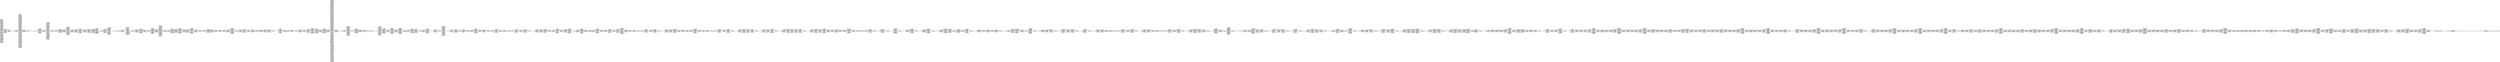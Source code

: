 digraph "graph.cfg.gv" {
	subgraph global {
		node [fontname=Courier fontsize=30.0 rank=same shape=box]
		block_0 [label="0: %00 = #0x1\l2: %01 = #0x40\l4: MSTORE(%01, %00)\l5: [NO_SSA] SWAP1\l6: [NO_SSA] DUP2\l7: [NO_SSA] PUSH1\l9: [NO_SSA] DUP3\la: [NO_SSA] ADD\lb: [NO_SSA] PUSH1\ld: [NO_SSA] SWAP1\le: [NO_SSA] SLOAD\lf: [NO_SSA] SWAP1\l10: [NO_SSA] PUSH2\l13: [NO_SSA] EXP\l14: [NO_SSA] SWAP1\l15: [NO_SSA] DIV\l16: [NO_SSA] PUSH20\l2b: [NO_SSA] AND\l2c: [NO_SSA] PUSH20\l41: [NO_SSA] AND\l42: [NO_SSA] PUSH20\l57: [NO_SSA] AND\l58: [NO_SSA] DUP2\l59: [NO_SSA] MSTORE\l5a: [NO_SSA] PUSH1\l5c: [NO_SSA] ADD\l5d: [NO_SSA] PUSH1\l5f: [NO_SSA] DUP3\l60: [NO_SSA] ADD\l61: [NO_SSA] PUSH1\l63: [NO_SSA] SWAP1\l64: [NO_SSA] SLOAD\l65: [NO_SSA] SWAP1\l66: [NO_SSA] PUSH2\l69: [NO_SSA] EXP\l6a: [NO_SSA] SWAP1\l6b: [NO_SSA] DIV\l6c: [NO_SSA] PUSH8\l75: [NO_SSA] AND\l76: [NO_SSA] PUSH8\l7f: [NO_SSA] AND\l80: [NO_SSA] PUSH8\l89: [NO_SSA] AND\l8a: [NO_SSA] DUP2\l8b: [NO_SSA] MSTORE\l8c: [NO_SSA] PUSH1\l8e: [NO_SSA] ADD\l8f: [NO_SSA] PUSH1\l91: [NO_SSA] DUP3\l92: [NO_SSA] ADD\l93: [NO_SSA] PUSH1\l95: [NO_SSA] SWAP1\l96: [NO_SSA] SLOAD\l97: [NO_SSA] SWAP1\l98: [NO_SSA] PUSH2\l9b: [NO_SSA] EXP\l9c: [NO_SSA] SWAP1\l9d: [NO_SSA] DIV\l9e: [NO_SSA] PUSH1\la0: [NO_SSA] AND\la1: [NO_SSA] ISZERO\la2: [NO_SSA] ISZERO\la3: [NO_SSA] ISZERO\la4: [NO_SSA] ISZERO\la5: [NO_SSA] DUP2\la6: [NO_SSA] MSTORE\la7: [NO_SSA] POP\la8: [NO_SSA] POP\la9: [NO_SSA] SWAP1\laa: [NO_SSA] POP\lab: [NO_SSA] DUP1\lac: [NO_SSA] PUSH1\lae: [NO_SSA] ADD\laf: [NO_SSA] MLOAD\lb0: [NO_SSA] PUSH2\lb3: [NO_SSA] JUMPI\l"]
		block_b4 [label="b4: [NO_SSA] PUSH1\lb6: [NO_SSA] PUSH20\lcb: [NO_SSA] AND\lcc: [NO_SSA] DUP2\lcd: [NO_SSA] PUSH1\lcf: [NO_SSA] ADD\ld0: [NO_SSA] MLOAD\ld1: [NO_SSA] PUSH20\le6: [NO_SSA] AND\le7: [NO_SSA] EQ\le8: [NO_SSA] PUSH2\leb: [NO_SSA] JUMPI\l"]
		block_ec [label="ec: [NO_SSA] DUP1\led: [NO_SSA] SWAP3\lee: [NO_SSA] POP\lef: [NO_SSA] POP\lf0: [NO_SSA] POP\lf1: [NO_SSA] PUSH2\lf4: [NO_SSA] JUMP\l"]
		block_f5 [label="f5: [NO_SSA] JUMPDEST\l"]
		block_f6 [label="f6: [NO_SSA] JUMPDEST\lf7: [NO_SSA] PUSH1\lf9: [NO_SSA] ISZERO\lfa: [NO_SSA] PUSH2\lfd: [NO_SSA] JUMPI\l"]
		block_fe [label="fe: [NO_SSA] DUP2\lff: [NO_SSA] DUP1\l100: [NO_SSA] PUSH1\l102: [NO_SSA] SWAP1\l103: [NO_SSA] SUB\l104: [NO_SSA] SWAP3\l105: [NO_SSA] POP\l106: [NO_SSA] POP\l107: [NO_SSA] PUSH1\l109: [NO_SSA] PUSH1\l10b: [NO_SSA] DUP4\l10c: [NO_SSA] DUP2\l10d: [NO_SSA] MSTORE\l10e: [NO_SSA] PUSH1\l110: [NO_SSA] ADD\l111: [NO_SSA] SWAP1\l112: [NO_SSA] DUP2\l113: [NO_SSA] MSTORE\l114: [NO_SSA] PUSH1\l116: [NO_SSA] ADD\l117: [NO_SSA] PUSH1\l119: [NO_SSA] SHA3\l11a: [NO_SSA] PUSH1\l11c: [NO_SSA] MLOAD\l11d: [NO_SSA] DUP1\l11e: [NO_SSA] PUSH1\l120: [NO_SSA] ADD\l121: [NO_SSA] PUSH1\l123: [NO_SSA] MSTORE\l124: [NO_SSA] SWAP1\l125: [NO_SSA] DUP2\l126: [NO_SSA] PUSH1\l128: [NO_SSA] DUP3\l129: [NO_SSA] ADD\l12a: [NO_SSA] PUSH1\l12c: [NO_SSA] SWAP1\l12d: [NO_SSA] SLOAD\l12e: [NO_SSA] SWAP1\l12f: [NO_SSA] PUSH2\l132: [NO_SSA] EXP\l133: [NO_SSA] SWAP1\l134: [NO_SSA] DIV\l135: [NO_SSA] PUSH20\l14a: [NO_SSA] AND\l14b: [NO_SSA] PUSH20\l160: [NO_SSA] AND\l161: [NO_SSA] PUSH20\l176: [NO_SSA] AND\l177: [NO_SSA] DUP2\l178: [NO_SSA] MSTORE\l179: [NO_SSA] PUSH1\l17b: [NO_SSA] ADD\l17c: [NO_SSA] PUSH1\l17e: [NO_SSA] DUP3\l17f: [NO_SSA] ADD\l180: [NO_SSA] PUSH1\l182: [NO_SSA] SWAP1\l183: [NO_SSA] SLOAD\l184: [NO_SSA] SWAP1\l185: [NO_SSA] PUSH2\l188: [NO_SSA] EXP\l189: [NO_SSA] SWAP1\l18a: [NO_SSA] DIV\l18b: [NO_SSA] PUSH8\l194: [NO_SSA] AND\l195: [NO_SSA] PUSH8\l19e: [NO_SSA] AND\l19f: [NO_SSA] PUSH8\l1a8: [NO_SSA] AND\l1a9: [NO_SSA] DUP2\l1aa: [NO_SSA] MSTORE\l1ab: [NO_SSA] PUSH1\l1ad: [NO_SSA] ADD\l1ae: [NO_SSA] PUSH1\l1b0: [NO_SSA] DUP3\l1b1: [NO_SSA] ADD\l1b2: [NO_SSA] PUSH1\l1b4: [NO_SSA] SWAP1\l1b5: [NO_SSA] SLOAD\l1b6: [NO_SSA] SWAP1\l1b7: [NO_SSA] PUSH2\l1ba: [NO_SSA] EXP\l1bb: [NO_SSA] SWAP1\l1bc: [NO_SSA] DIV\l1bd: [NO_SSA] PUSH1\l1bf: [NO_SSA] AND\l1c0: [NO_SSA] ISZERO\l1c1: [NO_SSA] ISZERO\l1c2: [NO_SSA] ISZERO\l1c3: [NO_SSA] ISZERO\l1c4: [NO_SSA] DUP2\l1c5: [NO_SSA] MSTORE\l1c6: [NO_SSA] POP\l1c7: [NO_SSA] POP\l1c8: [NO_SSA] SWAP1\l1c9: [NO_SSA] POP\l1ca: [NO_SSA] PUSH1\l1cc: [NO_SSA] PUSH20\l1e1: [NO_SSA] AND\l1e2: [NO_SSA] DUP2\l1e3: [NO_SSA] PUSH1\l1e5: [NO_SSA] ADD\l1e6: [NO_SSA] MLOAD\l1e7: [NO_SSA] PUSH20\l1fc: [NO_SSA] AND\l1fd: [NO_SSA] EQ\l1fe: [NO_SSA] PUSH2\l201: [NO_SSA] JUMPI\l"]
		block_202 [label="202: [NO_SSA] DUP1\l203: [NO_SSA] SWAP3\l204: [NO_SSA] POP\l205: [NO_SSA] POP\l206: [NO_SSA] POP\l207: [NO_SSA] PUSH2\l20a: [NO_SSA] JUMP\l"]
		block_20b [label="20b: [NO_SSA] JUMPDEST\l20c: [NO_SSA] PUSH2\l20f: [NO_SSA] JUMP\l"]
		block_210 [label="210: [NO_SSA] JUMPDEST\l"]
		block_211 [label="211: [NO_SSA] JUMPDEST\l212: [NO_SSA] POP\l"]
		block_213 [label="213: [NO_SSA] JUMPDEST\l214: [NO_SSA] PUSH1\l216: [NO_SSA] MLOAD\l217: [NO_SSA] PUSH32\l238: [NO_SSA] DUP2\l239: [NO_SSA] MSTORE\l23a: [NO_SSA] PUSH1\l23c: [NO_SSA] ADD\l23d: [NO_SSA] PUSH1\l23f: [NO_SSA] MLOAD\l240: [NO_SSA] DUP1\l241: [NO_SSA] SWAP2\l242: [NO_SSA] SUB\l243: [NO_SSA] SWAP1\l244: [NO_SSA] REVERT\l"]
		block_245 [label="245: [NO_SSA] JUMPDEST\l246: [NO_SSA] SWAP2\l247: [NO_SSA] SWAP1\l248: [NO_SSA] POP\l249: [NO_SSA] JUMP\l"]
		block_24a [label="24a: [NO_SSA] JUMPDEST\l24b: [NO_SSA] PUSH1\l24d: [NO_SSA] PUSH1\l24f: [NO_SSA] PUSH1\l251: [NO_SSA] SWAP1\l252: [NO_SSA] SLOAD\l253: [NO_SSA] SWAP1\l254: [NO_SSA] PUSH2\l257: [NO_SSA] EXP\l258: [NO_SSA] SWAP1\l259: [NO_SSA] DIV\l25a: [NO_SSA] PUSH20\l26f: [NO_SSA] AND\l270: [NO_SSA] SWAP1\l271: [NO_SSA] POP\l272: [NO_SSA] DUP2\l273: [NO_SSA] PUSH1\l275: [NO_SSA] PUSH1\l277: [NO_SSA] PUSH2\l27a: [NO_SSA] EXP\l27b: [NO_SSA] DUP2\l27c: [NO_SSA] SLOAD\l27d: [NO_SSA] DUP2\l27e: [NO_SSA] PUSH20\l293: [NO_SSA] MUL\l294: [NO_SSA] NOT\l295: [NO_SSA] AND\l296: [NO_SSA] SWAP1\l297: [NO_SSA] DUP4\l298: [NO_SSA] PUSH20\l2ad: [NO_SSA] AND\l2ae: [NO_SSA] MUL\l2af: [NO_SSA] OR\l2b0: [NO_SSA] SWAP1\l2b1: [NO_SSA] SSTORE\l2b2: [NO_SSA] POP\l2b3: [NO_SSA] DUP2\l2b4: [NO_SSA] PUSH20\l2c9: [NO_SSA] AND\l2ca: [NO_SSA] DUP2\l2cb: [NO_SSA] PUSH20\l2e0: [NO_SSA] AND\l2e1: [NO_SSA] PUSH32\l302: [NO_SSA] PUSH1\l304: [NO_SSA] MLOAD\l305: [NO_SSA] PUSH1\l307: [NO_SSA] MLOAD\l308: [NO_SSA] DUP1\l309: [NO_SSA] SWAP2\l30a: [NO_SSA] SUB\l30b: [NO_SSA] SWAP1\l30c: [NO_SSA] LOG3\l30d: [NO_SSA] POP\l30e: [NO_SSA] POP\l30f: [NO_SSA] JUMP\l"]
		block_310 [label="310: [NO_SSA] JUMPDEST\l311: [NO_SSA] PUSH2\l314: [NO_SSA] PUSH2\l317: [NO_SSA] JUMP\l"]
		block_318 [label="318: [NO_SSA] JUMPDEST\l319: [NO_SSA] ISZERO\l31a: [NO_SSA] PUSH2\l31d: [NO_SSA] JUMPI\l"]
		block_31e [label="31e: [NO_SSA] PUSH1\l320: [NO_SSA] MLOAD\l321: [NO_SSA] PUSH32\l342: [NO_SSA] DUP2\l343: [NO_SSA] MSTORE\l344: [NO_SSA] PUSH1\l346: [NO_SSA] ADD\l347: [NO_SSA] PUSH2\l34a: [NO_SSA] SWAP1\l34b: [NO_SSA] PUSH2\l34e: [NO_SSA] JUMP\l"]
		block_34f [label="34f: [NO_SSA] JUMPDEST\l350: [NO_SSA] PUSH1\l352: [NO_SSA] MLOAD\l353: [NO_SSA] DUP1\l354: [NO_SSA] SWAP2\l355: [NO_SSA] SUB\l356: [NO_SSA] SWAP1\l357: [NO_SSA] REVERT\l"]
		block_358 [label="358: [NO_SSA] JUMPDEST\l359: [NO_SSA] PUSH1\l35b: [NO_SSA] PUSH1\l35d: [NO_SSA] PUSH1\l35f: [NO_SSA] PUSH2\l362: [NO_SSA] EXP\l363: [NO_SSA] DUP2\l364: [NO_SSA] SLOAD\l365: [NO_SSA] DUP2\l366: [NO_SSA] PUSH1\l368: [NO_SSA] MUL\l369: [NO_SSA] NOT\l36a: [NO_SSA] AND\l36b: [NO_SSA] SWAP1\l36c: [NO_SSA] DUP4\l36d: [NO_SSA] ISZERO\l36e: [NO_SSA] ISZERO\l36f: [NO_SSA] MUL\l370: [NO_SSA] OR\l371: [NO_SSA] SWAP1\l372: [NO_SSA] SSTORE\l373: [NO_SSA] POP\l374: [NO_SSA] PUSH32\l395: [NO_SSA] PUSH2\l398: [NO_SSA] PUSH2\l39b: [NO_SSA] JUMP\l"]
		block_39c [label="39c: [NO_SSA] JUMPDEST\l39d: [NO_SSA] PUSH1\l39f: [NO_SSA] MLOAD\l3a0: [NO_SSA] PUSH2\l3a3: [NO_SSA] SWAP2\l3a4: [NO_SSA] SWAP1\l3a5: [NO_SSA] PUSH2\l3a8: [NO_SSA] JUMP\l"]
		block_3a9 [label="3a9: [NO_SSA] JUMPDEST\l3aa: [NO_SSA] PUSH1\l3ac: [NO_SSA] MLOAD\l3ad: [NO_SSA] DUP1\l3ae: [NO_SSA] SWAP2\l3af: [NO_SSA] SUB\l3b0: [NO_SSA] SWAP1\l3b1: [NO_SSA] LOG1\l3b2: [NO_SSA] JUMP\l"]
		block_3b3 [label="3b3: [NO_SSA] JUMPDEST\l3b4: [NO_SSA] PUSH1\l3b6: [NO_SSA] DUP1\l3b7: [NO_SSA] DUP3\l3b8: [NO_SSA] PUSH20\l3cd: [NO_SSA] AND\l3ce: [NO_SSA] EXTCODESIZE\l3cf: [NO_SSA] GT\l3d0: [NO_SSA] SWAP1\l3d1: [NO_SSA] POP\l3d2: [NO_SSA] SWAP2\l3d3: [NO_SSA] SWAP1\l3d4: [NO_SSA] POP\l3d5: [NO_SSA] JUMP\l"]
		block_3d6 [label="3d6: [NO_SSA] JUMPDEST\l3d7: [NO_SSA] PUSH1\l3d9: [NO_SSA] DUP4\l3da: [NO_SSA] PUSH20\l3ef: [NO_SSA] AND\l3f0: [NO_SSA] PUSH4\l3f5: [NO_SSA] PUSH2\l3f8: [NO_SSA] PUSH2\l3fb: [NO_SSA] JUMP\l"]
		block_3fc [label="3fc: [NO_SSA] JUMPDEST\l3fd: [NO_SSA] DUP8\l3fe: [NO_SSA] DUP7\l3ff: [NO_SSA] DUP7\l400: [NO_SSA] PUSH1\l402: [NO_SSA] MLOAD\l403: [NO_SSA] DUP6\l404: [NO_SSA] PUSH4\l409: [NO_SSA] AND\l40a: [NO_SSA] PUSH1\l40c: [NO_SSA] INVALID\l"]
		block_40d [label="40d: [NO_SSA] DUP2\l40e: [NO_SSA] MSTORE\l40f: [NO_SSA] PUSH1\l411: [NO_SSA] ADD\l412: [NO_SSA] PUSH2\l415: [NO_SSA] SWAP5\l416: [NO_SSA] SWAP4\l417: [NO_SSA] SWAP3\l418: [NO_SSA] SWAP2\l419: [NO_SSA] SWAP1\l41a: [NO_SSA] PUSH2\l41d: [NO_SSA] JUMP\l"]
		block_41e [label="41e: [NO_SSA] JUMPDEST\l41f: [NO_SSA] PUSH1\l421: [NO_SSA] PUSH1\l423: [NO_SSA] MLOAD\l424: [NO_SSA] DUP1\l425: [NO_SSA] DUP4\l426: [NO_SSA] SUB\l427: [NO_SSA] DUP2\l428: [NO_SSA] PUSH1\l42a: [NO_SSA] DUP8\l42b: [NO_SSA] DUP1\l42c: [NO_SSA] EXTCODESIZE\l42d: [NO_SSA] ISZERO\l42e: [NO_SSA] DUP1\l42f: [NO_SSA] ISZERO\l430: [NO_SSA] PUSH2\l433: [NO_SSA] JUMPI\l"]
		block_434 [label="434: [NO_SSA] PUSH1\l436: [NO_SSA] DUP1\l437: [NO_SSA] REVERT\l"]
		block_438 [label="438: [NO_SSA] JUMPDEST\l439: [NO_SSA] POP\l43a: [NO_SSA] GAS\l43b: [NO_SSA] CALL\l43c: [NO_SSA] SWAP3\l43d: [NO_SSA] POP\l43e: [NO_SSA] POP\l43f: [NO_SSA] POP\l440: [NO_SSA] DUP1\l441: [NO_SSA] ISZERO\l442: [NO_SSA] PUSH2\l445: [NO_SSA] JUMPI\l"]
		block_446 [label="446: [NO_SSA] POP\l447: [NO_SSA] PUSH1\l449: [NO_SSA] MLOAD\l44a: [NO_SSA] RETURNDATASIZE\l44b: [NO_SSA] PUSH1\l44d: [NO_SSA] NOT\l44e: [NO_SSA] PUSH1\l450: [NO_SSA] DUP3\l451: [NO_SSA] ADD\l452: [NO_SSA] AND\l453: [NO_SSA] DUP3\l454: [NO_SSA] ADD\l455: [NO_SSA] DUP1\l456: [NO_SSA] PUSH1\l458: [NO_SSA] MSTORE\l459: [NO_SSA] POP\l45a: [NO_SSA] DUP2\l45b: [NO_SSA] ADD\l45c: [NO_SSA] SWAP1\l45d: [NO_SSA] PUSH2\l460: [NO_SSA] SWAP2\l461: [NO_SSA] SWAP1\l462: [NO_SSA] PUSH2\l465: [NO_SSA] JUMP\l"]
		block_466 [label="466: [NO_SSA] JUMPDEST\l467: [NO_SSA] PUSH1\l"]
		block_469 [label="469: [NO_SSA] JUMPDEST\l46a: [NO_SSA] PUSH2\l46d: [NO_SSA] JUMPI\l"]
		block_46e [label="46e: [NO_SSA] RETURNDATASIZE\l46f: [NO_SSA] DUP1\l470: [NO_SSA] PUSH1\l472: [NO_SSA] DUP2\l473: [NO_SSA] EQ\l474: [NO_SSA] PUSH2\l477: [NO_SSA] JUMPI\l"]
		block_478 [label="478: [NO_SSA] PUSH1\l47a: [NO_SSA] MLOAD\l47b: [NO_SSA] SWAP2\l47c: [NO_SSA] POP\l47d: [NO_SSA] PUSH1\l47f: [NO_SSA] NOT\l480: [NO_SSA] PUSH1\l482: [NO_SSA] RETURNDATASIZE\l483: [NO_SSA] ADD\l484: [NO_SSA] AND\l485: [NO_SSA] DUP3\l486: [NO_SSA] ADD\l487: [NO_SSA] PUSH1\l489: [NO_SSA] MSTORE\l48a: [NO_SSA] RETURNDATASIZE\l48b: [NO_SSA] DUP3\l48c: [NO_SSA] MSTORE\l48d: [NO_SSA] RETURNDATASIZE\l48e: [NO_SSA] PUSH1\l490: [NO_SSA] PUSH1\l492: [NO_SSA] DUP5\l493: [NO_SSA] ADD\l494: [NO_SSA] RETURNDATACOPY\l495: [NO_SSA] PUSH2\l498: [NO_SSA] JUMP\l"]
		block_499 [label="499: [NO_SSA] JUMPDEST\l49a: [NO_SSA] PUSH1\l49c: [NO_SSA] SWAP2\l49d: [NO_SSA] POP\l"]
		block_49e [label="49e: [NO_SSA] JUMPDEST\l49f: [NO_SSA] POP\l4a0: [NO_SSA] PUSH1\l4a2: [NO_SSA] DUP2\l4a3: [NO_SSA] MLOAD\l4a4: [NO_SSA] EQ\l4a5: [NO_SSA] ISZERO\l4a6: [NO_SSA] PUSH2\l4a9: [NO_SSA] JUMPI\l"]
		block_4aa [label="4aa: [NO_SSA] PUSH1\l4ac: [NO_SSA] MLOAD\l4ad: [NO_SSA] PUSH32\l4ce: [NO_SSA] DUP2\l4cf: [NO_SSA] MSTORE\l4d0: [NO_SSA] PUSH1\l4d2: [NO_SSA] ADD\l4d3: [NO_SSA] PUSH1\l4d5: [NO_SSA] MLOAD\l4d6: [NO_SSA] DUP1\l4d7: [NO_SSA] SWAP2\l4d8: [NO_SSA] SUB\l4d9: [NO_SSA] SWAP1\l4da: [NO_SSA] REVERT\l"]
		block_4db [label="4db: [NO_SSA] JUMPDEST\l4dc: [NO_SSA] DUP1\l4dd: [NO_SSA] MLOAD\l4de: [NO_SSA] DUP2\l4df: [NO_SSA] PUSH1\l4e1: [NO_SSA] ADD\l4e2: [NO_SSA] REVERT\l"]
		block_4e3 [label="4e3: [NO_SSA] JUMPDEST\l4e4: [NO_SSA] PUSH4\l4e9: [NO_SSA] PUSH1\l4eb: [NO_SSA] INVALID\l"]
		block_4ec [label="4ec: [NO_SSA] PUSH28\l509: [NO_SSA] NOT\l50a: [NO_SSA] AND\l50b: [NO_SSA] DUP2\l50c: [NO_SSA] PUSH28\l529: [NO_SSA] NOT\l52a: [NO_SSA] AND\l52b: [NO_SSA] EQ\l52c: [NO_SSA] SWAP2\l52d: [NO_SSA] POP\l52e: [NO_SSA] POP\l52f: [NO_SSA] SWAP5\l530: [NO_SSA] SWAP4\l531: [NO_SSA] POP\l532: [NO_SSA] POP\l533: [NO_SSA] POP\l534: [NO_SSA] POP\l535: [NO_SSA] JUMP\l"]
		block_536 [label="536: [NO_SSA] JUMPDEST\l537: [NO_SSA] PUSH1\l539: [NO_SSA] PUSH1\l53b: [NO_SSA] DUP1\l53c: [NO_SSA] SLOAD\l53d: [NO_SSA] PUSH2\l540: [NO_SSA] SWAP1\l541: [NO_SSA] PUSH2\l544: [NO_SSA] JUMP\l"]
		block_545 [label="545: [NO_SSA] JUMPDEST\l546: [NO_SSA] DUP1\l547: [NO_SSA] PUSH1\l549: [NO_SSA] ADD\l54a: [NO_SSA] PUSH1\l54c: [NO_SSA] DUP1\l54d: [NO_SSA] SWAP2\l54e: [NO_SSA] DIV\l54f: [NO_SSA] MUL\l550: [NO_SSA] PUSH1\l552: [NO_SSA] ADD\l553: [NO_SSA] PUSH1\l555: [NO_SSA] MLOAD\l556: [NO_SSA] SWAP1\l557: [NO_SSA] DUP2\l558: [NO_SSA] ADD\l559: [NO_SSA] PUSH1\l55b: [NO_SSA] MSTORE\l55c: [NO_SSA] DUP1\l55d: [NO_SSA] SWAP3\l55e: [NO_SSA] SWAP2\l55f: [NO_SSA] SWAP1\l560: [NO_SSA] DUP2\l561: [NO_SSA] DUP2\l562: [NO_SSA] MSTORE\l563: [NO_SSA] PUSH1\l565: [NO_SSA] ADD\l566: [NO_SSA] DUP3\l567: [NO_SSA] DUP1\l568: [NO_SSA] SLOAD\l569: [NO_SSA] PUSH2\l56c: [NO_SSA] SWAP1\l56d: [NO_SSA] PUSH2\l570: [NO_SSA] JUMP\l"]
		block_571 [label="571: [NO_SSA] JUMPDEST\l572: [NO_SSA] DUP1\l573: [NO_SSA] ISZERO\l574: [NO_SSA] PUSH2\l577: [NO_SSA] JUMPI\l"]
		block_578 [label="578: [NO_SSA] DUP1\l579: [NO_SSA] PUSH1\l57b: [NO_SSA] LT\l57c: [NO_SSA] PUSH2\l57f: [NO_SSA] JUMPI\l"]
		block_580 [label="580: [NO_SSA] PUSH2\l583: [NO_SSA] DUP1\l584: [NO_SSA] DUP4\l585: [NO_SSA] SLOAD\l586: [NO_SSA] DIV\l587: [NO_SSA] MUL\l588: [NO_SSA] DUP4\l589: [NO_SSA] MSTORE\l58a: [NO_SSA] SWAP2\l58b: [NO_SSA] PUSH1\l58d: [NO_SSA] ADD\l58e: [NO_SSA] SWAP2\l58f: [NO_SSA] PUSH2\l592: [NO_SSA] JUMP\l"]
		block_593 [label="593: [NO_SSA] JUMPDEST\l594: [NO_SSA] DUP3\l595: [NO_SSA] ADD\l596: [NO_SSA] SWAP2\l597: [NO_SSA] SWAP1\l598: [NO_SSA] PUSH1\l59a: [NO_SSA] MSTORE\l59b: [NO_SSA] PUSH1\l59d: [NO_SSA] PUSH1\l59f: [NO_SSA] SHA3\l5a0: [NO_SSA] SWAP1\l"]
		block_5a1 [label="5a1: [NO_SSA] JUMPDEST\l5a2: [NO_SSA] DUP2\l5a3: [NO_SSA] SLOAD\l5a4: [NO_SSA] DUP2\l5a5: [NO_SSA] MSTORE\l5a6: [NO_SSA] SWAP1\l5a7: [NO_SSA] PUSH1\l5a9: [NO_SSA] ADD\l5aa: [NO_SSA] SWAP1\l5ab: [NO_SSA] PUSH1\l5ad: [NO_SSA] ADD\l5ae: [NO_SSA] DUP1\l5af: [NO_SSA] DUP4\l5b0: [NO_SSA] GT\l5b1: [NO_SSA] PUSH2\l5b4: [NO_SSA] JUMPI\l"]
		block_5b5 [label="5b5: [NO_SSA] DUP3\l5b6: [NO_SSA] SWAP1\l5b7: [NO_SSA] SUB\l5b8: [NO_SSA] PUSH1\l5ba: [NO_SSA] AND\l5bb: [NO_SSA] DUP3\l5bc: [NO_SSA] ADD\l5bd: [NO_SSA] SWAP2\l"]
		block_5be [label="5be: [NO_SSA] JUMPDEST\l5bf: [NO_SSA] POP\l5c0: [NO_SSA] POP\l5c1: [NO_SSA] POP\l5c2: [NO_SSA] POP\l5c3: [NO_SSA] POP\l5c4: [NO_SSA] SWAP1\l5c5: [NO_SSA] POP\l5c6: [NO_SSA] SWAP1\l5c7: [NO_SSA] JUMP\l"]
		block_5c8 [label="5c8: [NO_SSA] JUMPDEST\l5c9: [NO_SSA] PUSH1\l5cb: [NO_SSA] PUSH32\l5ec: [NO_SSA] PUSH28\l609: [NO_SSA] NOT\l60a: [NO_SSA] AND\l60b: [NO_SSA] DUP3\l60c: [NO_SSA] PUSH28\l629: [NO_SSA] NOT\l62a: [NO_SSA] AND\l62b: [NO_SSA] EQ\l62c: [NO_SSA] SWAP1\l62d: [NO_SSA] POP\l62e: [NO_SSA] SWAP2\l62f: [NO_SSA] SWAP1\l630: [NO_SSA] POP\l631: [NO_SSA] JUMP\l"]
		block_632 [label="632: [NO_SSA] JUMPDEST\l633: [NO_SSA] PUSH2\l636: [NO_SSA] DUP5\l637: [NO_SSA] DUP5\l638: [NO_SSA] DUP5\l639: [NO_SSA] DUP5\l63a: [NO_SSA] PUSH2\l63d: [NO_SSA] JUMP\l"]
		block_63e [label="63e: [NO_SSA] JUMPDEST\l63f: [NO_SSA] PUSH2\l642: [NO_SSA] PUSH2\l645: [NO_SSA] JUMP\l"]
		block_646 [label="646: [NO_SSA] JUMPDEST\l647: [NO_SSA] ISZERO\l648: [NO_SSA] PUSH2\l64b: [NO_SSA] JUMPI\l"]
		block_64c [label="64c: [NO_SSA] PUSH1\l64e: [NO_SSA] MLOAD\l64f: [NO_SSA] PUSH32\l670: [NO_SSA] DUP2\l671: [NO_SSA] MSTORE\l672: [NO_SSA] PUSH1\l674: [NO_SSA] ADD\l675: [NO_SSA] PUSH2\l678: [NO_SSA] SWAP1\l679: [NO_SSA] PUSH2\l67c: [NO_SSA] JUMP\l"]
		block_67d [label="67d: [NO_SSA] JUMPDEST\l67e: [NO_SSA] PUSH1\l680: [NO_SSA] MLOAD\l681: [NO_SSA] DUP1\l682: [NO_SSA] SWAP2\l683: [NO_SSA] SUB\l684: [NO_SSA] SWAP1\l685: [NO_SSA] REVERT\l"]
		block_686 [label="686: [NO_SSA] JUMPDEST\l687: [NO_SSA] POP\l688: [NO_SSA] POP\l689: [NO_SSA] POP\l68a: [NO_SSA] POP\l68b: [NO_SSA] JUMP\l"]
		block_68c [label="68c: [NO_SSA] JUMPDEST\l68d: [NO_SSA] POP\l68e: [NO_SSA] POP\l68f: [NO_SSA] POP\l690: [NO_SSA] POP\l691: [NO_SSA] JUMP\l"]
		block_692 [label="692: [NO_SSA] JUMPDEST\l693: [NO_SSA] PUSH1\l695: [NO_SSA] PUSH2\l698: [NO_SSA] PUSH2\l69b: [NO_SSA] JUMP\l"]
		block_69c [label="69c: [NO_SSA] JUMPDEST\l69d: [NO_SSA] PUSH1\l69f: [NO_SSA] SLOAD\l6a0: [NO_SSA] SUB\l6a1: [NO_SSA] SWAP1\l6a2: [NO_SSA] POP\l6a3: [NO_SSA] SWAP1\l6a4: [NO_SSA] JUMP\l"]
		block_6a5 [label="6a5: [NO_SSA] JUMPDEST\l6a6: [NO_SSA] PUSH2\l6a9: [NO_SSA] DUP3\l6aa: [NO_SSA] DUP3\l6ab: [NO_SSA] PUSH1\l6ad: [NO_SSA] MLOAD\l6ae: [NO_SSA] DUP1\l6af: [NO_SSA] PUSH1\l6b1: [NO_SSA] ADD\l6b2: [NO_SSA] PUSH1\l6b4: [NO_SSA] MSTORE\l6b5: [NO_SSA] DUP1\l6b6: [NO_SSA] PUSH1\l6b8: [NO_SSA] DUP2\l6b9: [NO_SSA] MSTORE\l6ba: [NO_SSA] POP\l6bb: [NO_SSA] PUSH2\l6be: [NO_SSA] JUMP\l"]
		block_6bf [label="6bf: [NO_SSA] JUMPDEST\l6c0: [NO_SSA] POP\l6c1: [NO_SSA] POP\l6c2: [NO_SSA] JUMP\l"]
		block_6c3 [label="6c3: [NO_SSA] JUMPDEST\l6c4: [NO_SSA] PUSH1\l6c6: [NO_SSA] DUP3\l6c7: [NO_SSA] PUSH2\l6ca: [NO_SSA] DUP6\l6cb: [NO_SSA] DUP5\l6cc: [NO_SSA] PUSH2\l6cf: [NO_SSA] JUMP\l"]
		block_6d0 [label="6d0: [NO_SSA] JUMPDEST\l6d1: [NO_SSA] EQ\l6d2: [NO_SSA] SWAP1\l6d3: [NO_SSA] POP\l6d4: [NO_SSA] SWAP4\l6d5: [NO_SSA] SWAP3\l6d6: [NO_SSA] POP\l6d7: [NO_SSA] POP\l6d8: [NO_SSA] POP\l6d9: [NO_SSA] JUMP\l"]
		block_6da [label="6da: [NO_SSA] JUMPDEST\l6db: [NO_SSA] POP\l6dc: [NO_SSA] POP\l6dd: [NO_SSA] POP\l6de: [NO_SSA] POP\l6df: [NO_SSA] JUMP\l"]
		block_6e0 [label="6e0: [NO_SSA] JUMPDEST\l6e1: [NO_SSA] PUSH2\l6e4: [NO_SSA] DUP4\l6e5: [NO_SSA] DUP4\l6e6: [NO_SSA] DUP4\l6e7: [NO_SSA] PUSH1\l6e9: [NO_SSA] PUSH2\l6ec: [NO_SSA] JUMP\l"]
		block_6ed [label="6ed: [NO_SSA] JUMPDEST\l6ee: [NO_SSA] POP\l6ef: [NO_SSA] POP\l6f0: [NO_SSA] POP\l6f1: [NO_SSA] JUMP\l"]
		block_6f2 [label="6f2: [NO_SSA] JUMPDEST\l6f3: [NO_SSA] PUSH1\l6f5: [NO_SSA] DUP1\l6f6: [NO_SSA] DUP3\l6f7: [NO_SSA] SWAP1\l6f8: [NO_SSA] POP\l6f9: [NO_SSA] PUSH1\l"]
		block_6fb [label="6fb: [NO_SSA] JUMPDEST\l6fc: [NO_SSA] DUP5\l6fd: [NO_SSA] MLOAD\l6fe: [NO_SSA] DUP2\l6ff: [NO_SSA] LT\l700: [NO_SSA] ISZERO\l701: [NO_SSA] PUSH2\l704: [NO_SSA] JUMPI\l"]
		block_705 [label="705: [NO_SSA] PUSH1\l707: [NO_SSA] DUP6\l708: [NO_SSA] DUP3\l709: [NO_SSA] DUP2\l70a: [NO_SSA] MLOAD\l70b: [NO_SSA] DUP2\l70c: [NO_SSA] LT\l70d: [NO_SSA] PUSH2\l710: [NO_SSA] JUMPI\l"]
		block_711 [label="711: [NO_SSA] PUSH2\l714: [NO_SSA] PUSH2\l717: [NO_SSA] JUMP\l"]
		block_718 [label="718: [NO_SSA] JUMPDEST\l"]
		block_719 [label="719: [NO_SSA] JUMPDEST\l71a: [NO_SSA] PUSH1\l71c: [NO_SSA] MUL\l71d: [NO_SSA] PUSH1\l71f: [NO_SSA] ADD\l720: [NO_SSA] ADD\l721: [NO_SSA] MLOAD\l722: [NO_SSA] SWAP1\l723: [NO_SSA] POP\l724: [NO_SSA] DUP1\l725: [NO_SSA] DUP4\l726: [NO_SSA] GT\l727: [NO_SSA] PUSH2\l72a: [NO_SSA] JUMPI\l"]
		block_72b [label="72b: [NO_SSA] PUSH2\l72e: [NO_SSA] DUP4\l72f: [NO_SSA] DUP3\l730: [NO_SSA] PUSH2\l733: [NO_SSA] JUMP\l"]
		block_734 [label="734: [NO_SSA] JUMPDEST\l735: [NO_SSA] SWAP3\l736: [NO_SSA] POP\l737: [NO_SSA] PUSH2\l73a: [NO_SSA] JUMP\l"]
		block_73b [label="73b: [NO_SSA] JUMPDEST\l73c: [NO_SSA] PUSH2\l73f: [NO_SSA] DUP2\l740: [NO_SSA] DUP5\l741: [NO_SSA] PUSH2\l744: [NO_SSA] JUMP\l"]
		block_745 [label="745: [NO_SSA] JUMPDEST\l746: [NO_SSA] SWAP3\l747: [NO_SSA] POP\l"]
		block_748 [label="748: [NO_SSA] JUMPDEST\l749: [NO_SSA] POP\l74a: [NO_SSA] DUP1\l74b: [NO_SSA] DUP1\l74c: [NO_SSA] PUSH2\l74f: [NO_SSA] SWAP1\l750: [NO_SSA] PUSH2\l753: [NO_SSA] JUMP\l"]
		block_754 [label="754: [NO_SSA] JUMPDEST\l755: [NO_SSA] SWAP2\l756: [NO_SSA] POP\l757: [NO_SSA] POP\l758: [NO_SSA] PUSH2\l75b: [NO_SSA] JUMP\l"]
		block_75c [label="75c: [NO_SSA] JUMPDEST\l75d: [NO_SSA] POP\l75e: [NO_SSA] DUP1\l75f: [NO_SSA] SWAP2\l760: [NO_SSA] POP\l761: [NO_SSA] POP\l762: [NO_SSA] SWAP3\l763: [NO_SSA] SWAP2\l764: [NO_SSA] POP\l765: [NO_SSA] POP\l766: [NO_SSA] JUMP\l"]
		block_767 [label="767: [NO_SSA] JUMPDEST\l768: [NO_SSA] PUSH1\l76a: [NO_SSA] DUP1\l76b: [NO_SSA] SLOAD\l76c: [NO_SSA] SWAP1\l76d: [NO_SSA] POP\l76e: [NO_SSA] PUSH1\l770: [NO_SSA] PUSH20\l785: [NO_SSA] AND\l786: [NO_SSA] DUP6\l787: [NO_SSA] PUSH20\l79c: [NO_SSA] AND\l79d: [NO_SSA] EQ\l79e: [NO_SSA] ISZERO\l79f: [NO_SSA] PUSH2\l7a2: [NO_SSA] JUMPI\l"]
		block_7a3 [label="7a3: [NO_SSA] PUSH1\l7a5: [NO_SSA] MLOAD\l7a6: [NO_SSA] PUSH32\l7c7: [NO_SSA] DUP2\l7c8: [NO_SSA] MSTORE\l7c9: [NO_SSA] PUSH1\l7cb: [NO_SSA] ADD\l7cc: [NO_SSA] PUSH1\l7ce: [NO_SSA] MLOAD\l7cf: [NO_SSA] DUP1\l7d0: [NO_SSA] SWAP2\l7d1: [NO_SSA] SUB\l7d2: [NO_SSA] SWAP1\l7d3: [NO_SSA] REVERT\l"]
		block_7d4 [label="7d4: [NO_SSA] JUMPDEST\l7d5: [NO_SSA] PUSH1\l7d7: [NO_SSA] DUP5\l7d8: [NO_SSA] EQ\l7d9: [NO_SSA] ISZERO\l7da: [NO_SSA] PUSH2\l7dd: [NO_SSA] JUMPI\l"]
		block_7de [label="7de: [NO_SSA] PUSH1\l7e0: [NO_SSA] MLOAD\l7e1: [NO_SSA] PUSH32\l802: [NO_SSA] DUP2\l803: [NO_SSA] MSTORE\l804: [NO_SSA] PUSH1\l806: [NO_SSA] ADD\l807: [NO_SSA] PUSH1\l809: [NO_SSA] MLOAD\l80a: [NO_SSA] DUP1\l80b: [NO_SSA] SWAP2\l80c: [NO_SSA] SUB\l80d: [NO_SSA] SWAP1\l80e: [NO_SSA] REVERT\l"]
		block_80f [label="80f: [NO_SSA] JUMPDEST\l810: [NO_SSA] PUSH2\l813: [NO_SSA] PUSH1\l815: [NO_SSA] DUP7\l816: [NO_SSA] DUP4\l817: [NO_SSA] DUP8\l818: [NO_SSA] PUSH2\l81b: [NO_SSA] JUMP\l"]
		block_81c [label="81c: [NO_SSA] JUMPDEST\l81d: [NO_SSA] DUP4\l81e: [NO_SSA] PUSH1\l820: [NO_SSA] PUSH1\l822: [NO_SSA] DUP8\l823: [NO_SSA] PUSH20\l838: [NO_SSA] AND\l839: [NO_SSA] PUSH20\l84e: [NO_SSA] AND\l84f: [NO_SSA] DUP2\l850: [NO_SSA] MSTORE\l851: [NO_SSA] PUSH1\l853: [NO_SSA] ADD\l854: [NO_SSA] SWAP1\l855: [NO_SSA] DUP2\l856: [NO_SSA] MSTORE\l857: [NO_SSA] PUSH1\l859: [NO_SSA] ADD\l85a: [NO_SSA] PUSH1\l85c: [NO_SSA] SHA3\l85d: [NO_SSA] PUSH1\l85f: [NO_SSA] ADD\l860: [NO_SSA] PUSH1\l862: [NO_SSA] DUP3\l863: [NO_SSA] DUP3\l864: [NO_SSA] DUP3\l865: [NO_SSA] SWAP1\l866: [NO_SSA] SLOAD\l867: [NO_SSA] SWAP1\l868: [NO_SSA] PUSH2\l86b: [NO_SSA] EXP\l86c: [NO_SSA] SWAP1\l86d: [NO_SSA] DIV\l86e: [NO_SSA] PUSH8\l877: [NO_SSA] AND\l878: [NO_SSA] ADD\l879: [NO_SSA] SWAP3\l87a: [NO_SSA] POP\l87b: [NO_SSA] PUSH2\l87e: [NO_SSA] EXP\l87f: [NO_SSA] DUP2\l880: [NO_SSA] SLOAD\l881: [NO_SSA] DUP2\l882: [NO_SSA] PUSH8\l88b: [NO_SSA] MUL\l88c: [NO_SSA] NOT\l88d: [NO_SSA] AND\l88e: [NO_SSA] SWAP1\l88f: [NO_SSA] DUP4\l890: [NO_SSA] PUSH8\l899: [NO_SSA] AND\l89a: [NO_SSA] MUL\l89b: [NO_SSA] OR\l89c: [NO_SSA] SWAP1\l89d: [NO_SSA] SSTORE\l89e: [NO_SSA] POP\l89f: [NO_SSA] DUP4\l8a0: [NO_SSA] PUSH1\l8a2: [NO_SSA] PUSH1\l8a4: [NO_SSA] DUP8\l8a5: [NO_SSA] PUSH20\l8ba: [NO_SSA] AND\l8bb: [NO_SSA] PUSH20\l8d0: [NO_SSA] AND\l8d1: [NO_SSA] DUP2\l8d2: [NO_SSA] MSTORE\l8d3: [NO_SSA] PUSH1\l8d5: [NO_SSA] ADD\l8d6: [NO_SSA] SWAP1\l8d7: [NO_SSA] DUP2\l8d8: [NO_SSA] MSTORE\l8d9: [NO_SSA] PUSH1\l8db: [NO_SSA] ADD\l8dc: [NO_SSA] PUSH1\l8de: [NO_SSA] SHA3\l8df: [NO_SSA] PUSH1\l8e1: [NO_SSA] ADD\l8e2: [NO_SSA] PUSH1\l8e4: [NO_SSA] DUP3\l8e5: [NO_SSA] DUP3\l8e6: [NO_SSA] DUP3\l8e7: [NO_SSA] SWAP1\l8e8: [NO_SSA] SLOAD\l8e9: [NO_SSA] SWAP1\l8ea: [NO_SSA] PUSH2\l8ed: [NO_SSA] EXP\l8ee: [NO_SSA] SWAP1\l8ef: [NO_SSA] DIV\l8f0: [NO_SSA] PUSH8\l8f9: [NO_SSA] AND\l8fa: [NO_SSA] ADD\l8fb: [NO_SSA] SWAP3\l8fc: [NO_SSA] POP\l8fd: [NO_SSA] PUSH2\l900: [NO_SSA] EXP\l901: [NO_SSA] DUP2\l902: [NO_SSA] SLOAD\l903: [NO_SSA] DUP2\l904: [NO_SSA] PUSH8\l90d: [NO_SSA] MUL\l90e: [NO_SSA] NOT\l90f: [NO_SSA] AND\l910: [NO_SSA] SWAP1\l911: [NO_SSA] DUP4\l912: [NO_SSA] PUSH8\l91b: [NO_SSA] AND\l91c: [NO_SSA] MUL\l91d: [NO_SSA] OR\l91e: [NO_SSA] SWAP1\l91f: [NO_SSA] SSTORE\l920: [NO_SSA] POP\l921: [NO_SSA] DUP5\l922: [NO_SSA] PUSH1\l924: [NO_SSA] PUSH1\l926: [NO_SSA] DUP4\l927: [NO_SSA] DUP2\l928: [NO_SSA] MSTORE\l929: [NO_SSA] PUSH1\l92b: [NO_SSA] ADD\l92c: [NO_SSA] SWAP1\l92d: [NO_SSA] DUP2\l92e: [NO_SSA] MSTORE\l92f: [NO_SSA] PUSH1\l931: [NO_SSA] ADD\l932: [NO_SSA] PUSH1\l934: [NO_SSA] SHA3\l935: [NO_SSA] PUSH1\l937: [NO_SSA] ADD\l938: [NO_SSA] PUSH1\l93a: [NO_SSA] PUSH2\l93d: [NO_SSA] EXP\l93e: [NO_SSA] DUP2\l93f: [NO_SSA] SLOAD\l940: [NO_SSA] DUP2\l941: [NO_SSA] PUSH20\l956: [NO_SSA] MUL\l957: [NO_SSA] NOT\l958: [NO_SSA] AND\l959: [NO_SSA] SWAP1\l95a: [NO_SSA] DUP4\l95b: [NO_SSA] PUSH20\l970: [NO_SSA] AND\l971: [NO_SSA] MUL\l972: [NO_SSA] OR\l973: [NO_SSA] SWAP1\l974: [NO_SSA] SSTORE\l975: [NO_SSA] POP\l976: [NO_SSA] TIMESTAMP\l977: [NO_SSA] PUSH1\l979: [NO_SSA] PUSH1\l97b: [NO_SSA] DUP4\l97c: [NO_SSA] DUP2\l97d: [NO_SSA] MSTORE\l97e: [NO_SSA] PUSH1\l980: [NO_SSA] ADD\l981: [NO_SSA] SWAP1\l982: [NO_SSA] DUP2\l983: [NO_SSA] MSTORE\l984: [NO_SSA] PUSH1\l986: [NO_SSA] ADD\l987: [NO_SSA] PUSH1\l989: [NO_SSA] SHA3\l98a: [NO_SSA] PUSH1\l98c: [NO_SSA] ADD\l98d: [NO_SSA] PUSH1\l98f: [NO_SSA] PUSH2\l992: [NO_SSA] EXP\l993: [NO_SSA] DUP2\l994: [NO_SSA] SLOAD\l995: [NO_SSA] DUP2\l996: [NO_SSA] PUSH8\l99f: [NO_SSA] MUL\l9a0: [NO_SSA] NOT\l9a1: [NO_SSA] AND\l9a2: [NO_SSA] SWAP1\l9a3: [NO_SSA] DUP4\l9a4: [NO_SSA] PUSH8\l9ad: [NO_SSA] AND\l9ae: [NO_SSA] MUL\l9af: [NO_SSA] OR\l9b0: [NO_SSA] SWAP1\l9b1: [NO_SSA] SSTORE\l9b2: [NO_SSA] POP\l9b3: [NO_SSA] PUSH1\l9b5: [NO_SSA] DUP2\l9b6: [NO_SSA] SWAP1\l9b7: [NO_SSA] POP\l9b8: [NO_SSA] PUSH1\l9ba: [NO_SSA] DUP6\l9bb: [NO_SSA] DUP3\l9bc: [NO_SSA] ADD\l9bd: [NO_SSA] SWAP1\l9be: [NO_SSA] POP\l9bf: [NO_SSA] DUP4\l9c0: [NO_SSA] DUP1\l9c1: [NO_SSA] ISZERO\l9c2: [NO_SSA] PUSH2\l9c5: [NO_SSA] JUMPI\l"]
		block_9c6 [label="9c6: [NO_SSA] POP\l9c7: [NO_SSA] PUSH2\l9ca: [NO_SSA] DUP8\l9cb: [NO_SSA] PUSH20\l9e0: [NO_SSA] AND\l9e1: [NO_SSA] PUSH2\l9e4: [NO_SSA] JUMP\l"]
		block_9e5 [label="9e5: [NO_SSA] JUMPDEST\l"]
		block_9e6 [label="9e6: [NO_SSA] JUMPDEST\l9e7: [NO_SSA] ISZERO\l9e8: [NO_SSA] PUSH2\l9eb: [NO_SSA] JUMPI\l"]
		block_9ec [label="9ec: [NO_SSA] JUMPDEST\l9ed: [NO_SSA] DUP2\l9ee: [NO_SSA] DUP8\l9ef: [NO_SSA] PUSH20\la04: [NO_SSA] AND\la05: [NO_SSA] PUSH1\la07: [NO_SSA] PUSH20\la1c: [NO_SSA] AND\la1d: [NO_SSA] PUSH32\la3e: [NO_SSA] PUSH1\la40: [NO_SSA] MLOAD\la41: [NO_SSA] PUSH1\la43: [NO_SSA] MLOAD\la44: [NO_SSA] DUP1\la45: [NO_SSA] SWAP2\la46: [NO_SSA] SUB\la47: [NO_SSA] SWAP1\la48: [NO_SSA] LOG4\la49: [NO_SSA] PUSH2\la4c: [NO_SSA] PUSH1\la4e: [NO_SSA] DUP9\la4f: [NO_SSA] DUP5\la50: [NO_SSA] DUP1\la51: [NO_SSA] PUSH1\la53: [NO_SSA] ADD\la54: [NO_SSA] SWAP6\la55: [NO_SSA] POP\la56: [NO_SSA] DUP9\la57: [NO_SSA] PUSH2\la5a: [NO_SSA] JUMP\l"]
		block_a5b [label="a5b: [NO_SSA] JUMPDEST\la5c: [NO_SSA] PUSH2\la5f: [NO_SSA] JUMPI\l"]
		block_a60 [label="a60: [NO_SSA] PUSH1\la62: [NO_SSA] MLOAD\la63: [NO_SSA] PUSH32\la84: [NO_SSA] DUP2\la85: [NO_SSA] MSTORE\la86: [NO_SSA] PUSH1\la88: [NO_SSA] ADD\la89: [NO_SSA] PUSH1\la8b: [NO_SSA] MLOAD\la8c: [NO_SSA] DUP1\la8d: [NO_SSA] SWAP2\la8e: [NO_SSA] SUB\la8f: [NO_SSA] SWAP1\la90: [NO_SSA] REVERT\l"]
		block_a91 [label="a91: [NO_SSA] JUMPDEST\la92: [NO_SSA] DUP1\la93: [NO_SSA] DUP3\la94: [NO_SSA] EQ\la95: [NO_SSA] ISZERO\la96: [NO_SSA] PUSH2\la99: [NO_SSA] JUMPI\l"]
		block_a9a [label="a9a: [NO_SSA] DUP3\la9b: [NO_SSA] PUSH1\la9d: [NO_SSA] SLOAD\la9e: [NO_SSA] EQ\la9f: [NO_SSA] PUSH2\laa2: [NO_SSA] JUMPI\l"]
		block_aa3 [label="aa3: [NO_SSA] PUSH1\laa5: [NO_SSA] DUP1\laa6: [NO_SSA] REVERT\l"]
		block_aa7 [label="aa7: [NO_SSA] JUMPDEST\laa8: [NO_SSA] PUSH2\laab: [NO_SSA] JUMP\l"]
		block_aac [label="aac: [NO_SSA] JUMPDEST\l"]
		block_aad [label="aad: [NO_SSA] JUMPDEST\laae: [NO_SSA] DUP2\laaf: [NO_SSA] DUP1\lab0: [NO_SSA] PUSH1\lab2: [NO_SSA] ADD\lab3: [NO_SSA] SWAP3\lab4: [NO_SSA] POP\lab5: [NO_SSA] DUP8\lab6: [NO_SSA] PUSH20\lacb: [NO_SSA] AND\lacc: [NO_SSA] PUSH1\lace: [NO_SSA] PUSH20\lae3: [NO_SSA] AND\lae4: [NO_SSA] PUSH32\lb05: [NO_SSA] PUSH1\lb07: [NO_SSA] MLOAD\lb08: [NO_SSA] PUSH1\lb0a: [NO_SSA] MLOAD\lb0b: [NO_SSA] DUP1\lb0c: [NO_SSA] SWAP2\lb0d: [NO_SSA] SUB\lb0e: [NO_SSA] SWAP1\lb0f: [NO_SSA] LOG4\lb10: [NO_SSA] DUP1\lb11: [NO_SSA] DUP3\lb12: [NO_SSA] EQ\lb13: [NO_SSA] ISZERO\lb14: [NO_SSA] PUSH2\lb17: [NO_SSA] JUMPI\l"]
		block_b18 [label="b18: [NO_SSA] JUMPDEST\lb19: [NO_SSA] DUP2\lb1a: [NO_SSA] PUSH1\lb1c: [NO_SSA] DUP2\lb1d: [NO_SSA] SWAP1\lb1e: [NO_SSA] SSTORE\lb1f: [NO_SSA] POP\lb20: [NO_SSA] POP\lb21: [NO_SSA] POP\lb22: [NO_SSA] PUSH2\lb25: [NO_SSA] PUSH1\lb27: [NO_SSA] DUP7\lb28: [NO_SSA] DUP4\lb29: [NO_SSA] DUP8\lb2a: [NO_SSA] PUSH2\lb2d: [NO_SSA] JUMP\l"]
		block_b2e [label="b2e: [NO_SSA] JUMPDEST\lb2f: [NO_SSA] POP\lb30: [NO_SSA] POP\lb31: [NO_SSA] POP\lb32: [NO_SSA] POP\lb33: [NO_SSA] POP\lb34: [NO_SSA] JUMP\l"]
		block_b35 [label="b35: [NO_SSA] JUMPDEST\lb36: [NO_SSA] PUSH1\lb38: [NO_SSA] DUP3\lb39: [NO_SSA] PUSH1\lb3b: [NO_SSA] MSTORE\lb3c: [NO_SSA] DUP2\lb3d: [NO_SSA] PUSH1\lb3f: [NO_SSA] MSTORE\lb40: [NO_SSA] PUSH1\lb42: [NO_SSA] PUSH1\lb44: [NO_SSA] SHA3\lb45: [NO_SSA] SWAP1\lb46: [NO_SSA] POP\lb47: [NO_SSA] SWAP3\lb48: [NO_SSA] SWAP2\lb49: [NO_SSA] POP\lb4a: [NO_SSA] POP\lb4b: [NO_SSA] JUMP\l"]
		block_b4c [label="b4c: [NO_SSA] JUMPDEST\lb4d: [NO_SSA] DUP3\lb4e: [NO_SSA] DUP1\lb4f: [NO_SSA] SLOAD\lb50: [NO_SSA] PUSH2\lb53: [NO_SSA] SWAP1\lb54: [NO_SSA] PUSH2\lb57: [NO_SSA] JUMP\l"]
		block_b58 [label="b58: [NO_SSA] JUMPDEST\lb59: [NO_SSA] SWAP1\lb5a: [NO_SSA] PUSH1\lb5c: [NO_SSA] MSTORE\lb5d: [NO_SSA] PUSH1\lb5f: [NO_SSA] PUSH1\lb61: [NO_SSA] SHA3\lb62: [NO_SSA] SWAP1\lb63: [NO_SSA] PUSH1\lb65: [NO_SSA] ADD\lb66: [NO_SSA] PUSH1\lb68: [NO_SSA] SWAP1\lb69: [NO_SSA] DIV\lb6a: [NO_SSA] DUP2\lb6b: [NO_SSA] ADD\lb6c: [NO_SSA] SWAP3\lb6d: [NO_SSA] DUP3\lb6e: [NO_SSA] PUSH2\lb71: [NO_SSA] JUMPI\l"]
		block_b72 [label="b72: [NO_SSA] PUSH1\lb74: [NO_SSA] DUP6\lb75: [NO_SSA] SSTORE\lb76: [NO_SSA] PUSH2\lb79: [NO_SSA] JUMP\l"]
		block_b7a [label="b7a: [NO_SSA] JUMPDEST\lb7b: [NO_SSA] DUP3\lb7c: [NO_SSA] PUSH1\lb7e: [NO_SSA] LT\lb7f: [NO_SSA] PUSH2\lb82: [NO_SSA] JUMPI\l"]
		block_b83 [label="b83: [NO_SSA] DUP1\lb84: [NO_SSA] MLOAD\lb85: [NO_SSA] PUSH1\lb87: [NO_SSA] NOT\lb88: [NO_SSA] AND\lb89: [NO_SSA] DUP4\lb8a: [NO_SSA] DUP1\lb8b: [NO_SSA] ADD\lb8c: [NO_SSA] OR\lb8d: [NO_SSA] DUP6\lb8e: [NO_SSA] SSTORE\lb8f: [NO_SSA] PUSH2\lb92: [NO_SSA] JUMP\l"]
		block_b93 [label="b93: [NO_SSA] JUMPDEST\lb94: [NO_SSA] DUP3\lb95: [NO_SSA] DUP1\lb96: [NO_SSA] ADD\lb97: [NO_SSA] PUSH1\lb99: [NO_SSA] ADD\lb9a: [NO_SSA] DUP6\lb9b: [NO_SSA] SSTORE\lb9c: [NO_SSA] DUP3\lb9d: [NO_SSA] ISZERO\lb9e: [NO_SSA] PUSH2\lba1: [NO_SSA] JUMPI\l"]
		block_ba2 [label="ba2: [NO_SSA] SWAP2\lba3: [NO_SSA] DUP3\lba4: [NO_SSA] ADD\l"]
		block_ba5 [label="ba5: [NO_SSA] JUMPDEST\lba6: [NO_SSA] DUP3\lba7: [NO_SSA] DUP2\lba8: [NO_SSA] GT\lba9: [NO_SSA] ISZERO\lbaa: [NO_SSA] PUSH2\lbad: [NO_SSA] JUMPI\l"]
		block_bae [label="bae: [NO_SSA] DUP3\lbaf: [NO_SSA] MLOAD\lbb0: [NO_SSA] DUP3\lbb1: [NO_SSA] SSTORE\lbb2: [NO_SSA] SWAP2\lbb3: [NO_SSA] PUSH1\lbb5: [NO_SSA] ADD\lbb6: [NO_SSA] SWAP2\lbb7: [NO_SSA] SWAP1\lbb8: [NO_SSA] PUSH1\lbba: [NO_SSA] ADD\lbbb: [NO_SSA] SWAP1\lbbc: [NO_SSA] PUSH2\lbbf: [NO_SSA] JUMP\l"]
		block_bc0 [label="bc0: [NO_SSA] JUMPDEST\l"]
		block_bc1 [label="bc1: [NO_SSA] JUMPDEST\lbc2: [NO_SSA] POP\lbc3: [NO_SSA] SWAP1\lbc4: [NO_SSA] POP\lbc5: [NO_SSA] PUSH2\lbc8: [NO_SSA] SWAP2\lbc9: [NO_SSA] SWAP1\lbca: [NO_SSA] PUSH2\lbcd: [NO_SSA] JUMP\l"]
		block_bce [label="bce: [NO_SSA] JUMPDEST\lbcf: [NO_SSA] POP\lbd0: [NO_SSA] SWAP1\lbd1: [NO_SSA] JUMP\l"]
		block_bd2 [label="bd2: [NO_SSA] JUMPDEST\lbd3: [NO_SSA] PUSH1\lbd5: [NO_SSA] MLOAD\lbd6: [NO_SSA] DUP1\lbd7: [NO_SSA] PUSH1\lbd9: [NO_SSA] ADD\lbda: [NO_SSA] PUSH1\lbdc: [NO_SSA] MSTORE\lbdd: [NO_SSA] DUP1\lbde: [NO_SSA] PUSH1\lbe0: [NO_SSA] PUSH20\lbf5: [NO_SSA] AND\lbf6: [NO_SSA] DUP2\lbf7: [NO_SSA] MSTORE\lbf8: [NO_SSA] PUSH1\lbfa: [NO_SSA] ADD\lbfb: [NO_SSA] PUSH1\lbfd: [NO_SSA] PUSH8\lc06: [NO_SSA] AND\lc07: [NO_SSA] DUP2\lc08: [NO_SSA] MSTORE\lc09: [NO_SSA] PUSH1\lc0b: [NO_SSA] ADD\lc0c: [NO_SSA] PUSH1\lc0e: [NO_SSA] ISZERO\lc0f: [NO_SSA] ISZERO\lc10: [NO_SSA] DUP2\lc11: [NO_SSA] MSTORE\lc12: [NO_SSA] POP\lc13: [NO_SSA] SWAP1\lc14: [NO_SSA] JUMP\l"]
		block_c15 [label="c15: [NO_SSA] JUMPDEST\l"]
		block_c16 [label="c16: [NO_SSA] JUMPDEST\lc17: [NO_SSA] DUP1\lc18: [NO_SSA] DUP3\lc19: [NO_SSA] GT\lc1a: [NO_SSA] ISZERO\lc1b: [NO_SSA] PUSH2\lc1e: [NO_SSA] JUMPI\l"]
		block_c1f [label="c1f: [NO_SSA] PUSH1\lc21: [NO_SSA] DUP2\lc22: [NO_SSA] PUSH1\lc24: [NO_SSA] SWAP1\lc25: [NO_SSA] SSTORE\lc26: [NO_SSA] POP\lc27: [NO_SSA] PUSH1\lc29: [NO_SSA] ADD\lc2a: [NO_SSA] PUSH2\lc2d: [NO_SSA] JUMP\l"]
		block_c2e [label="c2e: [NO_SSA] JUMPDEST\lc2f: [NO_SSA] POP\lc30: [NO_SSA] SWAP1\lc31: [NO_SSA] JUMP\l"]
		block_c32 [label="c32: [NO_SSA] JUMPDEST\lc33: [NO_SSA] PUSH1\lc35: [NO_SSA] DUP2\lc36: [NO_SSA] SWAP1\lc37: [NO_SSA] POP\lc38: [NO_SSA] SWAP2\lc39: [NO_SSA] SWAP1\lc3a: [NO_SSA] POP\lc3b: [NO_SSA] JUMP\l"]
		block_c3c [label="c3c: [NO_SSA] JUMPDEST\lc3d: [NO_SSA] PUSH2\lc40: [NO_SSA] DUP2\lc41: [NO_SSA] PUSH2\lc44: [NO_SSA] JUMP\l"]
		block_c45 [label="c45: [NO_SSA] JUMPDEST\lc46: [NO_SSA] DUP3\lc47: [NO_SSA] MSTORE\lc48: [NO_SSA] POP\lc49: [NO_SSA] POP\lc4a: [NO_SSA] JUMP\l"]
		block_c4b [label="c4b: [NO_SSA] JUMPDEST\lc4c: [NO_SSA] PUSH1\lc4e: [NO_SSA] PUSH1\lc50: [NO_SSA] DUP3\lc51: [NO_SSA] ADD\lc52: [NO_SSA] SWAP1\lc53: [NO_SSA] POP\lc54: [NO_SSA] PUSH2\lc57: [NO_SSA] PUSH1\lc59: [NO_SSA] DUP4\lc5a: [NO_SSA] ADD\lc5b: [NO_SSA] DUP5\lc5c: [NO_SSA] PUSH2\lc5f: [NO_SSA] JUMP\l"]
		block_c60 [label="c60: [NO_SSA] JUMPDEST\lc61: [NO_SSA] SWAP3\lc62: [NO_SSA] SWAP2\lc63: [NO_SSA] POP\lc64: [NO_SSA] POP\lc65: [NO_SSA] JUMP\l"]
		block_c66 [label="c66: [NO_SSA] JUMPDEST\lc67: [NO_SSA] PUSH1\lc69: [NO_SSA] PUSH1\lc6b: [NO_SSA] MLOAD\lc6c: [NO_SSA] SWAP1\lc6d: [NO_SSA] POP\lc6e: [NO_SSA] SWAP1\lc6f: [NO_SSA] JUMP\l"]
		block_c70 [label="c70: [NO_SSA] JUMPDEST\lc71: [NO_SSA] PUSH1\lc73: [NO_SSA] DUP1\lc74: [NO_SSA] REVERT\l"]
		block_c75 [label="c75: [NO_SSA] JUMPDEST\lc76: [NO_SSA] PUSH1\lc78: [NO_SSA] DUP1\lc79: [NO_SSA] REVERT\l"]
		block_c7a [label="c7a: [NO_SSA] JUMPDEST\lc7b: [NO_SSA] PUSH1\lc7d: [NO_SSA] PUSH32\lc9e: [NO_SSA] DUP3\lc9f: [NO_SSA] AND\lca0: [NO_SSA] SWAP1\lca1: [NO_SSA] POP\lca2: [NO_SSA] SWAP2\lca3: [NO_SSA] SWAP1\lca4: [NO_SSA] POP\lca5: [NO_SSA] JUMP\l"]
		block_ca6 [label="ca6: [NO_SSA] JUMPDEST\lca7: [NO_SSA] PUSH2\lcaa: [NO_SSA] DUP2\lcab: [NO_SSA] PUSH2\lcae: [NO_SSA] JUMP\l"]
		block_caf [label="caf: [NO_SSA] JUMPDEST\lcb0: [NO_SSA] DUP2\lcb1: [NO_SSA] EQ\lcb2: [NO_SSA] PUSH2\lcb5: [NO_SSA] JUMPI\l"]
		block_cb6 [label="cb6: [NO_SSA] PUSH1\lcb8: [NO_SSA] DUP1\lcb9: [NO_SSA] REVERT\l"]
		block_cba [label="cba: [NO_SSA] JUMPDEST\lcbb: [NO_SSA] POP\lcbc: [NO_SSA] JUMP\l"]
		block_cbd [label="cbd: [NO_SSA] JUMPDEST\lcbe: [NO_SSA] PUSH1\lcc0: [NO_SSA] DUP2\lcc1: [NO_SSA] CALLDATALOAD\lcc2: [NO_SSA] SWAP1\lcc3: [NO_SSA] POP\lcc4: [NO_SSA] PUSH2\lcc7: [NO_SSA] DUP2\lcc8: [NO_SSA] PUSH2\lccb: [NO_SSA] JUMP\l"]
		block_ccc [label="ccc: [NO_SSA] JUMPDEST\lccd: [NO_SSA] SWAP3\lcce: [NO_SSA] SWAP2\lccf: [NO_SSA] POP\lcd0: [NO_SSA] POP\lcd1: [NO_SSA] JUMP\l"]
		block_cd2 [label="cd2: [NO_SSA] JUMPDEST\lcd3: [NO_SSA] PUSH1\lcd5: [NO_SSA] PUSH1\lcd7: [NO_SSA] DUP3\lcd8: [NO_SSA] DUP5\lcd9: [NO_SSA] SUB\lcda: [NO_SSA] SLT\lcdb: [NO_SSA] ISZERO\lcdc: [NO_SSA] PUSH2\lcdf: [NO_SSA] JUMPI\l"]
		block_ce0 [label="ce0: [NO_SSA] PUSH2\lce3: [NO_SSA] PUSH2\lce6: [NO_SSA] JUMP\l"]
		block_ce7 [label="ce7: [NO_SSA] JUMPDEST\l"]
		block_ce8 [label="ce8: [NO_SSA] JUMPDEST\lce9: [NO_SSA] PUSH1\lceb: [NO_SSA] PUSH2\lcee: [NO_SSA] DUP5\lcef: [NO_SSA] DUP3\lcf0: [NO_SSA] DUP6\lcf1: [NO_SSA] ADD\lcf2: [NO_SSA] PUSH2\lcf5: [NO_SSA] JUMP\l"]
		block_cf6 [label="cf6: [NO_SSA] JUMPDEST\lcf7: [NO_SSA] SWAP2\lcf8: [NO_SSA] POP\lcf9: [NO_SSA] POP\lcfa: [NO_SSA] SWAP3\lcfb: [NO_SSA] SWAP2\lcfc: [NO_SSA] POP\lcfd: [NO_SSA] POP\lcfe: [NO_SSA] JUMP\l"]
		block_cff [label="cff: [NO_SSA] JUMPDEST\ld00: [NO_SSA] PUSH1\ld02: [NO_SSA] DUP2\ld03: [NO_SSA] ISZERO\ld04: [NO_SSA] ISZERO\ld05: [NO_SSA] SWAP1\ld06: [NO_SSA] POP\ld07: [NO_SSA] SWAP2\ld08: [NO_SSA] SWAP1\ld09: [NO_SSA] POP\ld0a: [NO_SSA] JUMP\l"]
		block_d0b [label="d0b: [NO_SSA] JUMPDEST\ld0c: [NO_SSA] PUSH2\ld0f: [NO_SSA] DUP2\ld10: [NO_SSA] PUSH2\ld13: [NO_SSA] JUMP\l"]
		block_d14 [label="d14: [NO_SSA] JUMPDEST\ld15: [NO_SSA] DUP3\ld16: [NO_SSA] MSTORE\ld17: [NO_SSA] POP\ld18: [NO_SSA] POP\ld19: [NO_SSA] JUMP\l"]
		block_d1a [label="d1a: [NO_SSA] JUMPDEST\ld1b: [NO_SSA] PUSH1\ld1d: [NO_SSA] PUSH1\ld1f: [NO_SSA] DUP3\ld20: [NO_SSA] ADD\ld21: [NO_SSA] SWAP1\ld22: [NO_SSA] POP\ld23: [NO_SSA] PUSH2\ld26: [NO_SSA] PUSH1\ld28: [NO_SSA] DUP4\ld29: [NO_SSA] ADD\ld2a: [NO_SSA] DUP5\ld2b: [NO_SSA] PUSH2\ld2e: [NO_SSA] JUMP\l"]
		block_d2f [label="d2f: [NO_SSA] JUMPDEST\ld30: [NO_SSA] SWAP3\ld31: [NO_SSA] SWAP2\ld32: [NO_SSA] POP\ld33: [NO_SSA] POP\ld34: [NO_SSA] JUMP\l"]
		block_d35 [label="d35: [NO_SSA] JUMPDEST\ld36: [NO_SSA] PUSH1\ld38: [NO_SSA] DUP2\ld39: [NO_SSA] MLOAD\ld3a: [NO_SSA] SWAP1\ld3b: [NO_SSA] POP\ld3c: [NO_SSA] SWAP2\ld3d: [NO_SSA] SWAP1\ld3e: [NO_SSA] POP\ld3f: [NO_SSA] JUMP\l"]
		block_d40 [label="d40: [NO_SSA] JUMPDEST\ld41: [NO_SSA] PUSH1\ld43: [NO_SSA] DUP3\ld44: [NO_SSA] DUP3\ld45: [NO_SSA] MSTORE\ld46: [NO_SSA] PUSH1\ld48: [NO_SSA] DUP3\ld49: [NO_SSA] ADD\ld4a: [NO_SSA] SWAP1\ld4b: [NO_SSA] POP\ld4c: [NO_SSA] SWAP3\ld4d: [NO_SSA] SWAP2\ld4e: [NO_SSA] POP\ld4f: [NO_SSA] POP\ld50: [NO_SSA] JUMP\l"]
		block_d51 [label="d51: [NO_SSA] JUMPDEST\ld52: [NO_SSA] PUSH1\l"]
		block_d54 [label="d54: [NO_SSA] JUMPDEST\ld55: [NO_SSA] DUP4\ld56: [NO_SSA] DUP2\ld57: [NO_SSA] LT\ld58: [NO_SSA] ISZERO\ld59: [NO_SSA] PUSH2\ld5c: [NO_SSA] JUMPI\l"]
		block_d5d [label="d5d: [NO_SSA] DUP1\ld5e: [NO_SSA] DUP3\ld5f: [NO_SSA] ADD\ld60: [NO_SSA] MLOAD\ld61: [NO_SSA] DUP2\ld62: [NO_SSA] DUP5\ld63: [NO_SSA] ADD\ld64: [NO_SSA] MSTORE\ld65: [NO_SSA] PUSH1\ld67: [NO_SSA] DUP2\ld68: [NO_SSA] ADD\ld69: [NO_SSA] SWAP1\ld6a: [NO_SSA] POP\ld6b: [NO_SSA] PUSH2\ld6e: [NO_SSA] JUMP\l"]
		block_d6f [label="d6f: [NO_SSA] JUMPDEST\ld70: [NO_SSA] DUP4\ld71: [NO_SSA] DUP2\ld72: [NO_SSA] GT\ld73: [NO_SSA] ISZERO\ld74: [NO_SSA] PUSH2\ld77: [NO_SSA] JUMPI\l"]
		block_d78 [label="d78: [NO_SSA] PUSH1\ld7a: [NO_SSA] DUP5\ld7b: [NO_SSA] DUP5\ld7c: [NO_SSA] ADD\ld7d: [NO_SSA] MSTORE\l"]
		block_d7e [label="d7e: [NO_SSA] JUMPDEST\ld7f: [NO_SSA] POP\ld80: [NO_SSA] POP\ld81: [NO_SSA] POP\ld82: [NO_SSA] POP\ld83: [NO_SSA] JUMP\l"]
		block_d84 [label="d84: [NO_SSA] JUMPDEST\ld85: [NO_SSA] PUSH1\ld87: [NO_SSA] PUSH1\ld89: [NO_SSA] NOT\ld8a: [NO_SSA] PUSH1\ld8c: [NO_SSA] DUP4\ld8d: [NO_SSA] ADD\ld8e: [NO_SSA] AND\ld8f: [NO_SSA] SWAP1\ld90: [NO_SSA] POP\ld91: [NO_SSA] SWAP2\ld92: [NO_SSA] SWAP1\ld93: [NO_SSA] POP\ld94: [NO_SSA] JUMP\l"]
		block_d95 [label="d95: [NO_SSA] JUMPDEST\ld96: [NO_SSA] PUSH1\ld98: [NO_SSA] PUSH2\ld9b: [NO_SSA] DUP3\ld9c: [NO_SSA] PUSH2\ld9f: [NO_SSA] JUMP\l"]
		block_da0 [label="da0: [NO_SSA] JUMPDEST\lda1: [NO_SSA] PUSH2\lda4: [NO_SSA] DUP2\lda5: [NO_SSA] DUP6\lda6: [NO_SSA] PUSH2\lda9: [NO_SSA] JUMP\l"]
		block_daa [label="daa: [NO_SSA] JUMPDEST\ldab: [NO_SSA] SWAP4\ldac: [NO_SSA] POP\ldad: [NO_SSA] PUSH2\ldb0: [NO_SSA] DUP2\ldb1: [NO_SSA] DUP6\ldb2: [NO_SSA] PUSH1\ldb4: [NO_SSA] DUP7\ldb5: [NO_SSA] ADD\ldb6: [NO_SSA] PUSH2\ldb9: [NO_SSA] JUMP\l"]
		block_dba [label="dba: [NO_SSA] JUMPDEST\ldbb: [NO_SSA] PUSH2\ldbe: [NO_SSA] DUP2\ldbf: [NO_SSA] PUSH2\ldc2: [NO_SSA] JUMP\l"]
		block_dc3 [label="dc3: [NO_SSA] JUMPDEST\ldc4: [NO_SSA] DUP5\ldc5: [NO_SSA] ADD\ldc6: [NO_SSA] SWAP2\ldc7: [NO_SSA] POP\ldc8: [NO_SSA] POP\ldc9: [NO_SSA] SWAP3\ldca: [NO_SSA] SWAP2\ldcb: [NO_SSA] POP\ldcc: [NO_SSA] POP\ldcd: [NO_SSA] JUMP\l"]
		block_dce [label="dce: [NO_SSA] JUMPDEST\ldcf: [NO_SSA] PUSH1\ldd1: [NO_SSA] PUSH1\ldd3: [NO_SSA] DUP3\ldd4: [NO_SSA] ADD\ldd5: [NO_SSA] SWAP1\ldd6: [NO_SSA] POP\ldd7: [NO_SSA] DUP2\ldd8: [NO_SSA] DUP2\ldd9: [NO_SSA] SUB\ldda: [NO_SSA] PUSH1\lddc: [NO_SSA] DUP4\lddd: [NO_SSA] ADD\ldde: [NO_SSA] MSTORE\lddf: [NO_SSA] PUSH2\lde2: [NO_SSA] DUP2\lde3: [NO_SSA] DUP5\lde4: [NO_SSA] PUSH2\lde7: [NO_SSA] JUMP\l"]
		block_de8 [label="de8: [NO_SSA] JUMPDEST\lde9: [NO_SSA] SWAP1\ldea: [NO_SSA] POP\ldeb: [NO_SSA] SWAP3\ldec: [NO_SSA] SWAP2\lded: [NO_SSA] POP\ldee: [NO_SSA] POP\ldef: [NO_SSA] JUMP\l"]
		block_df0 [label="df0: [NO_SSA] JUMPDEST\ldf1: [NO_SSA] PUSH2\ldf4: [NO_SSA] DUP2\ldf5: [NO_SSA] PUSH2\ldf8: [NO_SSA] JUMP\l"]
		block_df9 [label="df9: [NO_SSA] JUMPDEST\ldfa: [NO_SSA] DUP2\ldfb: [NO_SSA] EQ\ldfc: [NO_SSA] PUSH2\ldff: [NO_SSA] JUMPI\l"]
		block_e00 [label="e00: [NO_SSA] PUSH1\le02: [NO_SSA] DUP1\le03: [NO_SSA] REVERT\l"]
		block_e04 [label="e04: [NO_SSA] JUMPDEST\le05: [NO_SSA] POP\le06: [NO_SSA] JUMP\l"]
		block_e07 [label="e07: [NO_SSA] JUMPDEST\le08: [NO_SSA] PUSH1\le0a: [NO_SSA] DUP2\le0b: [NO_SSA] CALLDATALOAD\le0c: [NO_SSA] SWAP1\le0d: [NO_SSA] POP\le0e: [NO_SSA] PUSH2\le11: [NO_SSA] DUP2\le12: [NO_SSA] PUSH2\le15: [NO_SSA] JUMP\l"]
		block_e16 [label="e16: [NO_SSA] JUMPDEST\le17: [NO_SSA] SWAP3\le18: [NO_SSA] SWAP2\le19: [NO_SSA] POP\le1a: [NO_SSA] POP\le1b: [NO_SSA] JUMP\l"]
		block_e1c [label="e1c: [NO_SSA] JUMPDEST\le1d: [NO_SSA] PUSH1\le1f: [NO_SSA] PUSH1\le21: [NO_SSA] DUP3\le22: [NO_SSA] DUP5\le23: [NO_SSA] SUB\le24: [NO_SSA] SLT\le25: [NO_SSA] ISZERO\le26: [NO_SSA] PUSH2\le29: [NO_SSA] JUMPI\l"]
		block_e2a [label="e2a: [NO_SSA] PUSH2\le2d: [NO_SSA] PUSH2\le30: [NO_SSA] JUMP\l"]
		block_e31 [label="e31: [NO_SSA] JUMPDEST\l"]
		block_e32 [label="e32: [NO_SSA] JUMPDEST\le33: [NO_SSA] PUSH1\le35: [NO_SSA] PUSH2\le38: [NO_SSA] DUP5\le39: [NO_SSA] DUP3\le3a: [NO_SSA] DUP6\le3b: [NO_SSA] ADD\le3c: [NO_SSA] PUSH2\le3f: [NO_SSA] JUMP\l"]
		block_e40 [label="e40: [NO_SSA] JUMPDEST\le41: [NO_SSA] SWAP2\le42: [NO_SSA] POP\le43: [NO_SSA] POP\le44: [NO_SSA] SWAP3\le45: [NO_SSA] SWAP2\le46: [NO_SSA] POP\le47: [NO_SSA] POP\le48: [NO_SSA] JUMP\l"]
		block_e49 [label="e49: [NO_SSA] JUMPDEST\le4a: [NO_SSA] PUSH1\le4c: [NO_SSA] PUSH20\le61: [NO_SSA] DUP3\le62: [NO_SSA] AND\le63: [NO_SSA] SWAP1\le64: [NO_SSA] POP\le65: [NO_SSA] SWAP2\le66: [NO_SSA] SWAP1\le67: [NO_SSA] POP\le68: [NO_SSA] JUMP\l"]
		block_e69 [label="e69: [NO_SSA] JUMPDEST\le6a: [NO_SSA] PUSH1\le6c: [NO_SSA] PUSH2\le6f: [NO_SSA] DUP3\le70: [NO_SSA] PUSH2\le73: [NO_SSA] JUMP\l"]
		block_e74 [label="e74: [NO_SSA] JUMPDEST\le75: [NO_SSA] SWAP1\le76: [NO_SSA] POP\le77: [NO_SSA] SWAP2\le78: [NO_SSA] SWAP1\le79: [NO_SSA] POP\le7a: [NO_SSA] JUMP\l"]
		block_e7b [label="e7b: [NO_SSA] JUMPDEST\le7c: [NO_SSA] PUSH2\le7f: [NO_SSA] DUP2\le80: [NO_SSA] PUSH2\le83: [NO_SSA] JUMP\l"]
		block_e84 [label="e84: [NO_SSA] JUMPDEST\le85: [NO_SSA] DUP3\le86: [NO_SSA] MSTORE\le87: [NO_SSA] POP\le88: [NO_SSA] POP\le89: [NO_SSA] JUMP\l"]
		block_e8a [label="e8a: [NO_SSA] JUMPDEST\le8b: [NO_SSA] PUSH1\le8d: [NO_SSA] PUSH1\le8f: [NO_SSA] DUP3\le90: [NO_SSA] ADD\le91: [NO_SSA] SWAP1\le92: [NO_SSA] POP\le93: [NO_SSA] PUSH2\le96: [NO_SSA] PUSH1\le98: [NO_SSA] DUP4\le99: [NO_SSA] ADD\le9a: [NO_SSA] DUP5\le9b: [NO_SSA] PUSH2\le9e: [NO_SSA] JUMP\l"]
		block_e9f [label="e9f: [NO_SSA] JUMPDEST\lea0: [NO_SSA] SWAP3\lea1: [NO_SSA] SWAP2\lea2: [NO_SSA] POP\lea3: [NO_SSA] POP\lea4: [NO_SSA] JUMP\l"]
		block_ea5 [label="ea5: [NO_SSA] JUMPDEST\lea6: [NO_SSA] PUSH2\lea9: [NO_SSA] DUP2\leaa: [NO_SSA] PUSH2\lead: [NO_SSA] JUMP\l"]
		block_eae [label="eae: [NO_SSA] JUMPDEST\leaf: [NO_SSA] DUP2\leb0: [NO_SSA] EQ\leb1: [NO_SSA] PUSH2\leb4: [NO_SSA] JUMPI\l"]
		block_eb5 [label="eb5: [NO_SSA] PUSH1\leb7: [NO_SSA] DUP1\leb8: [NO_SSA] REVERT\l"]
		block_eb9 [label="eb9: [NO_SSA] JUMPDEST\leba: [NO_SSA] POP\lebb: [NO_SSA] JUMP\l"]
		block_ebc [label="ebc: [NO_SSA] JUMPDEST\lebd: [NO_SSA] PUSH1\lebf: [NO_SSA] DUP2\lec0: [NO_SSA] CALLDATALOAD\lec1: [NO_SSA] SWAP1\lec2: [NO_SSA] POP\lec3: [NO_SSA] PUSH2\lec6: [NO_SSA] DUP2\lec7: [NO_SSA] PUSH2\leca: [NO_SSA] JUMP\l"]
		block_ecb [label="ecb: [NO_SSA] JUMPDEST\lecc: [NO_SSA] SWAP3\lecd: [NO_SSA] SWAP2\lece: [NO_SSA] POP\lecf: [NO_SSA] POP\led0: [NO_SSA] JUMP\l"]
		block_ed1 [label="ed1: [NO_SSA] JUMPDEST\led2: [NO_SSA] PUSH1\led4: [NO_SSA] DUP1\led5: [NO_SSA] PUSH1\led7: [NO_SSA] DUP4\led8: [NO_SSA] DUP6\led9: [NO_SSA] SUB\leda: [NO_SSA] SLT\ledb: [NO_SSA] ISZERO\ledc: [NO_SSA] PUSH2\ledf: [NO_SSA] JUMPI\l"]
		block_ee0 [label="ee0: [NO_SSA] PUSH2\lee3: [NO_SSA] PUSH2\lee6: [NO_SSA] JUMP\l"]
		block_ee7 [label="ee7: [NO_SSA] JUMPDEST\l"]
		block_ee8 [label="ee8: [NO_SSA] JUMPDEST\lee9: [NO_SSA] PUSH1\leeb: [NO_SSA] PUSH2\leee: [NO_SSA] DUP6\leef: [NO_SSA] DUP3\lef0: [NO_SSA] DUP7\lef1: [NO_SSA] ADD\lef2: [NO_SSA] PUSH2\lef5: [NO_SSA] JUMP\l"]
		block_ef6 [label="ef6: [NO_SSA] JUMPDEST\lef7: [NO_SSA] SWAP3\lef8: [NO_SSA] POP\lef9: [NO_SSA] POP\lefa: [NO_SSA] PUSH1\lefc: [NO_SSA] PUSH2\leff: [NO_SSA] DUP6\lf00: [NO_SSA] DUP3\lf01: [NO_SSA] DUP7\lf02: [NO_SSA] ADD\lf03: [NO_SSA] PUSH2\lf06: [NO_SSA] JUMP\l"]
		block_f07 [label="f07: [NO_SSA] JUMPDEST\lf08: [NO_SSA] SWAP2\lf09: [NO_SSA] POP\lf0a: [NO_SSA] POP\lf0b: [NO_SSA] SWAP3\lf0c: [NO_SSA] POP\lf0d: [NO_SSA] SWAP3\lf0e: [NO_SSA] SWAP1\lf0f: [NO_SSA] POP\lf10: [NO_SSA] JUMP\l"]
		block_f11 [label="f11: [NO_SSA] JUMPDEST\lf12: [NO_SSA] PUSH1\lf14: [NO_SSA] PUSH1\lf16: [NO_SSA] DUP3\lf17: [NO_SSA] DUP5\lf18: [NO_SSA] SUB\lf19: [NO_SSA] SLT\lf1a: [NO_SSA] ISZERO\lf1b: [NO_SSA] PUSH2\lf1e: [NO_SSA] JUMPI\l"]
		block_f1f [label="f1f: [NO_SSA] PUSH2\lf22: [NO_SSA] PUSH2\lf25: [NO_SSA] JUMP\l"]
		block_f26 [label="f26: [NO_SSA] JUMPDEST\l"]
		block_f27 [label="f27: [NO_SSA] JUMPDEST\lf28: [NO_SSA] PUSH1\lf2a: [NO_SSA] PUSH2\lf2d: [NO_SSA] DUP5\lf2e: [NO_SSA] DUP3\lf2f: [NO_SSA] DUP6\lf30: [NO_SSA] ADD\lf31: [NO_SSA] PUSH2\lf34: [NO_SSA] JUMP\l"]
		block_f35 [label="f35: [NO_SSA] JUMPDEST\lf36: [NO_SSA] SWAP2\lf37: [NO_SSA] POP\lf38: [NO_SSA] POP\lf39: [NO_SSA] SWAP3\lf3a: [NO_SSA] SWAP2\lf3b: [NO_SSA] POP\lf3c: [NO_SSA] POP\lf3d: [NO_SSA] JUMP\l"]
		block_f3e [label="f3e: [NO_SSA] JUMPDEST\lf3f: [NO_SSA] PUSH1\lf41: [NO_SSA] DUP1\lf42: [NO_SSA] PUSH1\lf44: [NO_SSA] PUSH1\lf46: [NO_SSA] DUP5\lf47: [NO_SSA] DUP7\lf48: [NO_SSA] SUB\lf49: [NO_SSA] SLT\lf4a: [NO_SSA] ISZERO\lf4b: [NO_SSA] PUSH2\lf4e: [NO_SSA] JUMPI\l"]
		block_f4f [label="f4f: [NO_SSA] PUSH2\lf52: [NO_SSA] PUSH2\lf55: [NO_SSA] JUMP\l"]
		block_f56 [label="f56: [NO_SSA] JUMPDEST\l"]
		block_f57 [label="f57: [NO_SSA] JUMPDEST\lf58: [NO_SSA] PUSH1\lf5a: [NO_SSA] PUSH2\lf5d: [NO_SSA] DUP7\lf5e: [NO_SSA] DUP3\lf5f: [NO_SSA] DUP8\lf60: [NO_SSA] ADD\lf61: [NO_SSA] PUSH2\lf64: [NO_SSA] JUMP\l"]
		block_f65 [label="f65: [NO_SSA] JUMPDEST\lf66: [NO_SSA] SWAP4\lf67: [NO_SSA] POP\lf68: [NO_SSA] POP\lf69: [NO_SSA] PUSH1\lf6b: [NO_SSA] PUSH2\lf6e: [NO_SSA] DUP7\lf6f: [NO_SSA] DUP3\lf70: [NO_SSA] DUP8\lf71: [NO_SSA] ADD\lf72: [NO_SSA] PUSH2\lf75: [NO_SSA] JUMP\l"]
		block_f76 [label="f76: [NO_SSA] JUMPDEST\lf77: [NO_SSA] SWAP3\lf78: [NO_SSA] POP\lf79: [NO_SSA] POP\lf7a: [NO_SSA] PUSH1\lf7c: [NO_SSA] PUSH2\lf7f: [NO_SSA] DUP7\lf80: [NO_SSA] DUP3\lf81: [NO_SSA] DUP8\lf82: [NO_SSA] ADD\lf83: [NO_SSA] PUSH2\lf86: [NO_SSA] JUMP\l"]
		block_f87 [label="f87: [NO_SSA] JUMPDEST\lf88: [NO_SSA] SWAP2\lf89: [NO_SSA] POP\lf8a: [NO_SSA] POP\lf8b: [NO_SSA] SWAP3\lf8c: [NO_SSA] POP\lf8d: [NO_SSA] SWAP3\lf8e: [NO_SSA] POP\lf8f: [NO_SSA] SWAP3\lf90: [NO_SSA] JUMP\l"]
		block_f91 [label="f91: [NO_SSA] JUMPDEST\lf92: [NO_SSA] PUSH1\lf94: [NO_SSA] DUP1\lf95: [NO_SSA] PUSH1\lf97: [NO_SSA] DUP4\lf98: [NO_SSA] DUP6\lf99: [NO_SSA] SUB\lf9a: [NO_SSA] SLT\lf9b: [NO_SSA] ISZERO\lf9c: [NO_SSA] PUSH2\lf9f: [NO_SSA] JUMPI\l"]
		block_fa0 [label="fa0: [NO_SSA] PUSH2\lfa3: [NO_SSA] PUSH2\lfa6: [NO_SSA] JUMP\l"]
		block_fa7 [label="fa7: [NO_SSA] JUMPDEST\l"]
		block_fa8 [label="fa8: [NO_SSA] JUMPDEST\lfa9: [NO_SSA] PUSH1\lfab: [NO_SSA] PUSH2\lfae: [NO_SSA] DUP6\lfaf: [NO_SSA] DUP3\lfb0: [NO_SSA] DUP7\lfb1: [NO_SSA] ADD\lfb2: [NO_SSA] PUSH2\lfb5: [NO_SSA] JUMP\l"]
		block_fb6 [label="fb6: [NO_SSA] JUMPDEST\lfb7: [NO_SSA] SWAP3\lfb8: [NO_SSA] POP\lfb9: [NO_SSA] POP\lfba: [NO_SSA] PUSH1\lfbc: [NO_SSA] PUSH2\lfbf: [NO_SSA] DUP6\lfc0: [NO_SSA] DUP3\lfc1: [NO_SSA] DUP7\lfc2: [NO_SSA] ADD\lfc3: [NO_SSA] PUSH2\lfc6: [NO_SSA] JUMP\l"]
		block_fc7 [label="fc7: [NO_SSA] JUMPDEST\lfc8: [NO_SSA] SWAP2\lfc9: [NO_SSA] POP\lfca: [NO_SSA] POP\lfcb: [NO_SSA] SWAP3\lfcc: [NO_SSA] POP\lfcd: [NO_SSA] SWAP3\lfce: [NO_SSA] SWAP1\lfcf: [NO_SSA] POP\lfd0: [NO_SSA] JUMP\l"]
		block_fd1 [label="fd1: [NO_SSA] JUMPDEST\lfd2: [NO_SSA] PUSH1\lfd4: [NO_SSA] PUSH1\lfd6: [NO_SSA] DUP3\lfd7: [NO_SSA] ADD\lfd8: [NO_SSA] SWAP1\lfd9: [NO_SSA] POP\lfda: [NO_SSA] PUSH2\lfdd: [NO_SSA] PUSH1\lfdf: [NO_SSA] DUP4\lfe0: [NO_SSA] ADD\lfe1: [NO_SSA] DUP6\lfe2: [NO_SSA] PUSH2\lfe5: [NO_SSA] JUMP\l"]
		block_fe6 [label="fe6: [NO_SSA] JUMPDEST\lfe7: [NO_SSA] PUSH2\lfea: [NO_SSA] PUSH1\lfec: [NO_SSA] DUP4\lfed: [NO_SSA] ADD\lfee: [NO_SSA] DUP5\lfef: [NO_SSA] PUSH2\lff2: [NO_SSA] JUMP\l"]
		block_ff3 [label="ff3: [NO_SSA] JUMPDEST\lff4: [NO_SSA] SWAP4\lff5: [NO_SSA] SWAP3\lff6: [NO_SSA] POP\lff7: [NO_SSA] POP\lff8: [NO_SSA] POP\lff9: [NO_SSA] JUMP\l"]
		block_ffa [label="ffa: [NO_SSA] JUMPDEST\lffb: [NO_SSA] PUSH1\lffd: [NO_SSA] DUP2\lffe: [NO_SSA] SWAP1\lfff: [NO_SSA] POP\l1000: [NO_SSA] SWAP2\l1001: [NO_SSA] SWAP1\l1002: [NO_SSA] POP\l1003: [NO_SSA] JUMP\l"]
		block_1004 [label="1004: [NO_SSA] JUMPDEST\l1005: [NO_SSA] PUSH2\l1008: [NO_SSA] DUP2\l1009: [NO_SSA] PUSH2\l100c: [NO_SSA] JUMP\l"]
		block_100d [label="100d: [NO_SSA] JUMPDEST\l100e: [NO_SSA] DUP3\l100f: [NO_SSA] MSTORE\l1010: [NO_SSA] POP\l1011: [NO_SSA] POP\l1012: [NO_SSA] JUMP\l"]
		block_1013 [label="1013: [NO_SSA] JUMPDEST\l1014: [NO_SSA] PUSH1\l1016: [NO_SSA] PUSH1\l1018: [NO_SSA] DUP3\l1019: [NO_SSA] ADD\l101a: [NO_SSA] SWAP1\l101b: [NO_SSA] POP\l101c: [NO_SSA] PUSH2\l101f: [NO_SSA] PUSH1\l1021: [NO_SSA] DUP4\l1022: [NO_SSA] ADD\l1023: [NO_SSA] DUP5\l1024: [NO_SSA] PUSH2\l1027: [NO_SSA] JUMP\l"]
		block_1028 [label="1028: [NO_SSA] JUMPDEST\l1029: [NO_SSA] SWAP3\l102a: [NO_SSA] SWAP2\l102b: [NO_SSA] POP\l102c: [NO_SSA] POP\l102d: [NO_SSA] JUMP\l"]
		block_102e [label="102e: [NO_SSA] JUMPDEST\l102f: [NO_SSA] PUSH1\l1031: [NO_SSA] DUP1\l1032: [NO_SSA] REVERT\l"]
		block_1033 [label="1033: [NO_SSA] JUMPDEST\l1034: [NO_SSA] PUSH1\l1036: [NO_SSA] DUP1\l1037: [NO_SSA] REVERT\l"]
		block_1038 [label="1038: [NO_SSA] JUMPDEST\l1039: [NO_SSA] PUSH1\l103b: [NO_SSA] DUP1\l103c: [NO_SSA] REVERT\l"]
		block_103d [label="103d: [NO_SSA] JUMPDEST\l103e: [NO_SSA] PUSH1\l1040: [NO_SSA] DUP1\l1041: [NO_SSA] DUP4\l1042: [NO_SSA] PUSH1\l1044: [NO_SSA] DUP5\l1045: [NO_SSA] ADD\l1046: [NO_SSA] SLT\l1047: [NO_SSA] PUSH2\l104a: [NO_SSA] JUMPI\l"]
		block_104b [label="104b: [NO_SSA] PUSH2\l104e: [NO_SSA] PUSH2\l1051: [NO_SSA] JUMP\l"]
		block_1052 [label="1052: [NO_SSA] JUMPDEST\l"]
		block_1053 [label="1053: [NO_SSA] JUMPDEST\l1054: [NO_SSA] DUP3\l1055: [NO_SSA] CALLDATALOAD\l1056: [NO_SSA] SWAP1\l1057: [NO_SSA] POP\l1058: [NO_SSA] PUSH8\l1061: [NO_SSA] DUP2\l1062: [NO_SSA] GT\l1063: [NO_SSA] ISZERO\l1064: [NO_SSA] PUSH2\l1067: [NO_SSA] JUMPI\l"]
		block_1068 [label="1068: [NO_SSA] PUSH2\l106b: [NO_SSA] PUSH2\l106e: [NO_SSA] JUMP\l"]
		block_106f [label="106f: [NO_SSA] JUMPDEST\l"]
		block_1070 [label="1070: [NO_SSA] JUMPDEST\l1071: [NO_SSA] PUSH1\l1073: [NO_SSA] DUP4\l1074: [NO_SSA] ADD\l1075: [NO_SSA] SWAP2\l1076: [NO_SSA] POP\l1077: [NO_SSA] DUP4\l1078: [NO_SSA] PUSH1\l107a: [NO_SSA] DUP3\l107b: [NO_SSA] MUL\l107c: [NO_SSA] DUP4\l107d: [NO_SSA] ADD\l107e: [NO_SSA] GT\l107f: [NO_SSA] ISZERO\l1080: [NO_SSA] PUSH2\l1083: [NO_SSA] JUMPI\l"]
		block_1084 [label="1084: [NO_SSA] PUSH2\l1087: [NO_SSA] PUSH2\l108a: [NO_SSA] JUMP\l"]
		block_108b [label="108b: [NO_SSA] JUMPDEST\l"]
		block_108c [label="108c: [NO_SSA] JUMPDEST\l108d: [NO_SSA] SWAP3\l108e: [NO_SSA] POP\l108f: [NO_SSA] SWAP3\l1090: [NO_SSA] SWAP1\l1091: [NO_SSA] POP\l1092: [NO_SSA] JUMP\l"]
		block_1093 [label="1093: [NO_SSA] JUMPDEST\l1094: [NO_SSA] PUSH1\l1096: [NO_SSA] DUP1\l1097: [NO_SSA] PUSH1\l1099: [NO_SSA] DUP1\l109a: [NO_SSA] PUSH1\l109c: [NO_SSA] DUP6\l109d: [NO_SSA] DUP8\l109e: [NO_SSA] SUB\l109f: [NO_SSA] SLT\l10a0: [NO_SSA] ISZERO\l10a1: [NO_SSA] PUSH2\l10a4: [NO_SSA] JUMPI\l"]
		block_10a5 [label="10a5: [NO_SSA] PUSH2\l10a8: [NO_SSA] PUSH2\l10ab: [NO_SSA] JUMP\l"]
		block_10ac [label="10ac: [NO_SSA] JUMPDEST\l"]
		block_10ad [label="10ad: [NO_SSA] JUMPDEST\l10ae: [NO_SSA] PUSH1\l10b0: [NO_SSA] PUSH2\l10b3: [NO_SSA] DUP8\l10b4: [NO_SSA] DUP3\l10b5: [NO_SSA] DUP9\l10b6: [NO_SSA] ADD\l10b7: [NO_SSA] PUSH2\l10ba: [NO_SSA] JUMP\l"]
		block_10bb [label="10bb: [NO_SSA] JUMPDEST\l10bc: [NO_SSA] SWAP5\l10bd: [NO_SSA] POP\l10be: [NO_SSA] POP\l10bf: [NO_SSA] PUSH1\l10c1: [NO_SSA] DUP6\l10c2: [NO_SSA] ADD\l10c3: [NO_SSA] CALLDATALOAD\l10c4: [NO_SSA] PUSH8\l10cd: [NO_SSA] DUP2\l10ce: [NO_SSA] GT\l10cf: [NO_SSA] ISZERO\l10d0: [NO_SSA] PUSH2\l10d3: [NO_SSA] JUMPI\l"]
		block_10d4 [label="10d4: [NO_SSA] PUSH2\l10d7: [NO_SSA] PUSH2\l10da: [NO_SSA] JUMP\l"]
		block_10db [label="10db: [NO_SSA] JUMPDEST\l"]
		block_10dc [label="10dc: [NO_SSA] JUMPDEST\l10dd: [NO_SSA] PUSH2\l10e0: [NO_SSA] DUP8\l10e1: [NO_SSA] DUP3\l10e2: [NO_SSA] DUP9\l10e3: [NO_SSA] ADD\l10e4: [NO_SSA] PUSH2\l10e7: [NO_SSA] JUMP\l"]
		block_10e8 [label="10e8: [NO_SSA] JUMPDEST\l10e9: [NO_SSA] SWAP4\l10ea: [NO_SSA] POP\l10eb: [NO_SSA] SWAP4\l10ec: [NO_SSA] POP\l10ed: [NO_SSA] POP\l10ee: [NO_SSA] PUSH1\l10f0: [NO_SSA] PUSH2\l10f3: [NO_SSA] DUP8\l10f4: [NO_SSA] DUP3\l10f5: [NO_SSA] DUP9\l10f6: [NO_SSA] ADD\l10f7: [NO_SSA] PUSH2\l10fa: [NO_SSA] JUMP\l"]
		block_10fb [label="10fb: [NO_SSA] JUMPDEST\l10fc: [NO_SSA] SWAP2\l10fd: [NO_SSA] POP\l10fe: [NO_SSA] POP\l10ff: [NO_SSA] SWAP3\l1100: [NO_SSA] SWAP6\l1101: [NO_SSA] SWAP2\l1102: [NO_SSA] SWAP5\l1103: [NO_SSA] POP\l1104: [NO_SSA] SWAP3\l1105: [NO_SSA] POP\l1106: [NO_SSA] JUMP\l"]
		block_1107 [label="1107: [NO_SSA] JUMPDEST\l1108: [NO_SSA] PUSH1\l110a: [NO_SSA] DUP1\l110b: [NO_SSA] REVERT\l"]
		block_110c [label="110c: [NO_SSA] JUMPDEST\l110d: [NO_SSA] PUSH32\l112e: [NO_SSA] PUSH1\l1130: [NO_SSA] MSTORE\l1131: [NO_SSA] PUSH1\l1133: [NO_SSA] PUSH1\l1135: [NO_SSA] MSTORE\l1136: [NO_SSA] PUSH1\l1138: [NO_SSA] PUSH1\l113a: [NO_SSA] REVERT\l"]
		block_113b [label="113b: [NO_SSA] JUMPDEST\l113c: [NO_SSA] PUSH2\l113f: [NO_SSA] DUP3\l1140: [NO_SSA] PUSH2\l1143: [NO_SSA] JUMP\l"]
		block_1144 [label="1144: [NO_SSA] JUMPDEST\l1145: [NO_SSA] DUP2\l1146: [NO_SSA] ADD\l1147: [NO_SSA] DUP2\l1148: [NO_SSA] DUP2\l1149: [NO_SSA] LT\l114a: [NO_SSA] PUSH8\l1153: [NO_SSA] DUP3\l1154: [NO_SSA] GT\l1155: [NO_SSA] OR\l1156: [NO_SSA] ISZERO\l1157: [NO_SSA] PUSH2\l115a: [NO_SSA] JUMPI\l"]
		block_115b [label="115b: [NO_SSA] PUSH2\l115e: [NO_SSA] PUSH2\l1161: [NO_SSA] JUMP\l"]
		block_1162 [label="1162: [NO_SSA] JUMPDEST\l"]
		block_1163 [label="1163: [NO_SSA] JUMPDEST\l1164: [NO_SSA] DUP1\l1165: [NO_SSA] PUSH1\l1167: [NO_SSA] MSTORE\l1168: [NO_SSA] POP\l1169: [NO_SSA] POP\l116a: [NO_SSA] POP\l116b: [NO_SSA] JUMP\l"]
		block_116c [label="116c: [NO_SSA] JUMPDEST\l116d: [NO_SSA] PUSH1\l116f: [NO_SSA] PUSH2\l1172: [NO_SSA] PUSH2\l1175: [NO_SSA] JUMP\l"]
		block_1176 [label="1176: [NO_SSA] JUMPDEST\l1177: [NO_SSA] SWAP1\l1178: [NO_SSA] POP\l1179: [NO_SSA] PUSH2\l117c: [NO_SSA] DUP3\l117d: [NO_SSA] DUP3\l117e: [NO_SSA] PUSH2\l1181: [NO_SSA] JUMP\l"]
		block_1182 [label="1182: [NO_SSA] JUMPDEST\l1183: [NO_SSA] SWAP2\l1184: [NO_SSA] SWAP1\l1185: [NO_SSA] POP\l1186: [NO_SSA] JUMP\l"]
		block_1187 [label="1187: [NO_SSA] JUMPDEST\l1188: [NO_SSA] PUSH1\l118a: [NO_SSA] PUSH8\l1193: [NO_SSA] DUP3\l1194: [NO_SSA] GT\l1195: [NO_SSA] ISZERO\l1196: [NO_SSA] PUSH2\l1199: [NO_SSA] JUMPI\l"]
		block_119a [label="119a: [NO_SSA] PUSH2\l119d: [NO_SSA] PUSH2\l11a0: [NO_SSA] JUMP\l"]
		block_11a1 [label="11a1: [NO_SSA] JUMPDEST\l"]
		block_11a2 [label="11a2: [NO_SSA] JUMPDEST\l11a3: [NO_SSA] PUSH2\l11a6: [NO_SSA] DUP3\l11a7: [NO_SSA] PUSH2\l11aa: [NO_SSA] JUMP\l"]
		block_11ab [label="11ab: [NO_SSA] JUMPDEST\l11ac: [NO_SSA] SWAP1\l11ad: [NO_SSA] POP\l11ae: [NO_SSA] PUSH1\l11b0: [NO_SSA] DUP2\l11b1: [NO_SSA] ADD\l11b2: [NO_SSA] SWAP1\l11b3: [NO_SSA] POP\l11b4: [NO_SSA] SWAP2\l11b5: [NO_SSA] SWAP1\l11b6: [NO_SSA] POP\l11b7: [NO_SSA] JUMP\l"]
		block_11b8 [label="11b8: [NO_SSA] JUMPDEST\l11b9: [NO_SSA] DUP3\l11ba: [NO_SSA] DUP2\l11bb: [NO_SSA] DUP4\l11bc: [NO_SSA] CALLDATACOPY\l11bd: [NO_SSA] PUSH1\l11bf: [NO_SSA] DUP4\l11c0: [NO_SSA] DUP4\l11c1: [NO_SSA] ADD\l11c2: [NO_SSA] MSTORE\l11c3: [NO_SSA] POP\l11c4: [NO_SSA] POP\l11c5: [NO_SSA] POP\l11c6: [NO_SSA] JUMP\l"]
		block_11c7 [label="11c7: [NO_SSA] JUMPDEST\l11c8: [NO_SSA] PUSH1\l11ca: [NO_SSA] PUSH2\l11cd: [NO_SSA] PUSH2\l11d0: [NO_SSA] DUP5\l11d1: [NO_SSA] PUSH2\l11d4: [NO_SSA] JUMP\l"]
		block_11d5 [label="11d5: [NO_SSA] JUMPDEST\l11d6: [NO_SSA] PUSH2\l11d9: [NO_SSA] JUMP\l"]
		block_11da [label="11da: [NO_SSA] JUMPDEST\l11db: [NO_SSA] SWAP1\l11dc: [NO_SSA] POP\l11dd: [NO_SSA] DUP3\l11de: [NO_SSA] DUP2\l11df: [NO_SSA] MSTORE\l11e0: [NO_SSA] PUSH1\l11e2: [NO_SSA] DUP2\l11e3: [NO_SSA] ADD\l11e4: [NO_SSA] DUP5\l11e5: [NO_SSA] DUP5\l11e6: [NO_SSA] DUP5\l11e7: [NO_SSA] ADD\l11e8: [NO_SSA] GT\l11e9: [NO_SSA] ISZERO\l11ea: [NO_SSA] PUSH2\l11ed: [NO_SSA] JUMPI\l"]
		block_11ee [label="11ee: [NO_SSA] PUSH2\l11f1: [NO_SSA] PUSH2\l11f4: [NO_SSA] JUMP\l"]
		block_11f5 [label="11f5: [NO_SSA] JUMPDEST\l"]
		block_11f6 [label="11f6: [NO_SSA] JUMPDEST\l11f7: [NO_SSA] PUSH2\l11fa: [NO_SSA] DUP5\l11fb: [NO_SSA] DUP3\l11fc: [NO_SSA] DUP6\l11fd: [NO_SSA] PUSH2\l1200: [NO_SSA] JUMP\l"]
		block_1201 [label="1201: [NO_SSA] JUMPDEST\l1202: [NO_SSA] POP\l1203: [NO_SSA] SWAP4\l1204: [NO_SSA] SWAP3\l1205: [NO_SSA] POP\l1206: [NO_SSA] POP\l1207: [NO_SSA] POP\l1208: [NO_SSA] JUMP\l"]
		block_1209 [label="1209: [NO_SSA] JUMPDEST\l120a: [NO_SSA] PUSH1\l120c: [NO_SSA] DUP3\l120d: [NO_SSA] PUSH1\l120f: [NO_SSA] DUP4\l1210: [NO_SSA] ADD\l1211: [NO_SSA] SLT\l1212: [NO_SSA] PUSH2\l1215: [NO_SSA] JUMPI\l"]
		block_1216 [label="1216: [NO_SSA] PUSH2\l1219: [NO_SSA] PUSH2\l121c: [NO_SSA] JUMP\l"]
		block_121d [label="121d: [NO_SSA] JUMPDEST\l"]
		block_121e [label="121e: [NO_SSA] JUMPDEST\l121f: [NO_SSA] DUP2\l1220: [NO_SSA] CALLDATALOAD\l1221: [NO_SSA] PUSH2\l1224: [NO_SSA] DUP5\l1225: [NO_SSA] DUP3\l1226: [NO_SSA] PUSH1\l1228: [NO_SSA] DUP7\l1229: [NO_SSA] ADD\l122a: [NO_SSA] PUSH2\l122d: [NO_SSA] JUMP\l"]
		block_122e [label="122e: [NO_SSA] JUMPDEST\l122f: [NO_SSA] SWAP2\l1230: [NO_SSA] POP\l1231: [NO_SSA] POP\l1232: [NO_SSA] SWAP3\l1233: [NO_SSA] SWAP2\l1234: [NO_SSA] POP\l1235: [NO_SSA] POP\l1236: [NO_SSA] JUMP\l"]
		block_1237 [label="1237: [NO_SSA] JUMPDEST\l1238: [NO_SSA] PUSH1\l123a: [NO_SSA] PUSH1\l123c: [NO_SSA] DUP3\l123d: [NO_SSA] DUP5\l123e: [NO_SSA] SUB\l123f: [NO_SSA] SLT\l1240: [NO_SSA] ISZERO\l1241: [NO_SSA] PUSH2\l1244: [NO_SSA] JUMPI\l"]
		block_1245 [label="1245: [NO_SSA] PUSH2\l1248: [NO_SSA] PUSH2\l124b: [NO_SSA] JUMP\l"]
		block_124c [label="124c: [NO_SSA] JUMPDEST\l"]
		block_124d [label="124d: [NO_SSA] JUMPDEST\l124e: [NO_SSA] PUSH1\l1250: [NO_SSA] DUP3\l1251: [NO_SSA] ADD\l1252: [NO_SSA] CALLDATALOAD\l1253: [NO_SSA] PUSH8\l125c: [NO_SSA] DUP2\l125d: [NO_SSA] GT\l125e: [NO_SSA] ISZERO\l125f: [NO_SSA] PUSH2\l1262: [NO_SSA] JUMPI\l"]
		block_1263 [label="1263: [NO_SSA] PUSH2\l1266: [NO_SSA] PUSH2\l1269: [NO_SSA] JUMP\l"]
		block_126a [label="126a: [NO_SSA] JUMPDEST\l"]
		block_126b [label="126b: [NO_SSA] JUMPDEST\l126c: [NO_SSA] PUSH2\l126f: [NO_SSA] DUP5\l1270: [NO_SSA] DUP3\l1271: [NO_SSA] DUP6\l1272: [NO_SSA] ADD\l1273: [NO_SSA] PUSH2\l1276: [NO_SSA] JUMP\l"]
		block_1277 [label="1277: [NO_SSA] JUMPDEST\l1278: [NO_SSA] SWAP2\l1279: [NO_SSA] POP\l127a: [NO_SSA] POP\l127b: [NO_SSA] SWAP3\l127c: [NO_SSA] SWAP2\l127d: [NO_SSA] POP\l127e: [NO_SSA] POP\l127f: [NO_SSA] JUMP\l"]
		block_1280 [label="1280: [NO_SSA] JUMPDEST\l1281: [NO_SSA] PUSH2\l1284: [NO_SSA] DUP2\l1285: [NO_SSA] PUSH2\l1288: [NO_SSA] JUMP\l"]
		block_1289 [label="1289: [NO_SSA] JUMPDEST\l128a: [NO_SSA] DUP2\l128b: [NO_SSA] EQ\l128c: [NO_SSA] PUSH2\l128f: [NO_SSA] JUMPI\l"]
		block_1290 [label="1290: [NO_SSA] PUSH1\l1292: [NO_SSA] DUP1\l1293: [NO_SSA] REVERT\l"]
		block_1294 [label="1294: [NO_SSA] JUMPDEST\l1295: [NO_SSA] POP\l1296: [NO_SSA] JUMP\l"]
		block_1297 [label="1297: [NO_SSA] JUMPDEST\l1298: [NO_SSA] PUSH1\l129a: [NO_SSA] DUP2\l129b: [NO_SSA] CALLDATALOAD\l129c: [NO_SSA] SWAP1\l129d: [NO_SSA] POP\l129e: [NO_SSA] PUSH2\l12a1: [NO_SSA] DUP2\l12a2: [NO_SSA] PUSH2\l12a5: [NO_SSA] JUMP\l"]
		block_12a6 [label="12a6: [NO_SSA] JUMPDEST\l12a7: [NO_SSA] SWAP3\l12a8: [NO_SSA] SWAP2\l12a9: [NO_SSA] POP\l12aa: [NO_SSA] POP\l12ab: [NO_SSA] JUMP\l"]
		block_12ac [label="12ac: [NO_SSA] JUMPDEST\l12ad: [NO_SSA] PUSH1\l12af: [NO_SSA] PUSH1\l12b1: [NO_SSA] DUP3\l12b2: [NO_SSA] DUP5\l12b3: [NO_SSA] SUB\l12b4: [NO_SSA] SLT\l12b5: [NO_SSA] ISZERO\l12b6: [NO_SSA] PUSH2\l12b9: [NO_SSA] JUMPI\l"]
		block_12ba [label="12ba: [NO_SSA] PUSH2\l12bd: [NO_SSA] PUSH2\l12c0: [NO_SSA] JUMP\l"]
		block_12c1 [label="12c1: [NO_SSA] JUMPDEST\l"]
		block_12c2 [label="12c2: [NO_SSA] JUMPDEST\l12c3: [NO_SSA] PUSH1\l12c5: [NO_SSA] PUSH2\l12c8: [NO_SSA] DUP5\l12c9: [NO_SSA] DUP3\l12ca: [NO_SSA] DUP6\l12cb: [NO_SSA] ADD\l12cc: [NO_SSA] PUSH2\l12cf: [NO_SSA] JUMP\l"]
		block_12d0 [label="12d0: [NO_SSA] JUMPDEST\l12d1: [NO_SSA] SWAP2\l12d2: [NO_SSA] POP\l12d3: [NO_SSA] POP\l12d4: [NO_SSA] SWAP3\l12d5: [NO_SSA] SWAP2\l12d6: [NO_SSA] POP\l12d7: [NO_SSA] POP\l12d8: [NO_SSA] JUMP\l"]
		block_12d9 [label="12d9: [NO_SSA] JUMPDEST\l12da: [NO_SSA] PUSH2\l12dd: [NO_SSA] DUP2\l12de: [NO_SSA] PUSH2\l12e1: [NO_SSA] JUMP\l"]
		block_12e2 [label="12e2: [NO_SSA] JUMPDEST\l12e3: [NO_SSA] DUP2\l12e4: [NO_SSA] EQ\l12e5: [NO_SSA] PUSH2\l12e8: [NO_SSA] JUMPI\l"]
		block_12e9 [label="12e9: [NO_SSA] PUSH1\l12eb: [NO_SSA] DUP1\l12ec: [NO_SSA] REVERT\l"]
		block_12ed [label="12ed: [NO_SSA] JUMPDEST\l12ee: [NO_SSA] POP\l12ef: [NO_SSA] JUMP\l"]
		block_12f0 [label="12f0: [NO_SSA] JUMPDEST\l12f1: [NO_SSA] PUSH1\l12f3: [NO_SSA] DUP2\l12f4: [NO_SSA] CALLDATALOAD\l12f5: [NO_SSA] SWAP1\l12f6: [NO_SSA] POP\l12f7: [NO_SSA] PUSH2\l12fa: [NO_SSA] DUP2\l12fb: [NO_SSA] PUSH2\l12fe: [NO_SSA] JUMP\l"]
		block_12ff [label="12ff: [NO_SSA] JUMPDEST\l1300: [NO_SSA] SWAP3\l1301: [NO_SSA] SWAP2\l1302: [NO_SSA] POP\l1303: [NO_SSA] POP\l1304: [NO_SSA] JUMP\l"]
		block_1305 [label="1305: [NO_SSA] JUMPDEST\l1306: [NO_SSA] PUSH1\l1308: [NO_SSA] DUP1\l1309: [NO_SSA] PUSH1\l130b: [NO_SSA] DUP4\l130c: [NO_SSA] DUP6\l130d: [NO_SSA] SUB\l130e: [NO_SSA] SLT\l130f: [NO_SSA] ISZERO\l1310: [NO_SSA] PUSH2\l1313: [NO_SSA] JUMPI\l"]
		block_1314 [label="1314: [NO_SSA] PUSH2\l1317: [NO_SSA] PUSH2\l131a: [NO_SSA] JUMP\l"]
		block_131b [label="131b: [NO_SSA] JUMPDEST\l"]
		block_131c [label="131c: [NO_SSA] JUMPDEST\l131d: [NO_SSA] PUSH1\l131f: [NO_SSA] PUSH2\l1322: [NO_SSA] DUP6\l1323: [NO_SSA] DUP3\l1324: [NO_SSA] DUP7\l1325: [NO_SSA] ADD\l1326: [NO_SSA] PUSH2\l1329: [NO_SSA] JUMP\l"]
		block_132a [label="132a: [NO_SSA] JUMPDEST\l132b: [NO_SSA] SWAP3\l132c: [NO_SSA] POP\l132d: [NO_SSA] POP\l132e: [NO_SSA] PUSH1\l1330: [NO_SSA] PUSH2\l1333: [NO_SSA] DUP6\l1334: [NO_SSA] DUP3\l1335: [NO_SSA] DUP7\l1336: [NO_SSA] ADD\l1337: [NO_SSA] PUSH2\l133a: [NO_SSA] JUMP\l"]
		block_133b [label="133b: [NO_SSA] JUMPDEST\l133c: [NO_SSA] SWAP2\l133d: [NO_SSA] POP\l133e: [NO_SSA] POP\l133f: [NO_SSA] SWAP3\l1340: [NO_SSA] POP\l1341: [NO_SSA] SWAP3\l1342: [NO_SSA] SWAP1\l1343: [NO_SSA] POP\l1344: [NO_SSA] JUMP\l"]
		block_1345 [label="1345: [NO_SSA] JUMPDEST\l1346: [NO_SSA] PUSH1\l1348: [NO_SSA] PUSH8\l1351: [NO_SSA] DUP3\l1352: [NO_SSA] GT\l1353: [NO_SSA] ISZERO\l1354: [NO_SSA] PUSH2\l1357: [NO_SSA] JUMPI\l"]
		block_1358 [label="1358: [NO_SSA] PUSH2\l135b: [NO_SSA] PUSH2\l135e: [NO_SSA] JUMP\l"]
		block_135f [label="135f: [NO_SSA] JUMPDEST\l"]
		block_1360 [label="1360: [NO_SSA] JUMPDEST\l1361: [NO_SSA] PUSH1\l1363: [NO_SSA] DUP3\l1364: [NO_SSA] MUL\l1365: [NO_SSA] SWAP1\l1366: [NO_SSA] POP\l1367: [NO_SSA] PUSH1\l1369: [NO_SSA] DUP2\l136a: [NO_SSA] ADD\l136b: [NO_SSA] SWAP1\l136c: [NO_SSA] POP\l136d: [NO_SSA] SWAP2\l136e: [NO_SSA] SWAP1\l136f: [NO_SSA] POP\l1370: [NO_SSA] JUMP\l"]
		block_1371 [label="1371: [NO_SSA] JUMPDEST\l1372: [NO_SSA] PUSH1\l1374: [NO_SSA] PUSH2\l1377: [NO_SSA] PUSH2\l137a: [NO_SSA] DUP5\l137b: [NO_SSA] PUSH2\l137e: [NO_SSA] JUMP\l"]
		block_137f [label="137f: [NO_SSA] JUMPDEST\l1380: [NO_SSA] PUSH2\l1383: [NO_SSA] JUMP\l"]
		block_1384 [label="1384: [NO_SSA] JUMPDEST\l1385: [NO_SSA] SWAP1\l1386: [NO_SSA] POP\l1387: [NO_SSA] DUP1\l1388: [NO_SSA] DUP4\l1389: [NO_SSA] DUP3\l138a: [NO_SSA] MSTORE\l138b: [NO_SSA] PUSH1\l138d: [NO_SSA] DUP3\l138e: [NO_SSA] ADD\l138f: [NO_SSA] SWAP1\l1390: [NO_SSA] POP\l1391: [NO_SSA] PUSH1\l1393: [NO_SSA] DUP5\l1394: [NO_SSA] MUL\l1395: [NO_SSA] DUP4\l1396: [NO_SSA] ADD\l1397: [NO_SSA] DUP6\l1398: [NO_SSA] DUP2\l1399: [NO_SSA] GT\l139a: [NO_SSA] ISZERO\l139b: [NO_SSA] PUSH2\l139e: [NO_SSA] JUMPI\l"]
		block_139f [label="139f: [NO_SSA] PUSH2\l13a2: [NO_SSA] PUSH2\l13a5: [NO_SSA] JUMP\l"]
		block_13a6 [label="13a6: [NO_SSA] JUMPDEST\l"]
		block_13a7 [label="13a7: [NO_SSA] JUMPDEST\l13a8: [NO_SSA] DUP4\l"]
		block_13a9 [label="13a9: [NO_SSA] JUMPDEST\l13aa: [NO_SSA] DUP2\l13ab: [NO_SSA] DUP2\l13ac: [NO_SSA] LT\l13ad: [NO_SSA] ISZERO\l13ae: [NO_SSA] PUSH2\l13b1: [NO_SSA] JUMPI\l"]
		block_13b2 [label="13b2: [NO_SSA] DUP1\l13b3: [NO_SSA] PUSH2\l13b6: [NO_SSA] DUP9\l13b7: [NO_SSA] DUP3\l13b8: [NO_SSA] PUSH2\l13bb: [NO_SSA] JUMP\l"]
		block_13bc [label="13bc: [NO_SSA] JUMPDEST\l13bd: [NO_SSA] DUP5\l13be: [NO_SSA] MSTORE\l13bf: [NO_SSA] PUSH1\l13c1: [NO_SSA] DUP5\l13c2: [NO_SSA] ADD\l13c3: [NO_SSA] SWAP4\l13c4: [NO_SSA] POP\l13c5: [NO_SSA] POP\l13c6: [NO_SSA] PUSH1\l13c8: [NO_SSA] DUP2\l13c9: [NO_SSA] ADD\l13ca: [NO_SSA] SWAP1\l13cb: [NO_SSA] POP\l13cc: [NO_SSA] PUSH2\l13cf: [NO_SSA] JUMP\l"]
		block_13d0 [label="13d0: [NO_SSA] JUMPDEST\l13d1: [NO_SSA] POP\l13d2: [NO_SSA] POP\l13d3: [NO_SSA] POP\l13d4: [NO_SSA] SWAP4\l13d5: [NO_SSA] SWAP3\l13d6: [NO_SSA] POP\l13d7: [NO_SSA] POP\l13d8: [NO_SSA] POP\l13d9: [NO_SSA] JUMP\l"]
		block_13da [label="13da: [NO_SSA] JUMPDEST\l13db: [NO_SSA] PUSH1\l13dd: [NO_SSA] DUP3\l13de: [NO_SSA] PUSH1\l13e0: [NO_SSA] DUP4\l13e1: [NO_SSA] ADD\l13e2: [NO_SSA] SLT\l13e3: [NO_SSA] PUSH2\l13e6: [NO_SSA] JUMPI\l"]
		block_13e7 [label="13e7: [NO_SSA] PUSH2\l13ea: [NO_SSA] PUSH2\l13ed: [NO_SSA] JUMP\l"]
		block_13ee [label="13ee: [NO_SSA] JUMPDEST\l"]
		block_13ef [label="13ef: [NO_SSA] JUMPDEST\l13f0: [NO_SSA] DUP2\l13f1: [NO_SSA] CALLDATALOAD\l13f2: [NO_SSA] PUSH2\l13f5: [NO_SSA] DUP5\l13f6: [NO_SSA] DUP3\l13f7: [NO_SSA] PUSH1\l13f9: [NO_SSA] DUP7\l13fa: [NO_SSA] ADD\l13fb: [NO_SSA] PUSH2\l13fe: [NO_SSA] JUMP\l"]
		block_13ff [label="13ff: [NO_SSA] JUMPDEST\l1400: [NO_SSA] SWAP2\l1401: [NO_SSA] POP\l1402: [NO_SSA] POP\l1403: [NO_SSA] SWAP3\l1404: [NO_SSA] SWAP2\l1405: [NO_SSA] POP\l1406: [NO_SSA] POP\l1407: [NO_SSA] JUMP\l"]
		block_1408 [label="1408: [NO_SSA] JUMPDEST\l1409: [NO_SSA] PUSH1\l140b: [NO_SSA] DUP1\l140c: [NO_SSA] PUSH1\l140e: [NO_SSA] DUP4\l140f: [NO_SSA] DUP6\l1410: [NO_SSA] SUB\l1411: [NO_SSA] SLT\l1412: [NO_SSA] ISZERO\l1413: [NO_SSA] PUSH2\l1416: [NO_SSA] JUMPI\l"]
		block_1417 [label="1417: [NO_SSA] PUSH2\l141a: [NO_SSA] PUSH2\l141d: [NO_SSA] JUMP\l"]
		block_141e [label="141e: [NO_SSA] JUMPDEST\l"]
		block_141f [label="141f: [NO_SSA] JUMPDEST\l1420: [NO_SSA] PUSH1\l1422: [NO_SSA] DUP4\l1423: [NO_SSA] ADD\l1424: [NO_SSA] CALLDATALOAD\l1425: [NO_SSA] PUSH8\l142e: [NO_SSA] DUP2\l142f: [NO_SSA] GT\l1430: [NO_SSA] ISZERO\l1431: [NO_SSA] PUSH2\l1434: [NO_SSA] JUMPI\l"]
		block_1435 [label="1435: [NO_SSA] PUSH2\l1438: [NO_SSA] PUSH2\l143b: [NO_SSA] JUMP\l"]
		block_143c [label="143c: [NO_SSA] JUMPDEST\l"]
		block_143d [label="143d: [NO_SSA] JUMPDEST\l143e: [NO_SSA] PUSH2\l1441: [NO_SSA] DUP6\l1442: [NO_SSA] DUP3\l1443: [NO_SSA] DUP7\l1444: [NO_SSA] ADD\l1445: [NO_SSA] PUSH2\l1448: [NO_SSA] JUMP\l"]
		block_1449 [label="1449: [NO_SSA] JUMPDEST\l144a: [NO_SSA] SWAP3\l144b: [NO_SSA] POP\l144c: [NO_SSA] POP\l144d: [NO_SSA] PUSH1\l144f: [NO_SSA] PUSH2\l1452: [NO_SSA] DUP6\l1453: [NO_SSA] DUP3\l1454: [NO_SSA] DUP7\l1455: [NO_SSA] ADD\l1456: [NO_SSA] PUSH2\l1459: [NO_SSA] JUMP\l"]
		block_145a [label="145a: [NO_SSA] JUMPDEST\l145b: [NO_SSA] SWAP2\l145c: [NO_SSA] POP\l145d: [NO_SSA] POP\l145e: [NO_SSA] SWAP3\l145f: [NO_SSA] POP\l1460: [NO_SSA] SWAP3\l1461: [NO_SSA] SWAP1\l1462: [NO_SSA] POP\l1463: [NO_SSA] JUMP\l"]
		block_1464 [label="1464: [NO_SSA] JUMPDEST\l1465: [NO_SSA] PUSH1\l1467: [NO_SSA] PUSH8\l1470: [NO_SSA] DUP3\l1471: [NO_SSA] GT\l1472: [NO_SSA] ISZERO\l1473: [NO_SSA] PUSH2\l1476: [NO_SSA] JUMPI\l"]
		block_1477 [label="1477: [NO_SSA] PUSH2\l147a: [NO_SSA] PUSH2\l147d: [NO_SSA] JUMP\l"]
		block_147e [label="147e: [NO_SSA] JUMPDEST\l"]
		block_147f [label="147f: [NO_SSA] JUMPDEST\l1480: [NO_SSA] PUSH2\l1483: [NO_SSA] DUP3\l1484: [NO_SSA] PUSH2\l1487: [NO_SSA] JUMP\l"]
		block_1488 [label="1488: [NO_SSA] JUMPDEST\l1489: [NO_SSA] SWAP1\l148a: [NO_SSA] POP\l148b: [NO_SSA] PUSH1\l148d: [NO_SSA] DUP2\l148e: [NO_SSA] ADD\l148f: [NO_SSA] SWAP1\l1490: [NO_SSA] POP\l1491: [NO_SSA] SWAP2\l1492: [NO_SSA] SWAP1\l1493: [NO_SSA] POP\l1494: [NO_SSA] JUMP\l"]
		block_1495 [label="1495: [NO_SSA] JUMPDEST\l1496: [NO_SSA] PUSH1\l1498: [NO_SSA] PUSH2\l149b: [NO_SSA] PUSH2\l149e: [NO_SSA] DUP5\l149f: [NO_SSA] PUSH2\l14a2: [NO_SSA] JUMP\l"]
		block_14a3 [label="14a3: [NO_SSA] JUMPDEST\l14a4: [NO_SSA] PUSH2\l14a7: [NO_SSA] JUMP\l"]
		block_14a8 [label="14a8: [NO_SSA] JUMPDEST\l14a9: [NO_SSA] SWAP1\l14aa: [NO_SSA] POP\l14ab: [NO_SSA] DUP3\l14ac: [NO_SSA] DUP2\l14ad: [NO_SSA] MSTORE\l14ae: [NO_SSA] PUSH1\l14b0: [NO_SSA] DUP2\l14b1: [NO_SSA] ADD\l14b2: [NO_SSA] DUP5\l14b3: [NO_SSA] DUP5\l14b4: [NO_SSA] DUP5\l14b5: [NO_SSA] ADD\l14b6: [NO_SSA] GT\l14b7: [NO_SSA] ISZERO\l14b8: [NO_SSA] PUSH2\l14bb: [NO_SSA] JUMPI\l"]
		block_14bc [label="14bc: [NO_SSA] PUSH2\l14bf: [NO_SSA] PUSH2\l14c2: [NO_SSA] JUMP\l"]
		block_14c3 [label="14c3: [NO_SSA] JUMPDEST\l"]
		block_14c4 [label="14c4: [NO_SSA] JUMPDEST\l14c5: [NO_SSA] PUSH2\l14c8: [NO_SSA] DUP5\l14c9: [NO_SSA] DUP3\l14ca: [NO_SSA] DUP6\l14cb: [NO_SSA] PUSH2\l14ce: [NO_SSA] JUMP\l"]
		block_14cf [label="14cf: [NO_SSA] JUMPDEST\l14d0: [NO_SSA] POP\l14d1: [NO_SSA] SWAP4\l14d2: [NO_SSA] SWAP3\l14d3: [NO_SSA] POP\l14d4: [NO_SSA] POP\l14d5: [NO_SSA] POP\l14d6: [NO_SSA] JUMP\l"]
		block_14d7 [label="14d7: [NO_SSA] JUMPDEST\l14d8: [NO_SSA] PUSH1\l14da: [NO_SSA] DUP3\l14db: [NO_SSA] PUSH1\l14dd: [NO_SSA] DUP4\l14de: [NO_SSA] ADD\l14df: [NO_SSA] SLT\l14e0: [NO_SSA] PUSH2\l14e3: [NO_SSA] JUMPI\l"]
		block_14e4 [label="14e4: [NO_SSA] PUSH2\l14e7: [NO_SSA] PUSH2\l14ea: [NO_SSA] JUMP\l"]
		block_14eb [label="14eb: [NO_SSA] JUMPDEST\l"]
		block_14ec [label="14ec: [NO_SSA] JUMPDEST\l14ed: [NO_SSA] DUP2\l14ee: [NO_SSA] CALLDATALOAD\l14ef: [NO_SSA] PUSH2\l14f2: [NO_SSA] DUP5\l14f3: [NO_SSA] DUP3\l14f4: [NO_SSA] PUSH1\l14f6: [NO_SSA] DUP7\l14f7: [NO_SSA] ADD\l14f8: [NO_SSA] PUSH2\l14fb: [NO_SSA] JUMP\l"]
		block_14fc [label="14fc: [NO_SSA] JUMPDEST\l14fd: [NO_SSA] SWAP2\l14fe: [NO_SSA] POP\l14ff: [NO_SSA] POP\l1500: [NO_SSA] SWAP3\l1501: [NO_SSA] SWAP2\l1502: [NO_SSA] POP\l1503: [NO_SSA] POP\l1504: [NO_SSA] JUMP\l"]
		block_1505 [label="1505: [NO_SSA] JUMPDEST\l1506: [NO_SSA] PUSH1\l1508: [NO_SSA] DUP1\l1509: [NO_SSA] PUSH1\l150b: [NO_SSA] DUP1\l150c: [NO_SSA] PUSH1\l150e: [NO_SSA] DUP6\l150f: [NO_SSA] DUP8\l1510: [NO_SSA] SUB\l1511: [NO_SSA] SLT\l1512: [NO_SSA] ISZERO\l1513: [NO_SSA] PUSH2\l1516: [NO_SSA] JUMPI\l"]
		block_1517 [label="1517: [NO_SSA] PUSH2\l151a: [NO_SSA] PUSH2\l151d: [NO_SSA] JUMP\l"]
		block_151e [label="151e: [NO_SSA] JUMPDEST\l"]
		block_151f [label="151f: [NO_SSA] JUMPDEST\l1520: [NO_SSA] PUSH1\l1522: [NO_SSA] PUSH2\l1525: [NO_SSA] DUP8\l1526: [NO_SSA] DUP3\l1527: [NO_SSA] DUP9\l1528: [NO_SSA] ADD\l1529: [NO_SSA] PUSH2\l152c: [NO_SSA] JUMP\l"]
		block_152d [label="152d: [NO_SSA] JUMPDEST\l152e: [NO_SSA] SWAP5\l152f: [NO_SSA] POP\l1530: [NO_SSA] POP\l1531: [NO_SSA] PUSH1\l1533: [NO_SSA] PUSH2\l1536: [NO_SSA] DUP8\l1537: [NO_SSA] DUP3\l1538: [NO_SSA] DUP9\l1539: [NO_SSA] ADD\l153a: [NO_SSA] PUSH2\l153d: [NO_SSA] JUMP\l"]
		block_153e [label="153e: [NO_SSA] JUMPDEST\l153f: [NO_SSA] SWAP4\l1540: [NO_SSA] POP\l1541: [NO_SSA] POP\l1542: [NO_SSA] PUSH1\l1544: [NO_SSA] PUSH2\l1547: [NO_SSA] DUP8\l1548: [NO_SSA] DUP3\l1549: [NO_SSA] DUP9\l154a: [NO_SSA] ADD\l154b: [NO_SSA] PUSH2\l154e: [NO_SSA] JUMP\l"]
		block_154f [label="154f: [NO_SSA] JUMPDEST\l1550: [NO_SSA] SWAP3\l1551: [NO_SSA] POP\l1552: [NO_SSA] POP\l1553: [NO_SSA] PUSH1\l1555: [NO_SSA] DUP6\l1556: [NO_SSA] ADD\l1557: [NO_SSA] CALLDATALOAD\l1558: [NO_SSA] PUSH8\l1561: [NO_SSA] DUP2\l1562: [NO_SSA] GT\l1563: [NO_SSA] ISZERO\l1564: [NO_SSA] PUSH2\l1567: [NO_SSA] JUMPI\l"]
		block_1568 [label="1568: [NO_SSA] PUSH2\l156b: [NO_SSA] PUSH2\l156e: [NO_SSA] JUMP\l"]
		block_156f [label="156f: [NO_SSA] JUMPDEST\l"]
		block_1570 [label="1570: [NO_SSA] JUMPDEST\l1571: [NO_SSA] PUSH2\l1574: [NO_SSA] DUP8\l1575: [NO_SSA] DUP3\l1576: [NO_SSA] DUP9\l1577: [NO_SSA] ADD\l1578: [NO_SSA] PUSH2\l157b: [NO_SSA] JUMP\l"]
		block_157c [label="157c: [NO_SSA] JUMPDEST\l157d: [NO_SSA] SWAP2\l157e: [NO_SSA] POP\l157f: [NO_SSA] POP\l1580: [NO_SSA] SWAP3\l1581: [NO_SSA] SWAP6\l1582: [NO_SSA] SWAP2\l1583: [NO_SSA] SWAP5\l1584: [NO_SSA] POP\l1585: [NO_SSA] SWAP3\l1586: [NO_SSA] POP\l1587: [NO_SSA] JUMP\l"]
		block_1588 [label="1588: [NO_SSA] JUMPDEST\l1589: [NO_SSA] PUSH1\l158b: [NO_SSA] DUP1\l158c: [NO_SSA] PUSH1\l158e: [NO_SSA] DUP4\l158f: [NO_SSA] DUP6\l1590: [NO_SSA] SUB\l1591: [NO_SSA] SLT\l1592: [NO_SSA] ISZERO\l1593: [NO_SSA] PUSH2\l1596: [NO_SSA] JUMPI\l"]
		block_1597 [label="1597: [NO_SSA] PUSH2\l159a: [NO_SSA] PUSH2\l159d: [NO_SSA] JUMP\l"]
		block_159e [label="159e: [NO_SSA] JUMPDEST\l"]
		block_159f [label="159f: [NO_SSA] JUMPDEST\l15a0: [NO_SSA] PUSH1\l15a2: [NO_SSA] PUSH2\l15a5: [NO_SSA] DUP6\l15a6: [NO_SSA] DUP3\l15a7: [NO_SSA] DUP7\l15a8: [NO_SSA] ADD\l15a9: [NO_SSA] PUSH2\l15ac: [NO_SSA] JUMP\l"]
		block_15ad [label="15ad: [NO_SSA] JUMPDEST\l15ae: [NO_SSA] SWAP3\l15af: [NO_SSA] POP\l15b0: [NO_SSA] POP\l15b1: [NO_SSA] PUSH1\l15b3: [NO_SSA] PUSH2\l15b6: [NO_SSA] DUP6\l15b7: [NO_SSA] DUP3\l15b8: [NO_SSA] DUP7\l15b9: [NO_SSA] ADD\l15ba: [NO_SSA] PUSH2\l15bd: [NO_SSA] JUMP\l"]
		block_15be [label="15be: [NO_SSA] JUMPDEST\l15bf: [NO_SSA] SWAP2\l15c0: [NO_SSA] POP\l15c1: [NO_SSA] POP\l15c2: [NO_SSA] SWAP3\l15c3: [NO_SSA] POP\l15c4: [NO_SSA] SWAP3\l15c5: [NO_SSA] SWAP1\l15c6: [NO_SSA] POP\l15c7: [NO_SSA] JUMP\l"]
		block_15c8 [label="15c8: [NO_SSA] JUMPDEST\l15c9: [NO_SSA] PUSH32\l15ea: [NO_SSA] PUSH1\l15ec: [NO_SSA] MSTORE\l15ed: [NO_SSA] PUSH1\l15ef: [NO_SSA] PUSH1\l15f1: [NO_SSA] MSTORE\l15f2: [NO_SSA] PUSH1\l15f4: [NO_SSA] PUSH1\l15f6: [NO_SSA] REVERT\l"]
		block_15f7 [label="15f7: [NO_SSA] JUMPDEST\l15f8: [NO_SSA] PUSH1\l15fa: [NO_SSA] PUSH1\l15fc: [NO_SSA] DUP3\l15fd: [NO_SSA] DIV\l15fe: [NO_SSA] SWAP1\l15ff: [NO_SSA] POP\l1600: [NO_SSA] PUSH1\l1602: [NO_SSA] DUP3\l1603: [NO_SSA] AND\l1604: [NO_SSA] DUP1\l1605: [NO_SSA] PUSH2\l1608: [NO_SSA] JUMPI\l"]
		block_1609 [label="1609: [NO_SSA] PUSH1\l160b: [NO_SSA] DUP3\l160c: [NO_SSA] AND\l160d: [NO_SSA] SWAP2\l160e: [NO_SSA] POP\l"]
		block_160f [label="160f: [NO_SSA] JUMPDEST\l1610: [NO_SSA] PUSH1\l1612: [NO_SSA] DUP3\l1613: [NO_SSA] LT\l1614: [NO_SSA] DUP2\l1615: [NO_SSA] EQ\l1616: [NO_SSA] ISZERO\l1617: [NO_SSA] PUSH2\l161a: [NO_SSA] JUMPI\l"]
		block_161b [label="161b: [NO_SSA] PUSH2\l161e: [NO_SSA] PUSH2\l1621: [NO_SSA] JUMP\l"]
		block_1622 [label="1622: [NO_SSA] JUMPDEST\l"]
		block_1623 [label="1623: [NO_SSA] JUMPDEST\l1624: [NO_SSA] POP\l1625: [NO_SSA] SWAP2\l1626: [NO_SSA] SWAP1\l1627: [NO_SSA] POP\l1628: [NO_SSA] JUMP\l"]
		block_1629 [label="1629: [NO_SSA] JUMPDEST\l162a: [NO_SSA] PUSH32\l164b: [NO_SSA] PUSH1\l164d: [NO_SSA] DUP3\l164e: [NO_SSA] ADD\l164f: [NO_SSA] MSTORE\l1650: [NO_SSA] POP\l1651: [NO_SSA] JUMP\l"]
		block_1652 [label="1652: [NO_SSA] JUMPDEST\l1653: [NO_SSA] PUSH1\l1655: [NO_SSA] PUSH2\l1658: [NO_SSA] PUSH1\l165a: [NO_SSA] DUP4\l165b: [NO_SSA] PUSH2\l165e: [NO_SSA] JUMP\l"]
		block_165f [label="165f: [NO_SSA] JUMPDEST\l1660: [NO_SSA] SWAP2\l1661: [NO_SSA] POP\l1662: [NO_SSA] PUSH2\l1665: [NO_SSA] DUP3\l1666: [NO_SSA] PUSH2\l1669: [NO_SSA] JUMP\l"]
		block_166a [label="166a: [NO_SSA] JUMPDEST\l166b: [NO_SSA] PUSH1\l166d: [NO_SSA] DUP3\l166e: [NO_SSA] ADD\l166f: [NO_SSA] SWAP1\l1670: [NO_SSA] POP\l1671: [NO_SSA] SWAP2\l1672: [NO_SSA] SWAP1\l1673: [NO_SSA] POP\l1674: [NO_SSA] JUMP\l"]
		block_1675 [label="1675: [NO_SSA] JUMPDEST\l1676: [NO_SSA] PUSH1\l1678: [NO_SSA] PUSH1\l167a: [NO_SSA] DUP3\l167b: [NO_SSA] ADD\l167c: [NO_SSA] SWAP1\l167d: [NO_SSA] POP\l167e: [NO_SSA] DUP2\l167f: [NO_SSA] DUP2\l1680: [NO_SSA] SUB\l1681: [NO_SSA] PUSH1\l1683: [NO_SSA] DUP4\l1684: [NO_SSA] ADD\l1685: [NO_SSA] MSTORE\l1686: [NO_SSA] PUSH2\l1689: [NO_SSA] DUP2\l168a: [NO_SSA] PUSH2\l168d: [NO_SSA] JUMP\l"]
		block_168e [label="168e: [NO_SSA] JUMPDEST\l168f: [NO_SSA] SWAP1\l1690: [NO_SSA] POP\l1691: [NO_SSA] SWAP2\l1692: [NO_SSA] SWAP1\l1693: [NO_SSA] POP\l1694: [NO_SSA] JUMP\l"]
		block_1695 [label="1695: [NO_SSA] JUMPDEST\l1696: [NO_SSA] PUSH32\l16b7: [NO_SSA] PUSH1\l16b9: [NO_SSA] MSTORE\l16ba: [NO_SSA] PUSH1\l16bc: [NO_SSA] PUSH1\l16be: [NO_SSA] MSTORE\l16bf: [NO_SSA] PUSH1\l16c1: [NO_SSA] PUSH1\l16c3: [NO_SSA] REVERT\l"]
		block_16c4 [label="16c4: [NO_SSA] JUMPDEST\l16c5: [NO_SSA] PUSH32\l16e6: [NO_SSA] PUSH1\l16e8: [NO_SSA] MSTORE\l16e9: [NO_SSA] PUSH1\l16eb: [NO_SSA] PUSH1\l16ed: [NO_SSA] MSTORE\l16ee: [NO_SSA] PUSH1\l16f0: [NO_SSA] PUSH1\l16f2: [NO_SSA] REVERT\l"]
		block_16f3 [label="16f3: [NO_SSA] JUMPDEST\l16f4: [NO_SSA] PUSH1\l16f6: [NO_SSA] PUSH2\l16f9: [NO_SSA] DUP3\l16fa: [NO_SSA] PUSH2\l16fd: [NO_SSA] JUMP\l"]
		block_16fe [label="16fe: [NO_SSA] JUMPDEST\l16ff: [NO_SSA] SWAP2\l1700: [NO_SSA] POP\l1701: [NO_SSA] PUSH2\l1704: [NO_SSA] DUP4\l1705: [NO_SSA] PUSH2\l1708: [NO_SSA] JUMP\l"]
		block_1709 [label="1709: [NO_SSA] JUMPDEST\l170a: [NO_SSA] SWAP3\l170b: [NO_SSA] POP\l170c: [NO_SSA] DUP3\l170d: [NO_SSA] PUSH2\l1710: [NO_SSA] JUMPI\l"]
		block_1711 [label="1711: [NO_SSA] PUSH2\l1714: [NO_SSA] PUSH2\l1717: [NO_SSA] JUMP\l"]
		block_1718 [label="1718: [NO_SSA] JUMPDEST\l"]
		block_1719 [label="1719: [NO_SSA] JUMPDEST\l171a: [NO_SSA] DUP3\l171b: [NO_SSA] DUP3\l171c: [NO_SSA] DIV\l171d: [NO_SSA] SWAP1\l171e: [NO_SSA] POP\l171f: [NO_SSA] SWAP3\l1720: [NO_SSA] SWAP2\l1721: [NO_SSA] POP\l1722: [NO_SSA] POP\l1723: [NO_SSA] JUMP\l"]
		block_1724 [label="1724: [NO_SSA] JUMPDEST\l1725: [NO_SSA] PUSH1\l1727: [NO_SSA] PUSH2\l172a: [NO_SSA] DUP3\l172b: [NO_SSA] PUSH2\l172e: [NO_SSA] JUMP\l"]
		block_172f [label="172f: [NO_SSA] JUMPDEST\l1730: [NO_SSA] SWAP2\l1731: [NO_SSA] POP\l1732: [NO_SSA] PUSH2\l1735: [NO_SSA] DUP4\l1736: [NO_SSA] PUSH2\l1739: [NO_SSA] JUMP\l"]
		block_173a [label="173a: [NO_SSA] JUMPDEST\l173b: [NO_SSA] SWAP3\l173c: [NO_SSA] POP\l173d: [NO_SSA] DUP2\l173e: [NO_SSA] PUSH32\l175f: [NO_SSA] DIV\l1760: [NO_SSA] DUP4\l1761: [NO_SSA] GT\l1762: [NO_SSA] DUP3\l1763: [NO_SSA] ISZERO\l1764: [NO_SSA] ISZERO\l1765: [NO_SSA] AND\l1766: [NO_SSA] ISZERO\l1767: [NO_SSA] PUSH2\l176a: [NO_SSA] JUMPI\l"]
		block_176b [label="176b: [NO_SSA] PUSH2\l176e: [NO_SSA] PUSH2\l1771: [NO_SSA] JUMP\l"]
		block_1772 [label="1772: [NO_SSA] JUMPDEST\l"]
		block_1773 [label="1773: [NO_SSA] JUMPDEST\l1774: [NO_SSA] DUP3\l1775: [NO_SSA] DUP3\l1776: [NO_SSA] MUL\l1777: [NO_SSA] SWAP1\l1778: [NO_SSA] POP\l1779: [NO_SSA] SWAP3\l177a: [NO_SSA] SWAP2\l177b: [NO_SSA] POP\l177c: [NO_SSA] POP\l177d: [NO_SSA] JUMP\l"]
		block_177e [label="177e: [NO_SSA] JUMPDEST\l177f: [NO_SSA] PUSH32\l17a0: [NO_SSA] PUSH1\l17a2: [NO_SSA] DUP3\l17a3: [NO_SSA] ADD\l17a4: [NO_SSA] MSTORE\l17a5: [NO_SSA] POP\l17a6: [NO_SSA] JUMP\l"]
		block_17a7 [label="17a7: [NO_SSA] JUMPDEST\l17a8: [NO_SSA] PUSH1\l17aa: [NO_SSA] PUSH2\l17ad: [NO_SSA] PUSH1\l17af: [NO_SSA] DUP4\l17b0: [NO_SSA] PUSH2\l17b3: [NO_SSA] JUMP\l"]
		block_17b4 [label="17b4: [NO_SSA] JUMPDEST\l17b5: [NO_SSA] SWAP2\l17b6: [NO_SSA] POP\l17b7: [NO_SSA] PUSH2\l17ba: [NO_SSA] DUP3\l17bb: [NO_SSA] PUSH2\l17be: [NO_SSA] JUMP\l"]
		block_17bf [label="17bf: [NO_SSA] JUMPDEST\l17c0: [NO_SSA] PUSH1\l17c2: [NO_SSA] DUP3\l17c3: [NO_SSA] ADD\l17c4: [NO_SSA] SWAP1\l17c5: [NO_SSA] POP\l17c6: [NO_SSA] SWAP2\l17c7: [NO_SSA] SWAP1\l17c8: [NO_SSA] POP\l17c9: [NO_SSA] JUMP\l"]
		block_17ca [label="17ca: [NO_SSA] JUMPDEST\l17cb: [NO_SSA] PUSH1\l17cd: [NO_SSA] PUSH1\l17cf: [NO_SSA] DUP3\l17d0: [NO_SSA] ADD\l17d1: [NO_SSA] SWAP1\l17d2: [NO_SSA] POP\l17d3: [NO_SSA] DUP2\l17d4: [NO_SSA] DUP2\l17d5: [NO_SSA] SUB\l17d6: [NO_SSA] PUSH1\l17d8: [NO_SSA] DUP4\l17d9: [NO_SSA] ADD\l17da: [NO_SSA] MSTORE\l17db: [NO_SSA] PUSH2\l17de: [NO_SSA] DUP2\l17df: [NO_SSA] PUSH2\l17e2: [NO_SSA] JUMP\l"]
		block_17e3 [label="17e3: [NO_SSA] JUMPDEST\l17e4: [NO_SSA] SWAP1\l17e5: [NO_SSA] POP\l17e6: [NO_SSA] SWAP2\l17e7: [NO_SSA] SWAP1\l17e8: [NO_SSA] POP\l17e9: [NO_SSA] JUMP\l"]
		block_17ea [label="17ea: [NO_SSA] JUMPDEST\l17eb: [NO_SSA] PUSH32\l180c: [NO_SSA] PUSH1\l180e: [NO_SSA] DUP3\l180f: [NO_SSA] ADD\l1810: [NO_SSA] MSTORE\l1811: [NO_SSA] POP\l1812: [NO_SSA] JUMP\l"]
		block_1813 [label="1813: [NO_SSA] JUMPDEST\l1814: [NO_SSA] PUSH1\l1816: [NO_SSA] PUSH2\l1819: [NO_SSA] PUSH1\l181b: [NO_SSA] DUP4\l181c: [NO_SSA] PUSH2\l181f: [NO_SSA] JUMP\l"]
		block_1820 [label="1820: [NO_SSA] JUMPDEST\l1821: [NO_SSA] SWAP2\l1822: [NO_SSA] POP\l1823: [NO_SSA] PUSH2\l1826: [NO_SSA] DUP3\l1827: [NO_SSA] PUSH2\l182a: [NO_SSA] JUMP\l"]
		block_182b [label="182b: [NO_SSA] JUMPDEST\l182c: [NO_SSA] PUSH1\l182e: [NO_SSA] DUP3\l182f: [NO_SSA] ADD\l1830: [NO_SSA] SWAP1\l1831: [NO_SSA] POP\l1832: [NO_SSA] SWAP2\l1833: [NO_SSA] SWAP1\l1834: [NO_SSA] POP\l1835: [NO_SSA] JUMP\l"]
		block_1836 [label="1836: [NO_SSA] JUMPDEST\l1837: [NO_SSA] PUSH1\l1839: [NO_SSA] PUSH1\l183b: [NO_SSA] DUP3\l183c: [NO_SSA] ADD\l183d: [NO_SSA] SWAP1\l183e: [NO_SSA] POP\l183f: [NO_SSA] DUP2\l1840: [NO_SSA] DUP2\l1841: [NO_SSA] SUB\l1842: [NO_SSA] PUSH1\l1844: [NO_SSA] DUP4\l1845: [NO_SSA] ADD\l1846: [NO_SSA] MSTORE\l1847: [NO_SSA] PUSH2\l184a: [NO_SSA] DUP2\l184b: [NO_SSA] PUSH2\l184e: [NO_SSA] JUMP\l"]
		block_184f [label="184f: [NO_SSA] JUMPDEST\l1850: [NO_SSA] SWAP1\l1851: [NO_SSA] POP\l1852: [NO_SSA] SWAP2\l1853: [NO_SSA] SWAP1\l1854: [NO_SSA] POP\l1855: [NO_SSA] JUMP\l"]
		block_1856 [label="1856: [NO_SSA] JUMPDEST\l1857: [NO_SSA] PUSH32\l1878: [NO_SSA] PUSH1\l187a: [NO_SSA] DUP3\l187b: [NO_SSA] ADD\l187c: [NO_SSA] MSTORE\l187d: [NO_SSA] POP\l187e: [NO_SSA] JUMP\l"]
		block_187f [label="187f: [NO_SSA] JUMPDEST\l1880: [NO_SSA] PUSH1\l1882: [NO_SSA] PUSH2\l1885: [NO_SSA] PUSH1\l1887: [NO_SSA] DUP4\l1888: [NO_SSA] PUSH2\l188b: [NO_SSA] JUMP\l"]
		block_188c [label="188c: [NO_SSA] JUMPDEST\l188d: [NO_SSA] SWAP2\l188e: [NO_SSA] POP\l188f: [NO_SSA] PUSH2\l1892: [NO_SSA] DUP3\l1893: [NO_SSA] PUSH2\l1896: [NO_SSA] JUMP\l"]
		block_1897 [label="1897: [NO_SSA] JUMPDEST\l1898: [NO_SSA] PUSH1\l189a: [NO_SSA] DUP3\l189b: [NO_SSA] ADD\l189c: [NO_SSA] SWAP1\l189d: [NO_SSA] POP\l189e: [NO_SSA] SWAP2\l189f: [NO_SSA] SWAP1\l18a0: [NO_SSA] POP\l18a1: [NO_SSA] JUMP\l"]
		block_18a2 [label="18a2: [NO_SSA] JUMPDEST\l18a3: [NO_SSA] PUSH1\l18a5: [NO_SSA] PUSH1\l18a7: [NO_SSA] DUP3\l18a8: [NO_SSA] ADD\l18a9: [NO_SSA] SWAP1\l18aa: [NO_SSA] POP\l18ab: [NO_SSA] DUP2\l18ac: [NO_SSA] DUP2\l18ad: [NO_SSA] SUB\l18ae: [NO_SSA] PUSH1\l18b0: [NO_SSA] DUP4\l18b1: [NO_SSA] ADD\l18b2: [NO_SSA] MSTORE\l18b3: [NO_SSA] PUSH2\l18b6: [NO_SSA] DUP2\l18b7: [NO_SSA] PUSH2\l18ba: [NO_SSA] JUMP\l"]
		block_18bb [label="18bb: [NO_SSA] JUMPDEST\l18bc: [NO_SSA] SWAP1\l18bd: [NO_SSA] POP\l18be: [NO_SSA] SWAP2\l18bf: [NO_SSA] SWAP1\l18c0: [NO_SSA] POP\l18c1: [NO_SSA] JUMP\l"]
		block_18c2 [label="18c2: [NO_SSA] JUMPDEST\l18c3: [NO_SSA] PUSH1\l18c5: [NO_SSA] DUP2\l18c6: [NO_SSA] SWAP1\l18c7: [NO_SSA] POP\l18c8: [NO_SSA] SWAP3\l18c9: [NO_SSA] SWAP2\l18ca: [NO_SSA] POP\l18cb: [NO_SSA] POP\l18cc: [NO_SSA] JUMP\l"]
		block_18cd [label="18cd: [NO_SSA] JUMPDEST\l18ce: [NO_SSA] PUSH32\l18ef: [NO_SSA] PUSH1\l18f1: [NO_SSA] DUP3\l18f2: [NO_SSA] ADD\l18f3: [NO_SSA] MSTORE\l18f4: [NO_SSA] POP\l18f5: [NO_SSA] JUMP\l"]
		block_18f6 [label="18f6: [NO_SSA] JUMPDEST\l18f7: [NO_SSA] PUSH1\l18f9: [NO_SSA] PUSH2\l18fc: [NO_SSA] PUSH1\l18fe: [NO_SSA] DUP4\l18ff: [NO_SSA] PUSH2\l1902: [NO_SSA] JUMP\l"]
		block_1903 [label="1903: [NO_SSA] JUMPDEST\l1904: [NO_SSA] SWAP2\l1905: [NO_SSA] POP\l1906: [NO_SSA] PUSH2\l1909: [NO_SSA] DUP3\l190a: [NO_SSA] PUSH2\l190d: [NO_SSA] JUMP\l"]
		block_190e [label="190e: [NO_SSA] JUMPDEST\l190f: [NO_SSA] PUSH1\l1911: [NO_SSA] DUP3\l1912: [NO_SSA] ADD\l1913: [NO_SSA] SWAP1\l1914: [NO_SSA] POP\l1915: [NO_SSA] SWAP2\l1916: [NO_SSA] SWAP1\l1917: [NO_SSA] POP\l1918: [NO_SSA] JUMP\l"]
		block_1919 [label="1919: [NO_SSA] JUMPDEST\l191a: [NO_SSA] PUSH1\l191c: [NO_SSA] PUSH2\l191f: [NO_SSA] DUP3\l1920: [NO_SSA] PUSH2\l1923: [NO_SSA] JUMP\l"]
		block_1924 [label="1924: [NO_SSA] JUMPDEST\l1925: [NO_SSA] PUSH2\l1928: [NO_SSA] DUP2\l1929: [NO_SSA] DUP6\l192a: [NO_SSA] PUSH2\l192d: [NO_SSA] JUMP\l"]
		block_192e [label="192e: [NO_SSA] JUMPDEST\l192f: [NO_SSA] SWAP4\l1930: [NO_SSA] POP\l1931: [NO_SSA] PUSH2\l1934: [NO_SSA] DUP2\l1935: [NO_SSA] DUP6\l1936: [NO_SSA] PUSH1\l1938: [NO_SSA] DUP7\l1939: [NO_SSA] ADD\l193a: [NO_SSA] PUSH2\l193d: [NO_SSA] JUMP\l"]
		block_193e [label="193e: [NO_SSA] JUMPDEST\l193f: [NO_SSA] DUP1\l1940: [NO_SSA] DUP5\l1941: [NO_SSA] ADD\l1942: [NO_SSA] SWAP2\l1943: [NO_SSA] POP\l1944: [NO_SSA] POP\l1945: [NO_SSA] SWAP3\l1946: [NO_SSA] SWAP2\l1947: [NO_SSA] POP\l1948: [NO_SSA] POP\l1949: [NO_SSA] JUMP\l"]
		block_194a [label="194a: [NO_SSA] JUMPDEST\l194b: [NO_SSA] PUSH32\l196c: [NO_SSA] PUSH1\l196e: [NO_SSA] DUP3\l196f: [NO_SSA] ADD\l1970: [NO_SSA] MSTORE\l1971: [NO_SSA] POP\l1972: [NO_SSA] JUMP\l"]
		block_1973 [label="1973: [NO_SSA] JUMPDEST\l1974: [NO_SSA] PUSH1\l1976: [NO_SSA] PUSH2\l1979: [NO_SSA] PUSH1\l197b: [NO_SSA] DUP4\l197c: [NO_SSA] PUSH2\l197f: [NO_SSA] JUMP\l"]
		block_1980 [label="1980: [NO_SSA] JUMPDEST\l1981: [NO_SSA] SWAP2\l1982: [NO_SSA] POP\l1983: [NO_SSA] PUSH2\l1986: [NO_SSA] DUP3\l1987: [NO_SSA] PUSH2\l198a: [NO_SSA] JUMP\l"]
		block_198b [label="198b: [NO_SSA] JUMPDEST\l198c: [NO_SSA] PUSH1\l198e: [NO_SSA] DUP3\l198f: [NO_SSA] ADD\l1990: [NO_SSA] SWAP1\l1991: [NO_SSA] POP\l1992: [NO_SSA] SWAP2\l1993: [NO_SSA] SWAP1\l1994: [NO_SSA] POP\l1995: [NO_SSA] JUMP\l"]
		block_1996 [label="1996: [NO_SSA] JUMPDEST\l1997: [NO_SSA] PUSH1\l1999: [NO_SSA] PUSH2\l199c: [NO_SSA] DUP3\l199d: [NO_SSA] PUSH2\l19a0: [NO_SSA] JUMP\l"]
		block_19a1 [label="19a1: [NO_SSA] JUMPDEST\l19a2: [NO_SSA] SWAP2\l19a3: [NO_SSA] POP\l19a4: [NO_SSA] PUSH2\l19a7: [NO_SSA] DUP3\l19a8: [NO_SSA] DUP5\l19a9: [NO_SSA] PUSH2\l19ac: [NO_SSA] JUMP\l"]
		block_19ad [label="19ad: [NO_SSA] JUMPDEST\l19ae: [NO_SSA] SWAP2\l19af: [NO_SSA] POP\l19b0: [NO_SSA] PUSH2\l19b3: [NO_SSA] DUP3\l19b4: [NO_SSA] PUSH2\l19b7: [NO_SSA] JUMP\l"]
		block_19b8 [label="19b8: [NO_SSA] JUMPDEST\l19b9: [NO_SSA] SWAP2\l19ba: [NO_SSA] POP\l19bb: [NO_SSA] DUP2\l19bc: [NO_SSA] SWAP1\l19bd: [NO_SSA] POP\l19be: [NO_SSA] SWAP3\l19bf: [NO_SSA] SWAP2\l19c0: [NO_SSA] POP\l19c1: [NO_SSA] POP\l19c2: [NO_SSA] JUMP\l"]
		block_19c3 [label="19c3: [NO_SSA] JUMPDEST\l19c4: [NO_SSA] PUSH32\l19e5: [NO_SSA] PUSH1\l19e7: [NO_SSA] DUP3\l19e8: [NO_SSA] ADD\l19e9: [NO_SSA] MSTORE\l19ea: [NO_SSA] POP\l19eb: [NO_SSA] JUMP\l"]
		block_19ec [label="19ec: [NO_SSA] JUMPDEST\l19ed: [NO_SSA] PUSH1\l19ef: [NO_SSA] PUSH2\l19f2: [NO_SSA] PUSH1\l19f4: [NO_SSA] DUP4\l19f5: [NO_SSA] PUSH2\l19f8: [NO_SSA] JUMP\l"]
		block_19f9 [label="19f9: [NO_SSA] JUMPDEST\l19fa: [NO_SSA] SWAP2\l19fb: [NO_SSA] POP\l19fc: [NO_SSA] PUSH2\l19ff: [NO_SSA] DUP3\l1a00: [NO_SSA] PUSH2\l1a03: [NO_SSA] JUMP\l"]
		block_1a04 [label="1a04: [NO_SSA] JUMPDEST\l1a05: [NO_SSA] PUSH1\l1a07: [NO_SSA] DUP3\l1a08: [NO_SSA] ADD\l1a09: [NO_SSA] SWAP1\l1a0a: [NO_SSA] POP\l1a0b: [NO_SSA] SWAP2\l1a0c: [NO_SSA] SWAP1\l1a0d: [NO_SSA] POP\l1a0e: [NO_SSA] JUMP\l"]
		block_1a0f [label="1a0f: [NO_SSA] JUMPDEST\l1a10: [NO_SSA] PUSH1\l1a12: [NO_SSA] PUSH1\l1a14: [NO_SSA] DUP3\l1a15: [NO_SSA] ADD\l1a16: [NO_SSA] SWAP1\l1a17: [NO_SSA] POP\l1a18: [NO_SSA] DUP2\l1a19: [NO_SSA] DUP2\l1a1a: [NO_SSA] SUB\l1a1b: [NO_SSA] PUSH1\l1a1d: [NO_SSA] DUP4\l1a1e: [NO_SSA] ADD\l1a1f: [NO_SSA] MSTORE\l1a20: [NO_SSA] PUSH2\l1a23: [NO_SSA] DUP2\l1a24: [NO_SSA] PUSH2\l1a27: [NO_SSA] JUMP\l"]
		block_1a28 [label="1a28: [NO_SSA] JUMPDEST\l1a29: [NO_SSA] SWAP1\l1a2a: [NO_SSA] POP\l1a2b: [NO_SSA] SWAP2\l1a2c: [NO_SSA] SWAP1\l1a2d: [NO_SSA] POP\l1a2e: [NO_SSA] JUMP\l"]
		block_1a2f [label="1a2f: [NO_SSA] JUMPDEST\l1a30: [NO_SSA] PUSH32\l1a51: [NO_SSA] PUSH1\l1a53: [NO_SSA] DUP3\l1a54: [NO_SSA] ADD\l1a55: [NO_SSA] MSTORE\l1a56: [NO_SSA] POP\l1a57: [NO_SSA] JUMP\l"]
		block_1a58 [label="1a58: [NO_SSA] JUMPDEST\l1a59: [NO_SSA] PUSH1\l1a5b: [NO_SSA] PUSH2\l1a5e: [NO_SSA] PUSH1\l1a60: [NO_SSA] DUP4\l1a61: [NO_SSA] PUSH2\l1a64: [NO_SSA] JUMP\l"]
		block_1a65 [label="1a65: [NO_SSA] JUMPDEST\l1a66: [NO_SSA] SWAP2\l1a67: [NO_SSA] POP\l1a68: [NO_SSA] PUSH2\l1a6b: [NO_SSA] DUP3\l1a6c: [NO_SSA] PUSH2\l1a6f: [NO_SSA] JUMP\l"]
		block_1a70 [label="1a70: [NO_SSA] JUMPDEST\l1a71: [NO_SSA] PUSH1\l1a73: [NO_SSA] DUP3\l1a74: [NO_SSA] ADD\l1a75: [NO_SSA] SWAP1\l1a76: [NO_SSA] POP\l1a77: [NO_SSA] SWAP2\l1a78: [NO_SSA] SWAP1\l1a79: [NO_SSA] POP\l1a7a: [NO_SSA] JUMP\l"]
		block_1a7b [label="1a7b: [NO_SSA] JUMPDEST\l1a7c: [NO_SSA] PUSH1\l1a7e: [NO_SSA] PUSH1\l1a80: [NO_SSA] DUP3\l1a81: [NO_SSA] ADD\l1a82: [NO_SSA] SWAP1\l1a83: [NO_SSA] POP\l1a84: [NO_SSA] DUP2\l1a85: [NO_SSA] DUP2\l1a86: [NO_SSA] SUB\l1a87: [NO_SSA] PUSH1\l1a89: [NO_SSA] DUP4\l1a8a: [NO_SSA] ADD\l1a8b: [NO_SSA] MSTORE\l1a8c: [NO_SSA] PUSH2\l1a8f: [NO_SSA] DUP2\l1a90: [NO_SSA] PUSH2\l1a93: [NO_SSA] JUMP\l"]
		block_1a94 [label="1a94: [NO_SSA] JUMPDEST\l1a95: [NO_SSA] SWAP1\l1a96: [NO_SSA] POP\l1a97: [NO_SSA] SWAP2\l1a98: [NO_SSA] SWAP1\l1a99: [NO_SSA] POP\l1a9a: [NO_SSA] JUMP\l"]
		block_1a9b [label="1a9b: [NO_SSA] JUMPDEST\l1a9c: [NO_SSA] PUSH1\l1a9e: [NO_SSA] PUSH2\l1aa1: [NO_SSA] DUP3\l1aa2: [NO_SSA] PUSH2\l1aa5: [NO_SSA] JUMP\l"]
		block_1aa6 [label="1aa6: [NO_SSA] JUMPDEST\l1aa7: [NO_SSA] SWAP2\l1aa8: [NO_SSA] POP\l1aa9: [NO_SSA] PUSH2\l1aac: [NO_SSA] DUP4\l1aad: [NO_SSA] PUSH2\l1ab0: [NO_SSA] JUMP\l"]
		block_1ab1 [label="1ab1: [NO_SSA] JUMPDEST\l1ab2: [NO_SSA] SWAP3\l1ab3: [NO_SSA] POP\l1ab4: [NO_SSA] DUP3\l1ab5: [NO_SSA] DUP3\l1ab6: [NO_SSA] LT\l1ab7: [NO_SSA] ISZERO\l1ab8: [NO_SSA] PUSH2\l1abb: [NO_SSA] JUMPI\l"]
		block_1abc [label="1abc: [NO_SSA] PUSH2\l1abf: [NO_SSA] PUSH2\l1ac2: [NO_SSA] JUMP\l"]
		block_1ac3 [label="1ac3: [NO_SSA] JUMPDEST\l"]
		block_1ac4 [label="1ac4: [NO_SSA] JUMPDEST\l1ac5: [NO_SSA] DUP3\l1ac6: [NO_SSA] DUP3\l1ac7: [NO_SSA] SUB\l1ac8: [NO_SSA] SWAP1\l1ac9: [NO_SSA] POP\l1aca: [NO_SSA] SWAP3\l1acb: [NO_SSA] SWAP2\l1acc: [NO_SSA] POP\l1acd: [NO_SSA] POP\l1ace: [NO_SSA] JUMP\l"]
		block_1acf [label="1acf: [NO_SSA] JUMPDEST\l1ad0: [NO_SSA] PUSH32\l1af1: [NO_SSA] PUSH1\l1af3: [NO_SSA] DUP3\l1af4: [NO_SSA] ADD\l1af5: [NO_SSA] MSTORE\l1af6: [NO_SSA] POP\l1af7: [NO_SSA] JUMP\l"]
		block_1af8 [label="1af8: [NO_SSA] JUMPDEST\l1af9: [NO_SSA] PUSH1\l1afb: [NO_SSA] PUSH2\l1afe: [NO_SSA] PUSH1\l1b00: [NO_SSA] DUP4\l1b01: [NO_SSA] PUSH2\l1b04: [NO_SSA] JUMP\l"]
		block_1b05 [label="1b05: [NO_SSA] JUMPDEST\l1b06: [NO_SSA] SWAP2\l1b07: [NO_SSA] POP\l1b08: [NO_SSA] PUSH2\l1b0b: [NO_SSA] DUP3\l1b0c: [NO_SSA] PUSH2\l1b0f: [NO_SSA] JUMP\l"]
		block_1b10 [label="1b10: [NO_SSA] JUMPDEST\l1b11: [NO_SSA] PUSH1\l1b13: [NO_SSA] DUP3\l1b14: [NO_SSA] ADD\l1b15: [NO_SSA] SWAP1\l1b16: [NO_SSA] POP\l1b17: [NO_SSA] SWAP2\l1b18: [NO_SSA] SWAP1\l1b19: [NO_SSA] POP\l1b1a: [NO_SSA] JUMP\l"]
		block_1b1b [label="1b1b: [NO_SSA] JUMPDEST\l1b1c: [NO_SSA] PUSH1\l1b1e: [NO_SSA] PUSH1\l1b20: [NO_SSA] DUP3\l1b21: [NO_SSA] ADD\l1b22: [NO_SSA] SWAP1\l1b23: [NO_SSA] POP\l1b24: [NO_SSA] DUP2\l1b25: [NO_SSA] DUP2\l1b26: [NO_SSA] SUB\l1b27: [NO_SSA] PUSH1\l1b29: [NO_SSA] DUP4\l1b2a: [NO_SSA] ADD\l1b2b: [NO_SSA] MSTORE\l1b2c: [NO_SSA] PUSH2\l1b2f: [NO_SSA] DUP2\l1b30: [NO_SSA] PUSH2\l1b33: [NO_SSA] JUMP\l"]
		block_1b34 [label="1b34: [NO_SSA] JUMPDEST\l1b35: [NO_SSA] SWAP1\l1b36: [NO_SSA] POP\l1b37: [NO_SSA] SWAP2\l1b38: [NO_SSA] SWAP1\l1b39: [NO_SSA] POP\l1b3a: [NO_SSA] JUMP\l"]
		block_1b3b [label="1b3b: [NO_SSA] JUMPDEST\l1b3c: [NO_SSA] PUSH32\l1b5d: [NO_SSA] PUSH1\l1b5f: [NO_SSA] DUP3\l1b60: [NO_SSA] ADD\l1b61: [NO_SSA] MSTORE\l1b62: [NO_SSA] POP\l1b63: [NO_SSA] JUMP\l"]
		block_1b64 [label="1b64: [NO_SSA] JUMPDEST\l1b65: [NO_SSA] PUSH1\l1b67: [NO_SSA] PUSH2\l1b6a: [NO_SSA] PUSH1\l1b6c: [NO_SSA] DUP4\l1b6d: [NO_SSA] PUSH2\l1b70: [NO_SSA] JUMP\l"]
		block_1b71 [label="1b71: [NO_SSA] JUMPDEST\l1b72: [NO_SSA] SWAP2\l1b73: [NO_SSA] POP\l1b74: [NO_SSA] PUSH2\l1b77: [NO_SSA] DUP3\l1b78: [NO_SSA] PUSH2\l1b7b: [NO_SSA] JUMP\l"]
		block_1b7c [label="1b7c: [NO_SSA] JUMPDEST\l1b7d: [NO_SSA] PUSH1\l1b7f: [NO_SSA] DUP3\l1b80: [NO_SSA] ADD\l1b81: [NO_SSA] SWAP1\l1b82: [NO_SSA] POP\l1b83: [NO_SSA] SWAP2\l1b84: [NO_SSA] SWAP1\l1b85: [NO_SSA] POP\l1b86: [NO_SSA] JUMP\l"]
		block_1b87 [label="1b87: [NO_SSA] JUMPDEST\l1b88: [NO_SSA] PUSH1\l1b8a: [NO_SSA] PUSH1\l1b8c: [NO_SSA] DUP3\l1b8d: [NO_SSA] ADD\l1b8e: [NO_SSA] SWAP1\l1b8f: [NO_SSA] POP\l1b90: [NO_SSA] DUP2\l1b91: [NO_SSA] DUP2\l1b92: [NO_SSA] SUB\l1b93: [NO_SSA] PUSH1\l1b95: [NO_SSA] DUP4\l1b96: [NO_SSA] ADD\l1b97: [NO_SSA] MSTORE\l1b98: [NO_SSA] PUSH2\l1b9b: [NO_SSA] DUP2\l1b9c: [NO_SSA] PUSH2\l1b9f: [NO_SSA] JUMP\l"]
		block_1ba0 [label="1ba0: [NO_SSA] JUMPDEST\l1ba1: [NO_SSA] SWAP1\l1ba2: [NO_SSA] POP\l1ba3: [NO_SSA] SWAP2\l1ba4: [NO_SSA] SWAP1\l1ba5: [NO_SSA] POP\l1ba6: [NO_SSA] JUMP\l"]
		block_1ba7 [label="1ba7: [NO_SSA] JUMPDEST\l1ba8: [NO_SSA] PUSH1\l1baa: [NO_SSA] PUSH2\l1bad: [NO_SSA] DUP3\l1bae: [NO_SSA] PUSH2\l1bb1: [NO_SSA] JUMP\l"]
		block_1bb2 [label="1bb2: [NO_SSA] JUMPDEST\l1bb3: [NO_SSA] SWAP2\l1bb4: [NO_SSA] POP\l1bb5: [NO_SSA] PUSH2\l1bb8: [NO_SSA] DUP4\l1bb9: [NO_SSA] PUSH2\l1bbc: [NO_SSA] JUMP\l"]
		block_1bbd [label="1bbd: [NO_SSA] JUMPDEST\l1bbe: [NO_SSA] SWAP3\l1bbf: [NO_SSA] POP\l1bc0: [NO_SSA] DUP3\l1bc1: [NO_SSA] PUSH32\l1be2: [NO_SSA] SUB\l1be3: [NO_SSA] DUP3\l1be4: [NO_SSA] GT\l1be5: [NO_SSA] ISZERO\l1be6: [NO_SSA] PUSH2\l1be9: [NO_SSA] JUMPI\l"]
		block_1bea [label="1bea: [NO_SSA] PUSH2\l1bed: [NO_SSA] PUSH2\l1bf0: [NO_SSA] JUMP\l"]
		block_1bf1 [label="1bf1: [NO_SSA] JUMPDEST\l"]
		block_1bf2 [label="1bf2: [NO_SSA] JUMPDEST\l1bf3: [NO_SSA] DUP3\l1bf4: [NO_SSA] DUP3\l1bf5: [NO_SSA] ADD\l1bf6: [NO_SSA] SWAP1\l1bf7: [NO_SSA] POP\l1bf8: [NO_SSA] SWAP3\l1bf9: [NO_SSA] SWAP2\l1bfa: [NO_SSA] POP\l1bfb: [NO_SSA] POP\l1bfc: [NO_SSA] JUMP\l"]
		block_1bfd [label="1bfd: [NO_SSA] JUMPDEST\l1bfe: [NO_SSA] PUSH32\l1c1f: [NO_SSA] PUSH1\l1c21: [NO_SSA] DUP3\l1c22: [NO_SSA] ADD\l1c23: [NO_SSA] MSTORE\l1c24: [NO_SSA] POP\l1c25: [NO_SSA] JUMP\l"]
		block_1c26 [label="1c26: [NO_SSA] JUMPDEST\l1c27: [NO_SSA] PUSH1\l1c29: [NO_SSA] PUSH2\l1c2c: [NO_SSA] PUSH1\l1c2e: [NO_SSA] DUP4\l1c2f: [NO_SSA] PUSH2\l1c32: [NO_SSA] JUMP\l"]
		block_1c33 [label="1c33: [NO_SSA] JUMPDEST\l1c34: [NO_SSA] SWAP2\l1c35: [NO_SSA] POP\l1c36: [NO_SSA] PUSH2\l1c39: [NO_SSA] DUP3\l1c3a: [NO_SSA] PUSH2\l1c3d: [NO_SSA] JUMP\l"]
		block_1c3e [label="1c3e: [NO_SSA] JUMPDEST\l1c3f: [NO_SSA] PUSH1\l1c41: [NO_SSA] DUP3\l1c42: [NO_SSA] ADD\l1c43: [NO_SSA] SWAP1\l1c44: [NO_SSA] POP\l1c45: [NO_SSA] SWAP2\l1c46: [NO_SSA] SWAP1\l1c47: [NO_SSA] POP\l1c48: [NO_SSA] JUMP\l"]
		block_1c49 [label="1c49: [NO_SSA] JUMPDEST\l1c4a: [NO_SSA] PUSH1\l1c4c: [NO_SSA] PUSH1\l1c4e: [NO_SSA] DUP3\l1c4f: [NO_SSA] ADD\l1c50: [NO_SSA] SWAP1\l1c51: [NO_SSA] POP\l1c52: [NO_SSA] DUP2\l1c53: [NO_SSA] DUP2\l1c54: [NO_SSA] SUB\l1c55: [NO_SSA] PUSH1\l1c57: [NO_SSA] DUP4\l1c58: [NO_SSA] ADD\l1c59: [NO_SSA] MSTORE\l1c5a: [NO_SSA] PUSH2\l1c5d: [NO_SSA] DUP2\l1c5e: [NO_SSA] PUSH2\l1c61: [NO_SSA] JUMP\l"]
		block_1c62 [label="1c62: [NO_SSA] JUMPDEST\l1c63: [NO_SSA] SWAP1\l1c64: [NO_SSA] POP\l1c65: [NO_SSA] SWAP2\l1c66: [NO_SSA] SWAP1\l1c67: [NO_SSA] POP\l1c68: [NO_SSA] JUMP\l"]
		block_1c69 [label="1c69: [NO_SSA] JUMPDEST\l1c6a: [NO_SSA] PUSH32\l1c8b: [NO_SSA] PUSH1\l1c8d: [NO_SSA] DUP3\l1c8e: [NO_SSA] ADD\l1c8f: [NO_SSA] MSTORE\l1c90: [NO_SSA] POP\l1c91: [NO_SSA] JUMP\l"]
		block_1c92 [label="1c92: [NO_SSA] JUMPDEST\l1c93: [NO_SSA] PUSH1\l1c95: [NO_SSA] PUSH2\l1c98: [NO_SSA] PUSH1\l1c9a: [NO_SSA] DUP4\l1c9b: [NO_SSA] PUSH2\l1c9e: [NO_SSA] JUMP\l"]
		block_1c9f [label="1c9f: [NO_SSA] JUMPDEST\l1ca0: [NO_SSA] SWAP2\l1ca1: [NO_SSA] POP\l1ca2: [NO_SSA] PUSH2\l1ca5: [NO_SSA] DUP3\l1ca6: [NO_SSA] PUSH2\l1ca9: [NO_SSA] JUMP\l"]
		block_1caa [label="1caa: [NO_SSA] JUMPDEST\l1cab: [NO_SSA] PUSH1\l1cad: [NO_SSA] DUP3\l1cae: [NO_SSA] ADD\l1caf: [NO_SSA] SWAP1\l1cb0: [NO_SSA] POP\l1cb1: [NO_SSA] SWAP2\l1cb2: [NO_SSA] SWAP1\l1cb3: [NO_SSA] POP\l1cb4: [NO_SSA] JUMP\l"]
		block_1cb5 [label="1cb5: [NO_SSA] JUMPDEST\l1cb6: [NO_SSA] PUSH1\l1cb8: [NO_SSA] PUSH1\l1cba: [NO_SSA] DUP3\l1cbb: [NO_SSA] ADD\l1cbc: [NO_SSA] SWAP1\l1cbd: [NO_SSA] POP\l1cbe: [NO_SSA] DUP2\l1cbf: [NO_SSA] DUP2\l1cc0: [NO_SSA] SUB\l1cc1: [NO_SSA] PUSH1\l1cc3: [NO_SSA] DUP4\l1cc4: [NO_SSA] ADD\l1cc5: [NO_SSA] MSTORE\l1cc6: [NO_SSA] PUSH2\l1cc9: [NO_SSA] DUP2\l1cca: [NO_SSA] PUSH2\l1ccd: [NO_SSA] JUMP\l"]
		block_1cce [label="1cce: [NO_SSA] JUMPDEST\l1ccf: [NO_SSA] SWAP1\l1cd0: [NO_SSA] POP\l1cd1: [NO_SSA] SWAP2\l1cd2: [NO_SSA] SWAP1\l1cd3: [NO_SSA] POP\l1cd4: [NO_SSA] JUMP\l"]
		block_1cd5 [label="1cd5: [NO_SSA] JUMPDEST\l1cd6: [NO_SSA] PUSH32\l1cf7: [NO_SSA] PUSH1\l1cf9: [NO_SSA] DUP3\l1cfa: [NO_SSA] ADD\l1cfb: [NO_SSA] MSTORE\l1cfc: [NO_SSA] POP\l1cfd: [NO_SSA] JUMP\l"]
		block_1cfe [label="1cfe: [NO_SSA] JUMPDEST\l1cff: [NO_SSA] PUSH1\l1d01: [NO_SSA] PUSH2\l1d04: [NO_SSA] PUSH1\l1d06: [NO_SSA] DUP4\l1d07: [NO_SSA] PUSH2\l1d0a: [NO_SSA] JUMP\l"]
		block_1d0b [label="1d0b: [NO_SSA] JUMPDEST\l1d0c: [NO_SSA] SWAP2\l1d0d: [NO_SSA] POP\l1d0e: [NO_SSA] PUSH2\l1d11: [NO_SSA] DUP3\l1d12: [NO_SSA] PUSH2\l1d15: [NO_SSA] JUMP\l"]
		block_1d16 [label="1d16: [NO_SSA] JUMPDEST\l1d17: [NO_SSA] PUSH1\l1d19: [NO_SSA] DUP3\l1d1a: [NO_SSA] ADD\l1d1b: [NO_SSA] SWAP1\l1d1c: [NO_SSA] POP\l1d1d: [NO_SSA] SWAP2\l1d1e: [NO_SSA] SWAP1\l1d1f: [NO_SSA] POP\l1d20: [NO_SSA] JUMP\l"]
		block_1d21 [label="1d21: [NO_SSA] JUMPDEST\l1d22: [NO_SSA] PUSH1\l1d24: [NO_SSA] PUSH1\l1d26: [NO_SSA] DUP3\l1d27: [NO_SSA] ADD\l1d28: [NO_SSA] SWAP1\l1d29: [NO_SSA] POP\l1d2a: [NO_SSA] DUP2\l1d2b: [NO_SSA] DUP2\l1d2c: [NO_SSA] SUB\l1d2d: [NO_SSA] PUSH1\l1d2f: [NO_SSA] DUP4\l1d30: [NO_SSA] ADD\l1d31: [NO_SSA] MSTORE\l1d32: [NO_SSA] PUSH2\l1d35: [NO_SSA] DUP2\l1d36: [NO_SSA] PUSH2\l1d39: [NO_SSA] JUMP\l"]
		block_1d3a [label="1d3a: [NO_SSA] JUMPDEST\l1d3b: [NO_SSA] SWAP1\l1d3c: [NO_SSA] POP\l1d3d: [NO_SSA] SWAP2\l1d3e: [NO_SSA] SWAP1\l1d3f: [NO_SSA] POP\l1d40: [NO_SSA] JUMP\l"]
		block_1d41 [label="1d41: [NO_SSA] JUMPDEST\l1d42: [NO_SSA] PUSH1\l1d44: [NO_SSA] DUP2\l1d45: [NO_SSA] SWAP1\l1d46: [NO_SSA] POP\l1d47: [NO_SSA] SWAP3\l1d48: [NO_SSA] SWAP2\l1d49: [NO_SSA] POP\l1d4a: [NO_SSA] POP\l1d4b: [NO_SSA] JUMP\l"]
		block_1d4c [label="1d4c: [NO_SSA] JUMPDEST\l1d4d: [NO_SSA] POP\l1d4e: [NO_SSA] JUMP\l"]
		block_1d4f [label="1d4f: [NO_SSA] JUMPDEST\l1d50: [NO_SSA] PUSH1\l1d52: [NO_SSA] PUSH2\l1d55: [NO_SSA] PUSH1\l1d57: [NO_SSA] DUP4\l1d58: [NO_SSA] PUSH2\l1d5b: [NO_SSA] JUMP\l"]
		block_1d5c [label="1d5c: [NO_SSA] JUMPDEST\l1d5d: [NO_SSA] SWAP2\l1d5e: [NO_SSA] POP\l1d5f: [NO_SSA] PUSH2\l1d62: [NO_SSA] DUP3\l1d63: [NO_SSA] PUSH2\l1d66: [NO_SSA] JUMP\l"]
		block_1d67 [label="1d67: [NO_SSA] JUMPDEST\l1d68: [NO_SSA] PUSH1\l1d6a: [NO_SSA] DUP3\l1d6b: [NO_SSA] ADD\l1d6c: [NO_SSA] SWAP1\l1d6d: [NO_SSA] POP\l1d6e: [NO_SSA] SWAP2\l1d6f: [NO_SSA] SWAP1\l1d70: [NO_SSA] POP\l1d71: [NO_SSA] JUMP\l"]
		block_1d72 [label="1d72: [NO_SSA] JUMPDEST\l1d73: [NO_SSA] PUSH1\l1d75: [NO_SSA] PUSH2\l1d78: [NO_SSA] DUP3\l1d79: [NO_SSA] PUSH2\l1d7c: [NO_SSA] JUMP\l"]
		block_1d7d [label="1d7d: [NO_SSA] JUMPDEST\l1d7e: [NO_SSA] SWAP2\l1d7f: [NO_SSA] POP\l1d80: [NO_SSA] DUP2\l1d81: [NO_SSA] SWAP1\l1d82: [NO_SSA] POP\l1d83: [NO_SSA] SWAP2\l1d84: [NO_SSA] SWAP1\l1d85: [NO_SSA] POP\l1d86: [NO_SSA] JUMP\l"]
		block_1d87 [label="1d87: [NO_SSA] JUMPDEST\l1d88: [NO_SSA] PUSH32\l1da9: [NO_SSA] PUSH1\l1dab: [NO_SSA] DUP3\l1dac: [NO_SSA] ADD\l1dad: [NO_SSA] MSTORE\l1dae: [NO_SSA] POP\l1daf: [NO_SSA] JUMP\l"]
		block_1db0 [label="1db0: [NO_SSA] JUMPDEST\l1db1: [NO_SSA] PUSH1\l1db3: [NO_SSA] PUSH2\l1db6: [NO_SSA] PUSH1\l1db8: [NO_SSA] DUP4\l1db9: [NO_SSA] PUSH2\l1dbc: [NO_SSA] JUMP\l"]
		block_1dbd [label="1dbd: [NO_SSA] JUMPDEST\l1dbe: [NO_SSA] SWAP2\l1dbf: [NO_SSA] POP\l1dc0: [NO_SSA] PUSH2\l1dc3: [NO_SSA] DUP3\l1dc4: [NO_SSA] PUSH2\l1dc7: [NO_SSA] JUMP\l"]
		block_1dc8 [label="1dc8: [NO_SSA] JUMPDEST\l1dc9: [NO_SSA] PUSH1\l1dcb: [NO_SSA] DUP3\l1dcc: [NO_SSA] ADD\l1dcd: [NO_SSA] SWAP1\l1dce: [NO_SSA] POP\l1dcf: [NO_SSA] SWAP2\l1dd0: [NO_SSA] SWAP1\l1dd1: [NO_SSA] POP\l1dd2: [NO_SSA] JUMP\l"]
		block_1dd3 [label="1dd3: [NO_SSA] JUMPDEST\l1dd4: [NO_SSA] PUSH1\l1dd6: [NO_SSA] PUSH1\l1dd8: [NO_SSA] DUP3\l1dd9: [NO_SSA] ADD\l1dda: [NO_SSA] SWAP1\l1ddb: [NO_SSA] POP\l1ddc: [NO_SSA] DUP2\l1ddd: [NO_SSA] DUP2\l1dde: [NO_SSA] SUB\l1ddf: [NO_SSA] PUSH1\l1de1: [NO_SSA] DUP4\l1de2: [NO_SSA] ADD\l1de3: [NO_SSA] MSTORE\l1de4: [NO_SSA] PUSH2\l1de7: [NO_SSA] DUP2\l1de8: [NO_SSA] PUSH2\l1deb: [NO_SSA] JUMP\l"]
		block_1dec [label="1dec: [NO_SSA] JUMPDEST\l1ded: [NO_SSA] SWAP1\l1dee: [NO_SSA] POP\l1def: [NO_SSA] SWAP2\l1df0: [NO_SSA] SWAP1\l1df1: [NO_SSA] POP\l1df2: [NO_SSA] JUMP\l"]
		block_1df3 [label="1df3: [NO_SSA] JUMPDEST\l1df4: [NO_SSA] PUSH32\l1e15: [NO_SSA] PUSH1\l1e17: [NO_SSA] DUP3\l1e18: [NO_SSA] ADD\l1e19: [NO_SSA] MSTORE\l1e1a: [NO_SSA] POP\l1e1b: [NO_SSA] JUMP\l"]
		block_1e1c [label="1e1c: [NO_SSA] JUMPDEST\l1e1d: [NO_SSA] PUSH1\l1e1f: [NO_SSA] PUSH2\l1e22: [NO_SSA] PUSH1\l1e24: [NO_SSA] DUP4\l1e25: [NO_SSA] PUSH2\l1e28: [NO_SSA] JUMP\l"]
		block_1e29 [label="1e29: [NO_SSA] JUMPDEST\l1e2a: [NO_SSA] SWAP2\l1e2b: [NO_SSA] POP\l1e2c: [NO_SSA] PUSH2\l1e2f: [NO_SSA] DUP3\l1e30: [NO_SSA] PUSH2\l1e33: [NO_SSA] JUMP\l"]
		block_1e34 [label="1e34: [NO_SSA] JUMPDEST\l1e35: [NO_SSA] PUSH1\l1e37: [NO_SSA] DUP3\l1e38: [NO_SSA] ADD\l1e39: [NO_SSA] SWAP1\l1e3a: [NO_SSA] POP\l1e3b: [NO_SSA] SWAP2\l1e3c: [NO_SSA] SWAP1\l1e3d: [NO_SSA] POP\l1e3e: [NO_SSA] JUMP\l"]
		block_1e3f [label="1e3f: [NO_SSA] JUMPDEST\l1e40: [NO_SSA] PUSH1\l1e42: [NO_SSA] PUSH2\l1e45: [NO_SSA] DUP3\l1e46: [NO_SSA] PUSH2\l1e49: [NO_SSA] JUMP\l"]
		block_1e4a [label="1e4a: [NO_SSA] JUMPDEST\l1e4b: [NO_SSA] SWAP2\l1e4c: [NO_SSA] POP\l1e4d: [NO_SSA] PUSH2\l1e50: [NO_SSA] DUP3\l1e51: [NO_SSA] DUP5\l1e52: [NO_SSA] PUSH2\l1e55: [NO_SSA] JUMP\l"]
		block_1e56 [label="1e56: [NO_SSA] JUMPDEST\l1e57: [NO_SSA] SWAP2\l1e58: [NO_SSA] POP\l1e59: [NO_SSA] DUP2\l1e5a: [NO_SSA] SWAP1\l1e5b: [NO_SSA] POP\l1e5c: [NO_SSA] SWAP3\l1e5d: [NO_SSA] SWAP2\l1e5e: [NO_SSA] POP\l1e5f: [NO_SSA] POP\l1e60: [NO_SSA] JUMP\l"]
		block_1e61 [label="1e61: [NO_SSA] JUMPDEST\l1e62: [NO_SSA] PUSH32\l1e83: [NO_SSA] PUSH1\l1e85: [NO_SSA] DUP3\l1e86: [NO_SSA] ADD\l1e87: [NO_SSA] MSTORE\l1e88: [NO_SSA] POP\l1e89: [NO_SSA] JUMP\l"]
		block_1e8a [label="1e8a: [NO_SSA] JUMPDEST\l1e8b: [NO_SSA] PUSH1\l1e8d: [NO_SSA] PUSH2\l1e90: [NO_SSA] PUSH1\l1e92: [NO_SSA] DUP4\l1e93: [NO_SSA] PUSH2\l1e96: [NO_SSA] JUMP\l"]
		block_1e97 [label="1e97: [NO_SSA] JUMPDEST\l1e98: [NO_SSA] SWAP2\l1e99: [NO_SSA] POP\l1e9a: [NO_SSA] PUSH2\l1e9d: [NO_SSA] DUP3\l1e9e: [NO_SSA] PUSH2\l1ea1: [NO_SSA] JUMP\l"]
		block_1ea2 [label="1ea2: [NO_SSA] JUMPDEST\l1ea3: [NO_SSA] PUSH1\l1ea5: [NO_SSA] DUP3\l1ea6: [NO_SSA] ADD\l1ea7: [NO_SSA] SWAP1\l1ea8: [NO_SSA] POP\l1ea9: [NO_SSA] SWAP2\l1eaa: [NO_SSA] SWAP1\l1eab: [NO_SSA] POP\l1eac: [NO_SSA] JUMP\l"]
		block_1ead [label="1ead: [NO_SSA] JUMPDEST\l1eae: [NO_SSA] PUSH1\l1eb0: [NO_SSA] PUSH1\l1eb2: [NO_SSA] DUP3\l1eb3: [NO_SSA] ADD\l1eb4: [NO_SSA] SWAP1\l1eb5: [NO_SSA] POP\l1eb6: [NO_SSA] DUP2\l1eb7: [NO_SSA] DUP2\l1eb8: [NO_SSA] SUB\l1eb9: [NO_SSA] PUSH1\l1ebb: [NO_SSA] DUP4\l1ebc: [NO_SSA] ADD\l1ebd: [NO_SSA] MSTORE\l1ebe: [NO_SSA] PUSH2\l1ec1: [NO_SSA] DUP2\l1ec2: [NO_SSA] PUSH2\l1ec5: [NO_SSA] JUMP\l"]
		block_1ec6 [label="1ec6: [NO_SSA] JUMPDEST\l1ec7: [NO_SSA] SWAP1\l1ec8: [NO_SSA] POP\l1ec9: [NO_SSA] SWAP2\l1eca: [NO_SSA] SWAP1\l1ecb: [NO_SSA] POP\l1ecc: [NO_SSA] JUMP\l"]
		block_1ecd [label="1ecd: [NO_SSA] JUMPDEST\l1ece: [NO_SSA] PUSH32\l1eef: [NO_SSA] PUSH1\l1ef1: [NO_SSA] DUP3\l1ef2: [NO_SSA] ADD\l1ef3: [NO_SSA] MSTORE\l1ef4: [NO_SSA] POP\l1ef5: [NO_SSA] JUMP\l"]
		block_1ef6 [label="1ef6: [NO_SSA] JUMPDEST\l1ef7: [NO_SSA] PUSH1\l1ef9: [NO_SSA] PUSH2\l1efc: [NO_SSA] PUSH1\l1efe: [NO_SSA] DUP4\l1eff: [NO_SSA] PUSH2\l1f02: [NO_SSA] JUMP\l"]
		block_1f03 [label="1f03: [NO_SSA] JUMPDEST\l1f04: [NO_SSA] SWAP2\l1f05: [NO_SSA] POP\l1f06: [NO_SSA] PUSH2\l1f09: [NO_SSA] DUP3\l1f0a: [NO_SSA] PUSH2\l1f0d: [NO_SSA] JUMP\l"]
		block_1f0e [label="1f0e: [NO_SSA] JUMPDEST\l1f0f: [NO_SSA] PUSH1\l1f11: [NO_SSA] DUP3\l1f12: [NO_SSA] ADD\l1f13: [NO_SSA] SWAP1\l1f14: [NO_SSA] POP\l1f15: [NO_SSA] SWAP2\l1f16: [NO_SSA] SWAP1\l1f17: [NO_SSA] POP\l1f18: [NO_SSA] JUMP\l"]
		block_1f19 [label="1f19: [NO_SSA] JUMPDEST\l1f1a: [NO_SSA] PUSH1\l1f1c: [NO_SSA] PUSH1\l1f1e: [NO_SSA] DUP3\l1f1f: [NO_SSA] ADD\l1f20: [NO_SSA] SWAP1\l1f21: [NO_SSA] POP\l1f22: [NO_SSA] DUP2\l1f23: [NO_SSA] DUP2\l1f24: [NO_SSA] SUB\l1f25: [NO_SSA] PUSH1\l1f27: [NO_SSA] DUP4\l1f28: [NO_SSA] ADD\l1f29: [NO_SSA] MSTORE\l1f2a: [NO_SSA] PUSH2\l1f2d: [NO_SSA] DUP2\l1f2e: [NO_SSA] PUSH2\l1f31: [NO_SSA] JUMP\l"]
		block_1f32 [label="1f32: [NO_SSA] JUMPDEST\l1f33: [NO_SSA] SWAP1\l1f34: [NO_SSA] POP\l1f35: [NO_SSA] SWAP2\l1f36: [NO_SSA] SWAP1\l1f37: [NO_SSA] POP\l1f38: [NO_SSA] JUMP\l"]
		block_1f39 [label="1f39: [NO_SSA] JUMPDEST\l1f3a: [NO_SSA] PUSH32\l1f5b: [NO_SSA] PUSH1\l1f5d: [NO_SSA] MSTORE\l1f5e: [NO_SSA] PUSH1\l1f60: [NO_SSA] PUSH1\l1f62: [NO_SSA] MSTORE\l1f63: [NO_SSA] PUSH1\l1f65: [NO_SSA] PUSH1\l1f67: [NO_SSA] REVERT\l"]
		block_1f68 [label="1f68: [NO_SSA] JUMPDEST\l1f69: [NO_SSA] PUSH1\l1f6b: [NO_SSA] PUSH2\l1f6e: [NO_SSA] DUP3\l1f6f: [NO_SSA] PUSH2\l1f72: [NO_SSA] JUMP\l"]
		block_1f73 [label="1f73: [NO_SSA] JUMPDEST\l1f74: [NO_SSA] SWAP2\l1f75: [NO_SSA] POP\l1f76: [NO_SSA] PUSH32\l1f97: [NO_SSA] DUP3\l1f98: [NO_SSA] EQ\l1f99: [NO_SSA] ISZERO\l1f9a: [NO_SSA] PUSH2\l1f9d: [NO_SSA] JUMPI\l"]
		block_1f9e [label="1f9e: [NO_SSA] PUSH2\l1fa1: [NO_SSA] PUSH2\l1fa4: [NO_SSA] JUMP\l"]
		block_1fa5 [label="1fa5: [NO_SSA] JUMPDEST\l"]
		block_1fa6 [label="1fa6: [NO_SSA] JUMPDEST\l1fa7: [NO_SSA] PUSH1\l1fa9: [NO_SSA] DUP3\l1faa: [NO_SSA] ADD\l1fab: [NO_SSA] SWAP1\l1fac: [NO_SSA] POP\l1fad: [NO_SSA] SWAP2\l1fae: [NO_SSA] SWAP1\l1faf: [NO_SSA] POP\l1fb0: [NO_SSA] JUMP\l"]
		block_1fb1 [label="1fb1: [NO_SSA] JUMPDEST\l1fb2: [NO_SSA] PUSH1\l1fb4: [NO_SSA] PUSH2\l1fb7: [NO_SSA] DUP3\l1fb8: [NO_SSA] DUP6\l1fb9: [NO_SSA] PUSH2\l1fbc: [NO_SSA] JUMP\l"]
		block_1fbd [label="1fbd: [NO_SSA] JUMPDEST\l1fbe: [NO_SSA] SWAP2\l1fbf: [NO_SSA] POP\l1fc0: [NO_SSA] PUSH2\l1fc3: [NO_SSA] DUP3\l1fc4: [NO_SSA] DUP5\l1fc5: [NO_SSA] PUSH2\l1fc8: [NO_SSA] JUMP\l"]
		block_1fc9 [label="1fc9: [NO_SSA] JUMPDEST\l1fca: [NO_SSA] SWAP2\l1fcb: [NO_SSA] POP\l1fcc: [NO_SSA] DUP2\l1fcd: [NO_SSA] SWAP1\l1fce: [NO_SSA] POP\l1fcf: [NO_SSA] SWAP4\l1fd0: [NO_SSA] SWAP3\l1fd1: [NO_SSA] POP\l1fd2: [NO_SSA] POP\l1fd3: [NO_SSA] POP\l1fd4: [NO_SSA] JUMP\l"]
		block_1fd5 [label="1fd5: [NO_SSA] JUMPDEST\l1fd6: [NO_SSA] PUSH32\l1ff7: [NO_SSA] PUSH1\l1ff9: [NO_SSA] DUP3\l1ffa: [NO_SSA] ADD\l1ffb: [NO_SSA] MSTORE\l1ffc: [NO_SSA] PUSH32\l201d: [NO_SSA] PUSH1\l201f: [NO_SSA] DUP3\l2020: [NO_SSA] ADD\l2021: [NO_SSA] MSTORE\l2022: [NO_SSA] POP\l2023: [NO_SSA] JUMP\l"]
		block_2024 [label="2024: [NO_SSA] JUMPDEST\l2025: [NO_SSA] PUSH1\l2027: [NO_SSA] PUSH2\l202a: [NO_SSA] PUSH1\l202c: [NO_SSA] DUP4\l202d: [NO_SSA] PUSH2\l2030: [NO_SSA] JUMP\l"]
		block_2031 [label="2031: [NO_SSA] JUMPDEST\l2032: [NO_SSA] SWAP2\l2033: [NO_SSA] POP\l2034: [NO_SSA] PUSH2\l2037: [NO_SSA] DUP3\l2038: [NO_SSA] PUSH2\l203b: [NO_SSA] JUMP\l"]
		block_203c [label="203c: [NO_SSA] JUMPDEST\l203d: [NO_SSA] PUSH1\l203f: [NO_SSA] DUP3\l2040: [NO_SSA] ADD\l2041: [NO_SSA] SWAP1\l2042: [NO_SSA] POP\l2043: [NO_SSA] SWAP2\l2044: [NO_SSA] SWAP1\l2045: [NO_SSA] POP\l2046: [NO_SSA] JUMP\l"]
		block_2047 [label="2047: [NO_SSA] JUMPDEST\l2048: [NO_SSA] PUSH1\l204a: [NO_SSA] PUSH1\l204c: [NO_SSA] DUP3\l204d: [NO_SSA] ADD\l204e: [NO_SSA] SWAP1\l204f: [NO_SSA] POP\l2050: [NO_SSA] DUP2\l2051: [NO_SSA] DUP2\l2052: [NO_SSA] SUB\l2053: [NO_SSA] PUSH1\l2055: [NO_SSA] DUP4\l2056: [NO_SSA] ADD\l2057: [NO_SSA] MSTORE\l2058: [NO_SSA] PUSH2\l205b: [NO_SSA] DUP2\l205c: [NO_SSA] PUSH2\l205f: [NO_SSA] JUMP\l"]
		block_2060 [label="2060: [NO_SSA] JUMPDEST\l2061: [NO_SSA] SWAP1\l2062: [NO_SSA] POP\l2063: [NO_SSA] SWAP2\l2064: [NO_SSA] SWAP1\l2065: [NO_SSA] POP\l2066: [NO_SSA] JUMP\l"]
		block_2067 [label="2067: [NO_SSA] JUMPDEST\l2068: [NO_SSA] PUSH32\l2089: [NO_SSA] PUSH1\l208b: [NO_SSA] DUP3\l208c: [NO_SSA] ADD\l208d: [NO_SSA] MSTORE\l208e: [NO_SSA] POP\l208f: [NO_SSA] JUMP\l"]
		block_2090 [label="2090: [NO_SSA] JUMPDEST\l2091: [NO_SSA] PUSH1\l2093: [NO_SSA] PUSH2\l2096: [NO_SSA] PUSH1\l2098: [NO_SSA] DUP4\l2099: [NO_SSA] PUSH2\l209c: [NO_SSA] JUMP\l"]
		block_209d [label="209d: [NO_SSA] JUMPDEST\l209e: [NO_SSA] SWAP2\l209f: [NO_SSA] POP\l20a0: [NO_SSA] PUSH2\l20a3: [NO_SSA] DUP3\l20a4: [NO_SSA] PUSH2\l20a7: [NO_SSA] JUMP\l"]
		block_20a8 [label="20a8: [NO_SSA] JUMPDEST\l20a9: [NO_SSA] PUSH1\l20ab: [NO_SSA] DUP3\l20ac: [NO_SSA] ADD\l20ad: [NO_SSA] SWAP1\l20ae: [NO_SSA] POP\l20af: [NO_SSA] SWAP2\l20b0: [NO_SSA] SWAP1\l20b1: [NO_SSA] POP\l20b2: [NO_SSA] JUMP\l"]
		block_20b3 [label="20b3: [NO_SSA] JUMPDEST\l20b4: [NO_SSA] PUSH1\l20b6: [NO_SSA] PUSH2\l20b9: [NO_SSA] DUP3\l20ba: [NO_SSA] PUSH2\l20bd: [NO_SSA] JUMP\l"]
		block_20be [label="20be: [NO_SSA] JUMPDEST\l20bf: [NO_SSA] SWAP2\l20c0: [NO_SSA] POP\l20c1: [NO_SSA] PUSH2\l20c4: [NO_SSA] DUP3\l20c5: [NO_SSA] DUP5\l20c6: [NO_SSA] PUSH2\l20c9: [NO_SSA] JUMP\l"]
		block_20ca [label="20ca: [NO_SSA] JUMPDEST\l20cb: [NO_SSA] SWAP2\l20cc: [NO_SSA] POP\l20cd: [NO_SSA] DUP2\l20ce: [NO_SSA] SWAP1\l20cf: [NO_SSA] POP\l20d0: [NO_SSA] SWAP3\l20d1: [NO_SSA] SWAP2\l20d2: [NO_SSA] POP\l20d3: [NO_SSA] POP\l20d4: [NO_SSA] JUMP\l"]
		block_20d5 [label="20d5: [NO_SSA] JUMPDEST\l20d6: [NO_SSA] PUSH1\l20d8: [NO_SSA] PUSH2\l20db: [NO_SSA] DUP3\l20dc: [NO_SSA] PUSH2\l20df: [NO_SSA] JUMP\l"]
		block_20e0 [label="20e0: [NO_SSA] JUMPDEST\l20e1: [NO_SSA] SWAP2\l20e2: [NO_SSA] POP\l20e3: [NO_SSA] PUSH2\l20e6: [NO_SSA] DUP4\l20e7: [NO_SSA] PUSH2\l20ea: [NO_SSA] JUMP\l"]
		block_20eb [label="20eb: [NO_SSA] JUMPDEST\l20ec: [NO_SSA] SWAP3\l20ed: [NO_SSA] POP\l20ee: [NO_SSA] DUP3\l20ef: [NO_SSA] PUSH2\l20f2: [NO_SSA] JUMPI\l"]
		block_20f3 [label="20f3: [NO_SSA] PUSH2\l20f6: [NO_SSA] PUSH2\l20f9: [NO_SSA] JUMP\l"]
		block_20fa [label="20fa: [NO_SSA] JUMPDEST\l"]
		block_20fb [label="20fb: [NO_SSA] JUMPDEST\l20fc: [NO_SSA] DUP3\l20fd: [NO_SSA] DUP3\l20fe: [NO_SSA] MOD\l20ff: [NO_SSA] SWAP1\l2100: [NO_SSA] POP\l2101: [NO_SSA] SWAP3\l2102: [NO_SSA] SWAP2\l2103: [NO_SSA] POP\l2104: [NO_SSA] POP\l2105: [NO_SSA] JUMP\l"]
		block_2106 [label="2106: [NO_SSA] JUMPDEST\l2107: [NO_SSA] PUSH32\l2128: [NO_SSA] PUSH1\l212a: [NO_SSA] DUP3\l212b: [NO_SSA] ADD\l212c: [NO_SSA] MSTORE\l212d: [NO_SSA] POP\l212e: [NO_SSA] JUMP\l"]
		block_212f [label="212f: [NO_SSA] JUMPDEST\l2130: [NO_SSA] PUSH1\l2132: [NO_SSA] PUSH2\l2135: [NO_SSA] PUSH1\l2137: [NO_SSA] DUP4\l2138: [NO_SSA] PUSH2\l213b: [NO_SSA] JUMP\l"]
		block_213c [label="213c: [NO_SSA] JUMPDEST\l213d: [NO_SSA] SWAP2\l213e: [NO_SSA] POP\l213f: [NO_SSA] PUSH2\l2142: [NO_SSA] DUP3\l2143: [NO_SSA] PUSH2\l2146: [NO_SSA] JUMP\l"]
		block_2147 [label="2147: [NO_SSA] JUMPDEST\l2148: [NO_SSA] PUSH1\l214a: [NO_SSA] DUP3\l214b: [NO_SSA] ADD\l214c: [NO_SSA] SWAP1\l214d: [NO_SSA] POP\l214e: [NO_SSA] SWAP2\l214f: [NO_SSA] SWAP1\l2150: [NO_SSA] POP\l2151: [NO_SSA] JUMP\l"]
		block_2152 [label="2152: [NO_SSA] JUMPDEST\l2153: [NO_SSA] PUSH1\l2155: [NO_SSA] PUSH1\l2157: [NO_SSA] DUP3\l2158: [NO_SSA] ADD\l2159: [NO_SSA] SWAP1\l215a: [NO_SSA] POP\l215b: [NO_SSA] DUP2\l215c: [NO_SSA] DUP2\l215d: [NO_SSA] SUB\l215e: [NO_SSA] PUSH1\l2160: [NO_SSA] DUP4\l2161: [NO_SSA] ADD\l2162: [NO_SSA] MSTORE\l2163: [NO_SSA] PUSH2\l2166: [NO_SSA] DUP2\l2167: [NO_SSA] PUSH2\l216a: [NO_SSA] JUMP\l"]
		block_216b [label="216b: [NO_SSA] JUMPDEST\l216c: [NO_SSA] SWAP1\l216d: [NO_SSA] POP\l216e: [NO_SSA] SWAP2\l216f: [NO_SSA] SWAP1\l2170: [NO_SSA] POP\l2171: [NO_SSA] JUMP\l"]
		block_2172 [label="2172: [NO_SSA] JUMPDEST\l2173: [NO_SSA] PUSH1\l2175: [NO_SSA] DUP2\l2176: [NO_SSA] PUSH1\l2178: [NO_SSA] INVALID\l"]
		block_2179 [label="2179: [NO_SSA] SWAP1\l217a: [NO_SSA] POP\l217b: [NO_SSA] SWAP2\l217c: [NO_SSA] SWAP1\l217d: [NO_SSA] POP\l217e: [NO_SSA] JUMP\l"]
		block_217f [label="217f: [NO_SSA] JUMPDEST\l2180: [NO_SSA] PUSH1\l2182: [NO_SSA] PUSH2\l2185: [NO_SSA] DUP3\l2186: [NO_SSA] PUSH2\l2189: [NO_SSA] JUMP\l"]
		block_218a [label="218a: [NO_SSA] JUMPDEST\l218b: [NO_SSA] SWAP1\l218c: [NO_SSA] POP\l218d: [NO_SSA] SWAP2\l218e: [NO_SSA] SWAP1\l218f: [NO_SSA] POP\l2190: [NO_SSA] JUMP\l"]
		block_2191 [label="2191: [NO_SSA] JUMPDEST\l2192: [NO_SSA] PUSH1\l2194: [NO_SSA] PUSH2\l2197: [NO_SSA] DUP3\l2198: [NO_SSA] PUSH2\l219b: [NO_SSA] JUMP\l"]
		block_219c [label="219c: [NO_SSA] JUMPDEST\l219d: [NO_SSA] SWAP1\l219e: [NO_SSA] POP\l219f: [NO_SSA] SWAP2\l21a0: [NO_SSA] SWAP1\l21a1: [NO_SSA] POP\l21a2: [NO_SSA] JUMP\l"]
		block_21a3 [label="21a3: [NO_SSA] JUMPDEST\l21a4: [NO_SSA] PUSH2\l21a7: [NO_SSA] PUSH2\l21aa: [NO_SSA] DUP3\l21ab: [NO_SSA] PUSH2\l21ae: [NO_SSA] JUMP\l"]
		block_21af [label="21af: [NO_SSA] JUMPDEST\l21b0: [NO_SSA] PUSH2\l21b3: [NO_SSA] JUMP\l"]
		block_21b4 [label="21b4: [NO_SSA] JUMPDEST\l21b5: [NO_SSA] DUP3\l21b6: [NO_SSA] MSTORE\l21b7: [NO_SSA] POP\l21b8: [NO_SSA] POP\l21b9: [NO_SSA] JUMP\l"]
		block_21ba [label="21ba: [NO_SSA] JUMPDEST\l21bb: [NO_SSA] PUSH1\l21bd: [NO_SSA] DUP2\l21be: [NO_SSA] SWAP1\l21bf: [NO_SSA] POP\l21c0: [NO_SSA] SWAP2\l21c1: [NO_SSA] SWAP1\l21c2: [NO_SSA] POP\l21c3: [NO_SSA] JUMP\l"]
		block_21c4 [label="21c4: [NO_SSA] JUMPDEST\l21c5: [NO_SSA] PUSH2\l21c8: [NO_SSA] PUSH2\l21cb: [NO_SSA] DUP3\l21cc: [NO_SSA] PUSH2\l21cf: [NO_SSA] JUMP\l"]
		block_21d0 [label="21d0: [NO_SSA] JUMPDEST\l21d1: [NO_SSA] PUSH2\l21d4: [NO_SSA] JUMP\l"]
		block_21d5 [label="21d5: [NO_SSA] JUMPDEST\l21d6: [NO_SSA] DUP3\l21d7: [NO_SSA] MSTORE\l21d8: [NO_SSA] POP\l21d9: [NO_SSA] POP\l21da: [NO_SSA] JUMP\l"]
		block_21db [label="21db: [NO_SSA] JUMPDEST\l21dc: [NO_SSA] PUSH1\l21de: [NO_SSA] PUSH2\l21e1: [NO_SSA] DUP3\l21e2: [NO_SSA] DUP6\l21e3: [NO_SSA] PUSH2\l21e6: [NO_SSA] JUMP\l"]
		block_21e7 [label="21e7: [NO_SSA] JUMPDEST\l21e8: [NO_SSA] PUSH1\l21ea: [NO_SSA] DUP3\l21eb: [NO_SSA] ADD\l21ec: [NO_SSA] SWAP2\l21ed: [NO_SSA] POP\l21ee: [NO_SSA] PUSH2\l21f1: [NO_SSA] DUP3\l21f2: [NO_SSA] DUP5\l21f3: [NO_SSA] PUSH2\l21f6: [NO_SSA] JUMP\l"]
		block_21f7 [label="21f7: [NO_SSA] JUMPDEST\l21f8: [NO_SSA] PUSH1\l21fa: [NO_SSA] DUP3\l21fb: [NO_SSA] ADD\l21fc: [NO_SSA] SWAP2\l21fd: [NO_SSA] POP\l21fe: [NO_SSA] DUP2\l21ff: [NO_SSA] SWAP1\l2200: [NO_SSA] POP\l2201: [NO_SSA] SWAP4\l2202: [NO_SSA] SWAP3\l2203: [NO_SSA] POP\l2204: [NO_SSA] POP\l2205: [NO_SSA] POP\l2206: [NO_SSA] JUMP\l"]
		block_2207 [label="2207: [NO_SSA] JUMPDEST\l2208: [NO_SSA] PUSH32\l2229: [NO_SSA] PUSH1\l222b: [NO_SSA] DUP3\l222c: [NO_SSA] ADD\l222d: [NO_SSA] MSTORE\l222e: [NO_SSA] POP\l222f: [NO_SSA] JUMP\l"]
		block_2230 [label="2230: [NO_SSA] JUMPDEST\l2231: [NO_SSA] PUSH1\l2233: [NO_SSA] PUSH2\l2236: [NO_SSA] PUSH1\l2238: [NO_SSA] DUP4\l2239: [NO_SSA] PUSH2\l223c: [NO_SSA] JUMP\l"]
		block_223d [label="223d: [NO_SSA] JUMPDEST\l223e: [NO_SSA] SWAP2\l223f: [NO_SSA] POP\l2240: [NO_SSA] PUSH2\l2243: [NO_SSA] DUP3\l2244: [NO_SSA] PUSH2\l2247: [NO_SSA] JUMP\l"]
		block_2248 [label="2248: [NO_SSA] JUMPDEST\l2249: [NO_SSA] PUSH1\l224b: [NO_SSA] DUP3\l224c: [NO_SSA] ADD\l224d: [NO_SSA] SWAP1\l224e: [NO_SSA] POP\l224f: [NO_SSA] SWAP2\l2250: [NO_SSA] SWAP1\l2251: [NO_SSA] POP\l2252: [NO_SSA] JUMP\l"]
		block_2253 [label="2253: [NO_SSA] JUMPDEST\l2254: [NO_SSA] PUSH1\l2256: [NO_SSA] PUSH1\l2258: [NO_SSA] DUP3\l2259: [NO_SSA] ADD\l225a: [NO_SSA] SWAP1\l225b: [NO_SSA] POP\l225c: [NO_SSA] DUP2\l225d: [NO_SSA] DUP2\l225e: [NO_SSA] SUB\l225f: [NO_SSA] PUSH1\l2261: [NO_SSA] DUP4\l2262: [NO_SSA] ADD\l2263: [NO_SSA] MSTORE\l2264: [NO_SSA] PUSH2\l2267: [NO_SSA] DUP2\l2268: [NO_SSA] PUSH2\l226b: [NO_SSA] JUMP\l"]
		block_226c [label="226c: [NO_SSA] JUMPDEST\l226d: [NO_SSA] SWAP1\l226e: [NO_SSA] POP\l226f: [NO_SSA] SWAP2\l2270: [NO_SSA] SWAP1\l2271: [NO_SSA] POP\l2272: [NO_SSA] JUMP\l"]
		block_2273 [label="2273: [NO_SSA] JUMPDEST\l2274: [NO_SSA] PUSH1\l2276: [NO_SSA] DUP2\l2277: [NO_SSA] MLOAD\l2278: [NO_SSA] SWAP1\l2279: [NO_SSA] POP\l227a: [NO_SSA] SWAP2\l227b: [NO_SSA] SWAP1\l227c: [NO_SSA] POP\l227d: [NO_SSA] JUMP\l"]
		block_227e [label="227e: [NO_SSA] JUMPDEST\l227f: [NO_SSA] PUSH1\l2281: [NO_SSA] DUP3\l2282: [NO_SSA] DUP3\l2283: [NO_SSA] MSTORE\l2284: [NO_SSA] PUSH1\l2286: [NO_SSA] DUP3\l2287: [NO_SSA] ADD\l2288: [NO_SSA] SWAP1\l2289: [NO_SSA] POP\l228a: [NO_SSA] SWAP3\l228b: [NO_SSA] SWAP2\l228c: [NO_SSA] POP\l228d: [NO_SSA] POP\l228e: [NO_SSA] JUMP\l"]
		block_228f [label="228f: [NO_SSA] JUMPDEST\l2290: [NO_SSA] PUSH1\l2292: [NO_SSA] PUSH2\l2295: [NO_SSA] DUP3\l2296: [NO_SSA] PUSH2\l2299: [NO_SSA] JUMP\l"]
		block_229a [label="229a: [NO_SSA] JUMPDEST\l229b: [NO_SSA] PUSH2\l229e: [NO_SSA] DUP2\l229f: [NO_SSA] DUP6\l22a0: [NO_SSA] PUSH2\l22a3: [NO_SSA] JUMP\l"]
		block_22a4 [label="22a4: [NO_SSA] JUMPDEST\l22a5: [NO_SSA] SWAP4\l22a6: [NO_SSA] POP\l22a7: [NO_SSA] PUSH2\l22aa: [NO_SSA] DUP2\l22ab: [NO_SSA] DUP6\l22ac: [NO_SSA] PUSH1\l22ae: [NO_SSA] DUP7\l22af: [NO_SSA] ADD\l22b0: [NO_SSA] PUSH2\l22b3: [NO_SSA] JUMP\l"]
		block_22b4 [label="22b4: [NO_SSA] JUMPDEST\l22b5: [NO_SSA] PUSH2\l22b8: [NO_SSA] DUP2\l22b9: [NO_SSA] PUSH2\l22bc: [NO_SSA] JUMP\l"]
		block_22bd [label="22bd: [NO_SSA] JUMPDEST\l22be: [NO_SSA] DUP5\l22bf: [NO_SSA] ADD\l22c0: [NO_SSA] SWAP2\l22c1: [NO_SSA] POP\l22c2: [NO_SSA] POP\l22c3: [NO_SSA] SWAP3\l22c4: [NO_SSA] SWAP2\l22c5: [NO_SSA] POP\l22c6: [NO_SSA] POP\l22c7: [NO_SSA] JUMP\l"]
		block_22c8 [label="22c8: [NO_SSA] JUMPDEST\l22c9: [NO_SSA] PUSH1\l22cb: [NO_SSA] PUSH1\l22cd: [NO_SSA] DUP3\l22ce: [NO_SSA] ADD\l22cf: [NO_SSA] SWAP1\l22d0: [NO_SSA] POP\l22d1: [NO_SSA] PUSH2\l22d4: [NO_SSA] PUSH1\l22d6: [NO_SSA] DUP4\l22d7: [NO_SSA] ADD\l22d8: [NO_SSA] DUP8\l22d9: [NO_SSA] PUSH2\l22dc: [NO_SSA] JUMP\l"]
		block_22dd [label="22dd: [NO_SSA] JUMPDEST\l22de: [NO_SSA] PUSH2\l22e1: [NO_SSA] PUSH1\l22e3: [NO_SSA] DUP4\l22e4: [NO_SSA] ADD\l22e5: [NO_SSA] DUP7\l22e6: [NO_SSA] PUSH2\l22e9: [NO_SSA] JUMP\l"]
		block_22ea [label="22ea: [NO_SSA] JUMPDEST\l22eb: [NO_SSA] PUSH2\l22ee: [NO_SSA] PUSH1\l22f0: [NO_SSA] DUP4\l22f1: [NO_SSA] ADD\l22f2: [NO_SSA] DUP6\l22f3: [NO_SSA] PUSH2\l22f6: [NO_SSA] JUMP\l"]
		block_22f7 [label="22f7: [NO_SSA] JUMPDEST\l22f8: [NO_SSA] DUP2\l22f9: [NO_SSA] DUP2\l22fa: [NO_SSA] SUB\l22fb: [NO_SSA] PUSH1\l22fd: [NO_SSA] DUP4\l22fe: [NO_SSA] ADD\l22ff: [NO_SSA] MSTORE\l2300: [NO_SSA] PUSH2\l2303: [NO_SSA] DUP2\l2304: [NO_SSA] DUP5\l2305: [NO_SSA] PUSH2\l2308: [NO_SSA] JUMP\l"]
		block_2309 [label="2309: [NO_SSA] JUMPDEST\l230a: [NO_SSA] SWAP1\l230b: [NO_SSA] POP\l230c: [NO_SSA] SWAP6\l230d: [NO_SSA] SWAP5\l230e: [NO_SSA] POP\l230f: [NO_SSA] POP\l2310: [NO_SSA] POP\l2311: [NO_SSA] POP\l2312: [NO_SSA] POP\l2313: [NO_SSA] JUMP\l"]
		block_2314 [label="2314: [NO_SSA] JUMPDEST\l2315: [NO_SSA] PUSH1\l2317: [NO_SSA] DUP2\l2318: [NO_SSA] MLOAD\l2319: [NO_SSA] SWAP1\l231a: [NO_SSA] POP\l231b: [NO_SSA] PUSH2\l231e: [NO_SSA] DUP2\l231f: [NO_SSA] PUSH2\l2322: [NO_SSA] JUMP\l"]
		block_2323 [label="2323: [NO_SSA] JUMPDEST\l2324: [NO_SSA] SWAP3\l2325: [NO_SSA] SWAP2\l2326: [NO_SSA] POP\l2327: [NO_SSA] POP\l2328: [NO_SSA] JUMP\l"]
		block_2329 [label="2329: [NO_SSA] JUMPDEST\l232a: [NO_SSA] PUSH1\l232c: [NO_SSA] PUSH1\l232e: [NO_SSA] DUP3\l232f: [NO_SSA] DUP5\l2330: [NO_SSA] SUB\l2331: [NO_SSA] SLT\l2332: [NO_SSA] ISZERO\l2333: [NO_SSA] PUSH2\l2336: [NO_SSA] JUMPI\l"]
		block_2337 [label="2337: [NO_SSA] PUSH2\l233a: [NO_SSA] PUSH2\l233d: [NO_SSA] JUMP\l"]
		block_233e [label="233e: [NO_SSA] JUMPDEST\l"]
		block_233f [label="233f: [NO_SSA] JUMPDEST\l2340: [NO_SSA] PUSH1\l2342: [NO_SSA] PUSH2\l2345: [NO_SSA] DUP5\l2346: [NO_SSA] DUP3\l2347: [NO_SSA] DUP6\l2348: [NO_SSA] ADD\l2349: [NO_SSA] PUSH2\l234c: [NO_SSA] JUMP\l"]
		block_234d [label="234d: [NO_SSA] JUMPDEST\l234e: [NO_SSA] SWAP2\l234f: [NO_SSA] POP\l2350: [NO_SSA] POP\l2351: [NO_SSA] SWAP3\l2352: [NO_SSA] SWAP2\l2353: [NO_SSA] POP\l2354: [NO_SSA] POP\l2355: [NO_SSA] JUMP\l"]
		block_2356 [label="2356: [NO_SSA] JUMPDEST\l2357: [NO_SSA] PUSH32\l2378: [NO_SSA] PUSH1\l237a: [NO_SSA] DUP3\l237b: [NO_SSA] ADD\l237c: [NO_SSA] MSTORE\l237d: [NO_SSA] PUSH32\l239e: [NO_SSA] PUSH1\l23a0: [NO_SSA] DUP3\l23a1: [NO_SSA] ADD\l23a2: [NO_SSA] MSTORE\l23a3: [NO_SSA] POP\l23a4: [NO_SSA] JUMP\l"]
		block_23a5 [label="23a5: [NO_SSA] JUMPDEST\l23a6: [NO_SSA] PUSH1\l23a8: [NO_SSA] PUSH2\l23ab: [NO_SSA] PUSH1\l23ad: [NO_SSA] DUP4\l23ae: [NO_SSA] PUSH2\l23b1: [NO_SSA] JUMP\l"]
		block_23b2 [label="23b2: [NO_SSA] JUMPDEST\l23b3: [NO_SSA] SWAP2\l23b4: [NO_SSA] POP\l23b5: [NO_SSA] PUSH2\l23b8: [NO_SSA] DUP3\l23b9: [NO_SSA] PUSH2\l23bc: [NO_SSA] JUMP\l"]
		block_23bd [label="23bd: [NO_SSA] JUMPDEST\l23be: [NO_SSA] PUSH1\l23c0: [NO_SSA] DUP3\l23c1: [NO_SSA] ADD\l23c2: [NO_SSA] SWAP1\l23c3: [NO_SSA] POP\l23c4: [NO_SSA] SWAP2\l23c5: [NO_SSA] SWAP1\l23c6: [NO_SSA] POP\l23c7: [NO_SSA] JUMP\l"]
		block_23c8 [label="23c8: [NO_SSA] JUMPDEST\l23c9: [NO_SSA] PUSH1\l23cb: [NO_SSA] PUSH1\l23cd: [NO_SSA] DUP3\l23ce: [NO_SSA] ADD\l23cf: [NO_SSA] SWAP1\l23d0: [NO_SSA] POP\l23d1: [NO_SSA] DUP2\l23d2: [NO_SSA] DUP2\l23d3: [NO_SSA] SUB\l23d4: [NO_SSA] PUSH1\l23d6: [NO_SSA] DUP4\l23d7: [NO_SSA] ADD\l23d8: [NO_SSA] MSTORE\l23d9: [NO_SSA] PUSH2\l23dc: [NO_SSA] DUP2\l23dd: [NO_SSA] PUSH2\l23e0: [NO_SSA] JUMP\l"]
		block_23e1 [label="23e1: [NO_SSA] JUMPDEST\l23e2: [NO_SSA] SWAP1\l23e3: [NO_SSA] POP\l23e4: [NO_SSA] SWAP2\l23e5: [NO_SSA] SWAP1\l23e6: [NO_SSA] POP\l23e7: [NO_SSA] JUMP\l"]
		block_23e8 [label="23e8: [NO_SSA] INVALID\l"]
		block_23e9 [label="23e9: [NO_SSA] LOG2\l23ea: [NO_SSA] PUSH5\l23f0: [NO_SSA] INVALID\l"]
		block_23f1 [label="23f1: [NO_SSA] SLT\l23f2: [NO_SSA] SHA3\l23f3: [NO_SSA] INVALID\l"]
		block_23f4 [label="23f4: [NO_SSA] INVALID\l"]
		block_23f5 [label="23f5: [NO_SSA] PUSH1\l23f7: [NO_SSA] INVALID\l"]
		block_23f8 [label="23f8: [NO_SSA] LOG0\l23f9: [NO_SSA] DUP10\l23fa: [NO_SSA] GASLIMIT\l23fb: [NO_SSA] DUP16\l23fc: [NO_SSA] INVALID\l"]
		block_23fd [label="23fd: [NO_SSA] INVALID\l"]
		block_23fe [label="23fe: [NO_SSA] INVALID\l"]
		block_23ff [label="23ff: [NO_SSA] INVALID\l"]
		block_2400 [label="2400: [NO_SSA] INVALID\l"]
		block_2401 [label="2401: [NO_SSA] INVALID\l"]
		block_2402 [label="2402: [NO_SSA] INVALID\l"]
		block_2403 [label="2403: [NO_SSA] INVALID\l"]
		block_2404 [label="2404: [NO_SSA] NUMBER\l2405: [NO_SSA] DUP15\l2406: [NO_SSA] MLOAD\l2407: [NO_SSA] INVALID\l"]
		block_2408 [label="2408: [NO_SSA] LOG3\l2409: [NO_SSA] INVALID\l"]
		block_240a [label="240a: [NO_SSA] SLT\l240b: [NO_SSA] INVALID\l"]
		block_240c [label="240c: [NO_SSA] PUSH8\l2415: [NO_SSA] PUSH16\l"]
	}
}

